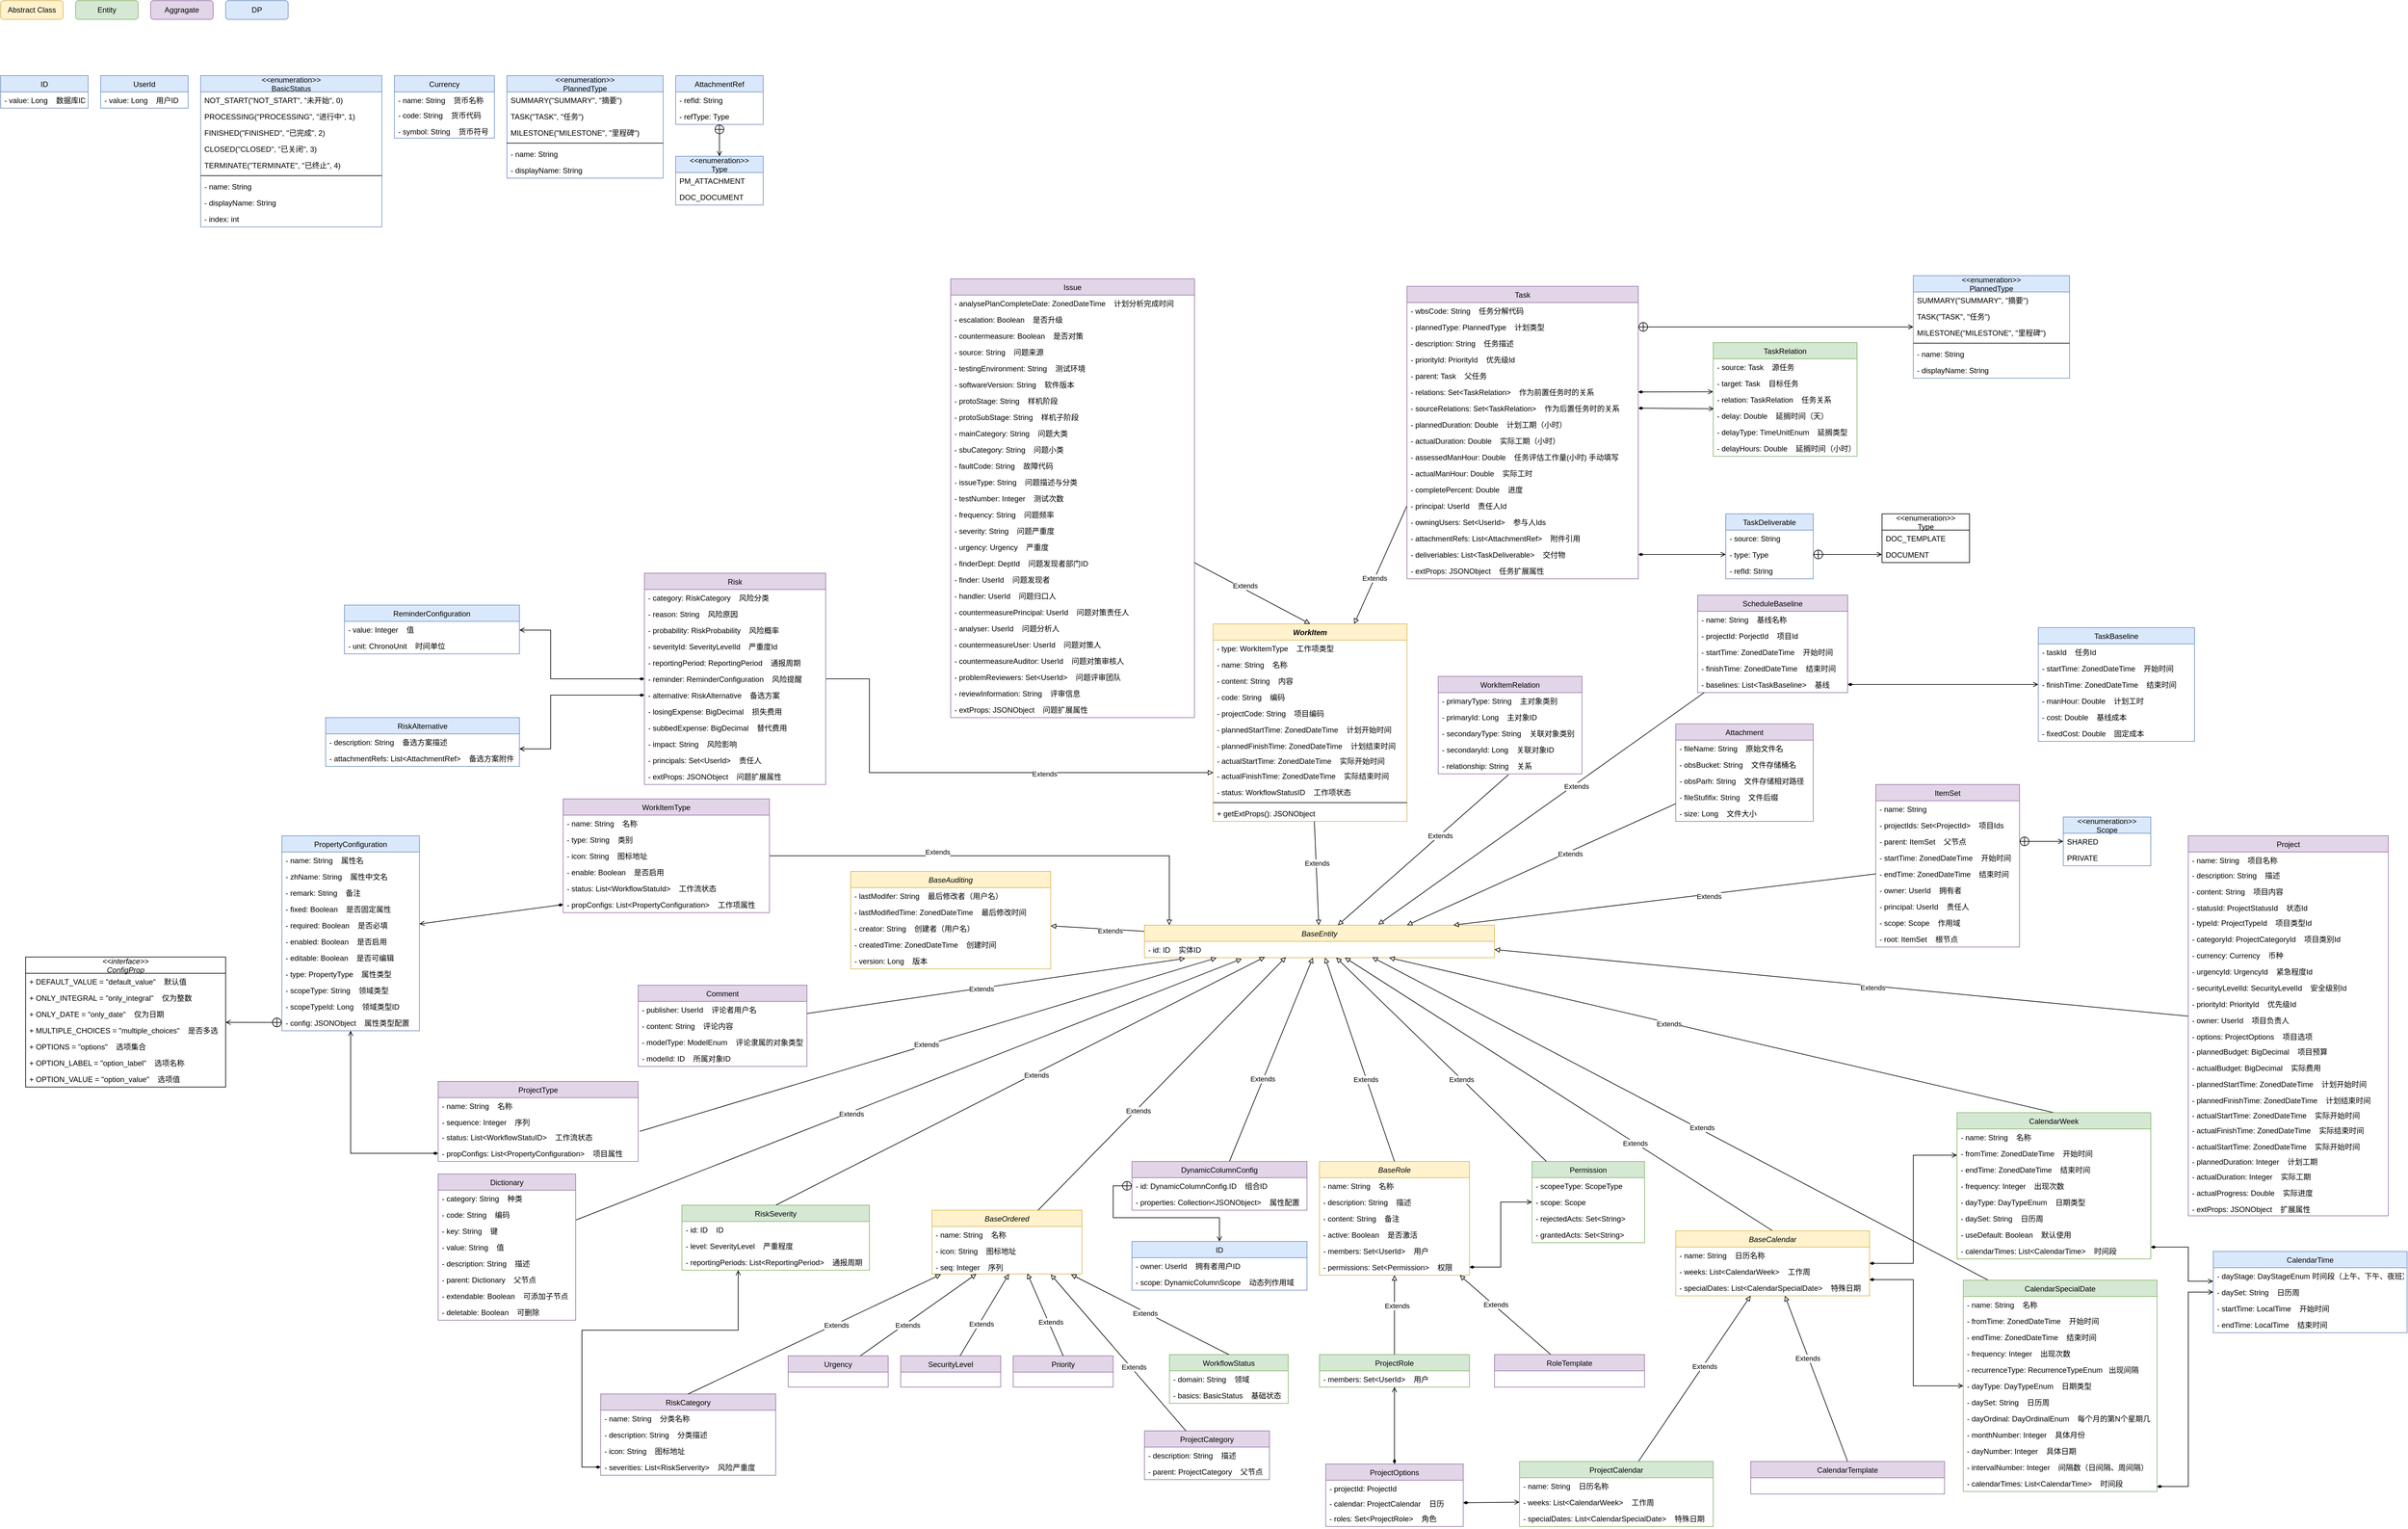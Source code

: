 <mxfile version="18.0.2" type="github">
  <diagram id="C5RBs43oDa-KdzZeNtuy" name="Page-1">
    <mxGraphModel dx="2062" dy="754" grid="1" gridSize="10" guides="1" tooltips="1" connect="1" arrows="1" fold="1" page="1" pageScale="1" pageWidth="10000" pageHeight="10000" math="0" shadow="0">
      <root>
        <mxCell id="WIyWlLk6GJQsqaUBKTNV-0" />
        <mxCell id="WIyWlLk6GJQsqaUBKTNV-1" parent="WIyWlLk6GJQsqaUBKTNV-0" />
        <mxCell id="DC-7fMDGKw9MtQms55Px-2" value="BaseAuditing" style="swimlane;fontStyle=2;childLayout=stackLayout;horizontal=1;startSize=26;fillColor=#fff2cc;horizontalStack=0;resizeParent=1;resizeParentMax=0;resizeLast=0;collapsible=1;marginBottom=0;strokeColor=#d6b656;" parent="WIyWlLk6GJQsqaUBKTNV-1" vertex="1">
          <mxGeometry x="1400" y="1433" width="320" height="156" as="geometry" />
        </mxCell>
        <mxCell id="DC-7fMDGKw9MtQms55Px-18" value="- lastModifer: String    最后修改者（用户名）" style="text;align=left;verticalAlign=top;spacingLeft=4;spacingRight=4;overflow=hidden;rotatable=0;points=[[0,0.5],[1,0.5]];portConstraint=eastwest;rounded=0;shadow=0;html=0;" parent="DC-7fMDGKw9MtQms55Px-2" vertex="1">
          <mxGeometry y="26" width="320" height="26" as="geometry" />
        </mxCell>
        <mxCell id="DC-7fMDGKw9MtQms55Px-17" value="- lastModifiedTime: ZonedDateTime    最后修改时间" style="text;align=left;verticalAlign=top;spacingLeft=4;spacingRight=4;overflow=hidden;rotatable=0;points=[[0,0.5],[1,0.5]];portConstraint=eastwest;rounded=0;shadow=0;html=0;" parent="DC-7fMDGKw9MtQms55Px-2" vertex="1">
          <mxGeometry y="52" width="320" height="26" as="geometry" />
        </mxCell>
        <mxCell id="DC-7fMDGKw9MtQms55Px-16" value="- creator: String    创建者（用户名）" style="text;align=left;verticalAlign=top;spacingLeft=4;spacingRight=4;overflow=hidden;rotatable=0;points=[[0,0.5],[1,0.5]];portConstraint=eastwest;rounded=0;shadow=0;html=0;" parent="DC-7fMDGKw9MtQms55Px-2" vertex="1">
          <mxGeometry y="78" width="320" height="26" as="geometry" />
        </mxCell>
        <mxCell id="DC-7fMDGKw9MtQms55Px-15" value="- createdTime: ZonedDateTime    创建时间" style="text;align=left;verticalAlign=top;spacingLeft=4;spacingRight=4;overflow=hidden;rotatable=0;points=[[0,0.5],[1,0.5]];portConstraint=eastwest;rounded=0;shadow=0;html=0;" parent="DC-7fMDGKw9MtQms55Px-2" vertex="1">
          <mxGeometry y="104" width="320" height="26" as="geometry" />
        </mxCell>
        <mxCell id="DC-7fMDGKw9MtQms55Px-14" value="- version: Long    版本" style="text;align=left;verticalAlign=top;spacingLeft=4;spacingRight=4;overflow=hidden;rotatable=0;points=[[0,0.5],[1,0.5]];portConstraint=eastwest;" parent="DC-7fMDGKw9MtQms55Px-2" vertex="1">
          <mxGeometry y="130" width="320" height="26" as="geometry" />
        </mxCell>
        <mxCell id="DC-7fMDGKw9MtQms55Px-19" value="ID" style="swimlane;fontStyle=0;childLayout=stackLayout;horizontal=1;startSize=26;fillColor=#dae8fc;horizontalStack=0;resizeParent=1;resizeParentMax=0;resizeLast=0;collapsible=1;marginBottom=0;strokeColor=#6c8ebf;" parent="WIyWlLk6GJQsqaUBKTNV-1" vertex="1">
          <mxGeometry x="40" y="160" width="140" height="52" as="geometry">
            <mxRectangle x="1180" y="750" width="70" height="26" as="alternateBounds" />
          </mxGeometry>
        </mxCell>
        <mxCell id="DC-7fMDGKw9MtQms55Px-20" value="- value: Long    数据库ID" style="text;strokeColor=none;fillColor=none;align=left;verticalAlign=top;spacingLeft=4;spacingRight=4;overflow=hidden;rotatable=0;points=[[0,0.5],[1,0.5]];portConstraint=eastwest;" parent="DC-7fMDGKw9MtQms55Px-19" vertex="1">
          <mxGeometry y="26" width="140" height="26" as="geometry" />
        </mxCell>
        <mxCell id="Hxi5oiMrbfGEEpM-4Bx1-7" style="edgeStyle=none;rounded=0;orthogonalLoop=1;jettySize=auto;html=1;endArrow=block;endFill=0;" parent="WIyWlLk6GJQsqaUBKTNV-1" source="DC-7fMDGKw9MtQms55Px-23" target="DC-7fMDGKw9MtQms55Px-2" edge="1">
          <mxGeometry relative="1" as="geometry" />
        </mxCell>
        <mxCell id="-mcRDKc0zju_STvuJ2zb-1" value="Extends" style="edgeLabel;html=1;align=center;verticalAlign=middle;resizable=0;points=[];" vertex="1" connectable="0" parent="Hxi5oiMrbfGEEpM-4Bx1-7">
          <mxGeometry x="-0.27" y="2" relative="1" as="geometry">
            <mxPoint as="offset" />
          </mxGeometry>
        </mxCell>
        <mxCell id="DC-7fMDGKw9MtQms55Px-23" value="BaseEntity" style="swimlane;fontStyle=2;childLayout=stackLayout;horizontal=1;startSize=26;fillColor=#fff2cc;horizontalStack=0;resizeParent=1;resizeParentMax=0;resizeLast=0;collapsible=1;marginBottom=0;strokeColor=#d6b656;" parent="WIyWlLk6GJQsqaUBKTNV-1" vertex="1">
          <mxGeometry x="1870" y="1519" width="560" height="52" as="geometry" />
        </mxCell>
        <mxCell id="DC-7fMDGKw9MtQms55Px-24" value="- id: ID    实体ID" style="text;strokeColor=none;fillColor=none;align=left;verticalAlign=top;spacingLeft=4;spacingRight=4;overflow=hidden;rotatable=0;points=[[0,0.5],[1,0.5]];portConstraint=eastwest;" parent="DC-7fMDGKw9MtQms55Px-23" vertex="1">
          <mxGeometry y="26" width="560" height="26" as="geometry" />
        </mxCell>
        <mxCell id="DC-7fMDGKw9MtQms55Px-32" value="Project" style="swimlane;fontStyle=0;childLayout=stackLayout;horizontal=1;startSize=26;fillColor=#e1d5e7;horizontalStack=0;resizeParent=1;resizeParentMax=0;resizeLast=0;collapsible=1;marginBottom=0;strokeColor=#9673a6;" parent="WIyWlLk6GJQsqaUBKTNV-1" vertex="1">
          <mxGeometry x="3540" y="1376.0" width="320" height="608" as="geometry" />
        </mxCell>
        <mxCell id="DC-7fMDGKw9MtQms55Px-33" value="- name: String    项目名称" style="text;strokeColor=none;fillColor=none;align=left;verticalAlign=top;spacingLeft=4;spacingRight=4;overflow=hidden;rotatable=0;points=[[0,0.5],[1,0.5]];portConstraint=eastwest;" parent="DC-7fMDGKw9MtQms55Px-32" vertex="1">
          <mxGeometry y="26" width="320" height="24" as="geometry" />
        </mxCell>
        <mxCell id="DC-7fMDGKw9MtQms55Px-34" value="- description: String    描述" style="text;strokeColor=none;fillColor=none;align=left;verticalAlign=top;spacingLeft=4;spacingRight=4;overflow=hidden;rotatable=0;points=[[0,0.5],[1,0.5]];portConstraint=eastwest;" parent="DC-7fMDGKw9MtQms55Px-32" vertex="1">
          <mxGeometry y="50" width="320" height="26" as="geometry" />
        </mxCell>
        <mxCell id="DC-7fMDGKw9MtQms55Px-47" value="- content: String    项目内容" style="text;strokeColor=none;fillColor=none;align=left;verticalAlign=top;spacingLeft=4;spacingRight=4;overflow=hidden;rotatable=0;points=[[0,0.5],[1,0.5]];portConstraint=eastwest;" parent="DC-7fMDGKw9MtQms55Px-32" vertex="1">
          <mxGeometry y="76" width="320" height="26" as="geometry" />
        </mxCell>
        <mxCell id="DC-7fMDGKw9MtQms55Px-35" value="- statusId: ProjectStatusId    状态Id" style="text;strokeColor=none;fillColor=none;align=left;verticalAlign=top;spacingLeft=4;spacingRight=4;overflow=hidden;rotatable=0;points=[[0,0.5],[1,0.5]];portConstraint=eastwest;" parent="DC-7fMDGKw9MtQms55Px-32" vertex="1">
          <mxGeometry y="102" width="320" height="24" as="geometry" />
        </mxCell>
        <mxCell id="DC-7fMDGKw9MtQms55Px-36" value="- typeId: ProjectTypeId    项目类型Id" style="text;strokeColor=none;fillColor=none;align=left;verticalAlign=top;spacingLeft=4;spacingRight=4;overflow=hidden;rotatable=0;points=[[0,0.5],[1,0.5]];portConstraint=eastwest;" parent="DC-7fMDGKw9MtQms55Px-32" vertex="1">
          <mxGeometry y="126" width="320" height="26" as="geometry" />
        </mxCell>
        <mxCell id="DC-7fMDGKw9MtQms55Px-46" value="- categoryId: ProjectCategoryId    项目类别Id" style="text;strokeColor=none;fillColor=none;align=left;verticalAlign=top;spacingLeft=4;spacingRight=4;overflow=hidden;rotatable=0;points=[[0,0.5],[1,0.5]];portConstraint=eastwest;" parent="DC-7fMDGKw9MtQms55Px-32" vertex="1">
          <mxGeometry y="152" width="320" height="26" as="geometry" />
        </mxCell>
        <mxCell id="DC-7fMDGKw9MtQms55Px-54" value="- currency: Currency    币种" style="text;strokeColor=none;fillColor=none;align=left;verticalAlign=top;spacingLeft=4;spacingRight=4;overflow=hidden;rotatable=0;points=[[0,0.5],[1,0.5]];portConstraint=eastwest;" parent="DC-7fMDGKw9MtQms55Px-32" vertex="1">
          <mxGeometry y="178" width="320" height="26" as="geometry" />
        </mxCell>
        <mxCell id="DC-7fMDGKw9MtQms55Px-40" value="- urgencyId: UrgencyId    紧急程度Id" style="text;strokeColor=none;fillColor=none;align=left;verticalAlign=top;spacingLeft=4;spacingRight=4;overflow=hidden;rotatable=0;points=[[0,0.5],[1,0.5]];portConstraint=eastwest;" parent="DC-7fMDGKw9MtQms55Px-32" vertex="1">
          <mxGeometry y="204" width="320" height="26" as="geometry" />
        </mxCell>
        <mxCell id="DC-7fMDGKw9MtQms55Px-38" value="- securityLevelId: SecurityLevelId    安全级别Id" style="text;strokeColor=none;fillColor=none;align=left;verticalAlign=top;spacingLeft=4;spacingRight=4;overflow=hidden;rotatable=0;points=[[0,0.5],[1,0.5]];portConstraint=eastwest;" parent="DC-7fMDGKw9MtQms55Px-32" vertex="1">
          <mxGeometry y="230" width="320" height="26" as="geometry" />
        </mxCell>
        <mxCell id="DC-7fMDGKw9MtQms55Px-39" value="- priorityId: PriorityId    优先级Id" style="text;strokeColor=none;fillColor=none;align=left;verticalAlign=top;spacingLeft=4;spacingRight=4;overflow=hidden;rotatable=0;points=[[0,0.5],[1,0.5]];portConstraint=eastwest;" parent="DC-7fMDGKw9MtQms55Px-32" vertex="1">
          <mxGeometry y="256" width="320" height="26" as="geometry" />
        </mxCell>
        <mxCell id="fS97ZJNERADpUr7Fis6X-24" value="- owner: UserId    项目负责人" style="text;strokeColor=none;fillColor=none;align=left;verticalAlign=top;spacingLeft=4;spacingRight=4;overflow=hidden;rotatable=0;points=[[0,0.5],[1,0.5]];portConstraint=eastwest;" parent="DC-7fMDGKw9MtQms55Px-32" vertex="1">
          <mxGeometry y="282" width="320" height="26" as="geometry" />
        </mxCell>
        <mxCell id="DC-7fMDGKw9MtQms55Px-52" value="- options: ProjectOptions    项目选项" style="text;strokeColor=none;fillColor=none;align=left;verticalAlign=top;spacingLeft=4;spacingRight=4;overflow=hidden;rotatable=0;points=[[0,0.5],[1,0.5]];portConstraint=eastwest;" parent="DC-7fMDGKw9MtQms55Px-32" vertex="1">
          <mxGeometry y="308" width="320" height="24" as="geometry" />
        </mxCell>
        <mxCell id="DC-7fMDGKw9MtQms55Px-44" value="- plannedBudget: BigDecimal    项目预算" style="text;strokeColor=none;fillColor=none;align=left;verticalAlign=top;spacingLeft=4;spacingRight=4;overflow=hidden;rotatable=0;points=[[0,0.5],[1,0.5]];portConstraint=eastwest;" parent="DC-7fMDGKw9MtQms55Px-32" vertex="1">
          <mxGeometry y="332" width="320" height="26" as="geometry" />
        </mxCell>
        <mxCell id="DC-7fMDGKw9MtQms55Px-43" value="- actualBudget: BigDecimal    实际费用" style="text;strokeColor=none;fillColor=none;align=left;verticalAlign=top;spacingLeft=4;spacingRight=4;overflow=hidden;rotatable=0;points=[[0,0.5],[1,0.5]];portConstraint=eastwest;" parent="DC-7fMDGKw9MtQms55Px-32" vertex="1">
          <mxGeometry y="358" width="320" height="26" as="geometry" />
        </mxCell>
        <mxCell id="DC-7fMDGKw9MtQms55Px-42" value="- plannedStartTime: ZonedDateTime    计划开始时间" style="text;strokeColor=none;fillColor=none;align=left;verticalAlign=top;spacingLeft=4;spacingRight=4;overflow=hidden;rotatable=0;points=[[0,0.5],[1,0.5]];portConstraint=eastwest;" parent="DC-7fMDGKw9MtQms55Px-32" vertex="1">
          <mxGeometry y="384" width="320" height="26" as="geometry" />
        </mxCell>
        <mxCell id="DC-7fMDGKw9MtQms55Px-41" value="- plannedFinishTime: ZonedDateTime    计划结束时间" style="text;strokeColor=none;fillColor=none;align=left;verticalAlign=top;spacingLeft=4;spacingRight=4;overflow=hidden;rotatable=0;points=[[0,0.5],[1,0.5]];portConstraint=eastwest;" parent="DC-7fMDGKw9MtQms55Px-32" vertex="1">
          <mxGeometry y="410" width="320" height="24" as="geometry" />
        </mxCell>
        <mxCell id="DC-7fMDGKw9MtQms55Px-37" value="- actualStartTime: ZonedDateTime    实际开始时间" style="text;strokeColor=none;fillColor=none;align=left;verticalAlign=top;spacingLeft=4;spacingRight=4;overflow=hidden;rotatable=0;points=[[0,0.5],[1,0.5]];portConstraint=eastwest;" parent="DC-7fMDGKw9MtQms55Px-32" vertex="1">
          <mxGeometry y="434" width="320" height="24" as="geometry" />
        </mxCell>
        <mxCell id="DC-7fMDGKw9MtQms55Px-45" value="- actualFinishTime: ZonedDateTime    实际结束时间" style="text;strokeColor=none;fillColor=none;align=left;verticalAlign=top;spacingLeft=4;spacingRight=4;overflow=hidden;rotatable=0;points=[[0,0.5],[1,0.5]];portConstraint=eastwest;" parent="DC-7fMDGKw9MtQms55Px-32" vertex="1">
          <mxGeometry y="458" width="320" height="26" as="geometry" />
        </mxCell>
        <mxCell id="DC-7fMDGKw9MtQms55Px-51" value="- actualStartTime: ZonedDateTime    实际开始时间" style="text;strokeColor=none;fillColor=none;align=left;verticalAlign=top;spacingLeft=4;spacingRight=4;overflow=hidden;rotatable=0;points=[[0,0.5],[1,0.5]];portConstraint=eastwest;" parent="DC-7fMDGKw9MtQms55Px-32" vertex="1">
          <mxGeometry y="484" width="320" height="24" as="geometry" />
        </mxCell>
        <mxCell id="DC-7fMDGKw9MtQms55Px-50" value="- plannedDuration: Integer    计划工期" style="text;strokeColor=none;fillColor=none;align=left;verticalAlign=top;spacingLeft=4;spacingRight=4;overflow=hidden;rotatable=0;points=[[0,0.5],[1,0.5]];portConstraint=eastwest;" parent="DC-7fMDGKw9MtQms55Px-32" vertex="1">
          <mxGeometry y="508" width="320" height="24" as="geometry" />
        </mxCell>
        <mxCell id="DC-7fMDGKw9MtQms55Px-49" value="- actualDuration: Integer    实际工期" style="text;strokeColor=none;fillColor=none;align=left;verticalAlign=top;spacingLeft=4;spacingRight=4;overflow=hidden;rotatable=0;points=[[0,0.5],[1,0.5]];portConstraint=eastwest;" parent="DC-7fMDGKw9MtQms55Px-32" vertex="1">
          <mxGeometry y="532" width="320" height="26" as="geometry" />
        </mxCell>
        <mxCell id="DC-7fMDGKw9MtQms55Px-48" value="- actualProgress: Double    实际进度" style="text;strokeColor=none;fillColor=none;align=left;verticalAlign=top;spacingLeft=4;spacingRight=4;overflow=hidden;rotatable=0;points=[[0,0.5],[1,0.5]];portConstraint=eastwest;" parent="DC-7fMDGKw9MtQms55Px-32" vertex="1">
          <mxGeometry y="558" width="320" height="26" as="geometry" />
        </mxCell>
        <mxCell id="DC-7fMDGKw9MtQms55Px-53" value="- extProps: JSONObject    扩展属性" style="text;strokeColor=none;fillColor=none;align=left;verticalAlign=top;spacingLeft=4;spacingRight=4;overflow=hidden;rotatable=0;points=[[0,0.5],[1,0.5]];portConstraint=eastwest;" parent="DC-7fMDGKw9MtQms55Px-32" vertex="1">
          <mxGeometry y="584" width="320" height="24" as="geometry" />
        </mxCell>
        <mxCell id="DC-7fMDGKw9MtQms55Px-56" value="Currency" style="swimlane;fontStyle=0;childLayout=stackLayout;horizontal=1;startSize=26;fillColor=#dae8fc;horizontalStack=0;resizeParent=1;resizeParentMax=0;resizeLast=0;collapsible=1;marginBottom=0;strokeColor=#6c8ebf;" parent="WIyWlLk6GJQsqaUBKTNV-1" vertex="1">
          <mxGeometry x="670" y="160.0" width="160" height="100" as="geometry" />
        </mxCell>
        <mxCell id="DC-7fMDGKw9MtQms55Px-57" value="- name: String    货币名称" style="text;strokeColor=none;fillColor=none;align=left;verticalAlign=top;spacingLeft=4;spacingRight=4;overflow=hidden;rotatable=0;points=[[0,0.5],[1,0.5]];portConstraint=eastwest;" parent="DC-7fMDGKw9MtQms55Px-56" vertex="1">
          <mxGeometry y="26" width="160" height="24" as="geometry" />
        </mxCell>
        <mxCell id="DC-7fMDGKw9MtQms55Px-58" value="- code: String    货币代码" style="text;strokeColor=none;fillColor=none;align=left;verticalAlign=top;spacingLeft=4;spacingRight=4;overflow=hidden;rotatable=0;points=[[0,0.5],[1,0.5]];portConstraint=eastwest;" parent="DC-7fMDGKw9MtQms55Px-56" vertex="1">
          <mxGeometry y="50" width="160" height="26" as="geometry" />
        </mxCell>
        <mxCell id="DC-7fMDGKw9MtQms55Px-59" value="- symbol: String    货币符号" style="text;strokeColor=none;fillColor=none;align=left;verticalAlign=top;spacingLeft=4;spacingRight=4;overflow=hidden;rotatable=0;points=[[0,0.5],[1,0.5]];portConstraint=eastwest;" parent="DC-7fMDGKw9MtQms55Px-56" vertex="1">
          <mxGeometry y="76" width="160" height="24" as="geometry" />
        </mxCell>
        <mxCell id="DC-7fMDGKw9MtQms55Px-61" value="Abstract Class" style="rounded=1;whiteSpace=wrap;html=1;fillColor=#fff2cc;strokeColor=#d6b656;" parent="WIyWlLk6GJQsqaUBKTNV-1" vertex="1">
          <mxGeometry x="40" y="40" width="100" height="30" as="geometry" />
        </mxCell>
        <mxCell id="DC-7fMDGKw9MtQms55Px-63" value="Entity" style="rounded=1;whiteSpace=wrap;html=1;fillColor=#d5e8d4;strokeColor=#82b366;" parent="WIyWlLk6GJQsqaUBKTNV-1" vertex="1">
          <mxGeometry x="160" y="40" width="100" height="30" as="geometry" />
        </mxCell>
        <mxCell id="DC-7fMDGKw9MtQms55Px-64" value="Aggragate" style="rounded=1;whiteSpace=wrap;html=1;fillColor=#e1d5e7;strokeColor=#9673a6;" parent="WIyWlLk6GJQsqaUBKTNV-1" vertex="1">
          <mxGeometry x="280" y="40" width="100" height="30" as="geometry" />
        </mxCell>
        <mxCell id="DC-7fMDGKw9MtQms55Px-65" value="DP" style="rounded=1;whiteSpace=wrap;html=1;fillColor=#dae8fc;strokeColor=#6c8ebf;" parent="WIyWlLk6GJQsqaUBKTNV-1" vertex="1">
          <mxGeometry x="400" y="40" width="100" height="30" as="geometry" />
        </mxCell>
        <mxCell id="DC-7fMDGKw9MtQms55Px-69" value="Urgency" style="swimlane;fontStyle=0;childLayout=stackLayout;horizontal=1;startSize=26;fillColor=#e1d5e7;horizontalStack=0;resizeParent=1;resizeParentMax=0;resizeLast=0;collapsible=1;marginBottom=0;strokeColor=#9673a6;" parent="WIyWlLk6GJQsqaUBKTNV-1" vertex="1">
          <mxGeometry x="1300" y="2208" width="160" height="50" as="geometry" />
        </mxCell>
        <mxCell id="DC-7fMDGKw9MtQms55Px-75" value="SecurityLevel" style="swimlane;fontStyle=0;childLayout=stackLayout;horizontal=1;startSize=26;fillColor=#e1d5e7;horizontalStack=0;resizeParent=1;resizeParentMax=0;resizeLast=0;collapsible=1;marginBottom=0;strokeColor=#9673a6;" parent="WIyWlLk6GJQsqaUBKTNV-1" vertex="1">
          <mxGeometry x="1480" y="2208" width="160" height="50" as="geometry" />
        </mxCell>
        <mxCell id="DC-7fMDGKw9MtQms55Px-81" value="Priority" style="swimlane;fontStyle=0;childLayout=stackLayout;horizontal=1;startSize=26;fillColor=#e1d5e7;horizontalStack=0;resizeParent=1;resizeParentMax=0;resizeLast=0;collapsible=1;marginBottom=0;strokeColor=#9673a6;" parent="WIyWlLk6GJQsqaUBKTNV-1" vertex="1">
          <mxGeometry x="1660" y="2208" width="160" height="50" as="geometry" />
        </mxCell>
        <mxCell id="DC-7fMDGKw9MtQms55Px-91" style="rounded=0;orthogonalLoop=1;jettySize=auto;html=1;exitX=0.5;exitY=0;exitDx=0;exitDy=0;startArrow=none;startFill=0;endArrow=block;endFill=0;startSize=6;endSize=6;strokeColor=#000000;" parent="WIyWlLk6GJQsqaUBKTNV-1" source="DC-7fMDGKw9MtQms55Px-87" target="DC-7fMDGKw9MtQms55Px-23" edge="1">
          <mxGeometry relative="1" as="geometry">
            <mxPoint x="5420" y="2389" as="targetPoint" />
          </mxGeometry>
        </mxCell>
        <mxCell id="Hxi5oiMrbfGEEpM-4Bx1-25" value="Extends" style="edgeLabel;html=1;align=center;verticalAlign=middle;resizable=0;points=[];" parent="DC-7fMDGKw9MtQms55Px-91" vertex="1" connectable="0">
          <mxGeometry x="-0.356" relative="1" as="geometry">
            <mxPoint as="offset" />
          </mxGeometry>
        </mxCell>
        <mxCell id="DC-7fMDGKw9MtQms55Px-87" value="BaseCalendar" style="swimlane;fontStyle=2;childLayout=stackLayout;horizontal=1;startSize=26;fillColor=#fff2cc;horizontalStack=0;resizeParent=1;resizeParentMax=0;resizeLast=0;collapsible=1;marginBottom=0;strokeColor=#d6b656;" parent="WIyWlLk6GJQsqaUBKTNV-1" vertex="1">
          <mxGeometry x="2720" y="2008" width="310" height="104" as="geometry" />
        </mxCell>
        <mxCell id="DC-7fMDGKw9MtQms55Px-88" value="- name: String    日历名称" style="text;strokeColor=none;fillColor=none;align=left;verticalAlign=top;spacingLeft=4;spacingRight=4;overflow=hidden;rotatable=0;points=[[0,0.5],[1,0.5]];portConstraint=eastwest;" parent="DC-7fMDGKw9MtQms55Px-87" vertex="1">
          <mxGeometry y="26" width="310" height="26" as="geometry" />
        </mxCell>
        <mxCell id="DC-7fMDGKw9MtQms55Px-90" value="- weeks: List&lt;CalendarWeek&gt;    工作周" style="text;strokeColor=none;fillColor=none;align=left;verticalAlign=top;spacingLeft=4;spacingRight=4;overflow=hidden;rotatable=0;points=[[0,0.5],[1,0.5]];portConstraint=eastwest;" parent="DC-7fMDGKw9MtQms55Px-87" vertex="1">
          <mxGeometry y="52" width="310" height="26" as="geometry" />
        </mxCell>
        <mxCell id="DC-7fMDGKw9MtQms55Px-89" value="- specialDates: List&lt;CalendarSpecialDate&gt;    特殊日期" style="text;strokeColor=none;fillColor=none;align=left;verticalAlign=top;spacingLeft=4;spacingRight=4;overflow=hidden;rotatable=0;points=[[0,0.5],[1,0.5]];portConstraint=eastwest;" parent="DC-7fMDGKw9MtQms55Px-87" vertex="1">
          <mxGeometry y="78" width="310" height="26" as="geometry" />
        </mxCell>
        <mxCell id="qC0AF7DME6TW0aWiBR_m-10" style="rounded=0;orthogonalLoop=1;jettySize=auto;html=1;endArrow=diamondThin;endFill=1;startArrow=open;startFill=0;edgeStyle=orthogonalEdgeStyle;" parent="WIyWlLk6GJQsqaUBKTNV-1" source="DC-7fMDGKw9MtQms55Px-100" target="DC-7fMDGKw9MtQms55Px-87" edge="1">
          <mxGeometry relative="1" as="geometry">
            <Array as="points">
              <mxPoint x="3100" y="2256" />
              <mxPoint x="3100" y="2086" />
            </Array>
            <mxPoint x="3030" y="2086" as="targetPoint" />
          </mxGeometry>
        </mxCell>
        <mxCell id="-mcRDKc0zju_STvuJ2zb-63" style="rounded=0;orthogonalLoop=1;jettySize=auto;html=1;exitX=0.129;exitY=0;exitDx=0;exitDy=0;startArrow=none;startFill=0;endArrow=block;endFill=0;exitPerimeter=0;entryX=0.651;entryY=0.976;entryDx=0;entryDy=0;entryPerimeter=0;" edge="1" parent="WIyWlLk6GJQsqaUBKTNV-1" source="DC-7fMDGKw9MtQms55Px-100" target="DC-7fMDGKw9MtQms55Px-24">
          <mxGeometry relative="1" as="geometry">
            <mxPoint x="2110" y="1577" as="targetPoint" />
          </mxGeometry>
        </mxCell>
        <mxCell id="-mcRDKc0zju_STvuJ2zb-64" value="Extends" style="edgeLabel;html=1;align=center;verticalAlign=middle;resizable=0;points=[];" vertex="1" connectable="0" parent="-mcRDKc0zju_STvuJ2zb-63">
          <mxGeometry x="-0.067" y="-2" relative="1" as="geometry">
            <mxPoint y="-1" as="offset" />
          </mxGeometry>
        </mxCell>
        <mxCell id="DC-7fMDGKw9MtQms55Px-100" value="CalendarSpecialDate" style="swimlane;fontStyle=0;childLayout=stackLayout;horizontal=1;startSize=26;fillColor=#d5e8d4;horizontalStack=0;resizeParent=1;resizeParentMax=0;resizeLast=0;collapsible=1;marginBottom=0;strokeColor=#82b366;" parent="WIyWlLk6GJQsqaUBKTNV-1" vertex="1">
          <mxGeometry x="3180" y="2087" width="310" height="338" as="geometry" />
        </mxCell>
        <mxCell id="DC-7fMDGKw9MtQms55Px-101" value="- name: String    名称" style="text;strokeColor=none;fillColor=none;align=left;verticalAlign=top;spacingLeft=4;spacingRight=4;overflow=hidden;rotatable=0;points=[[0,0.5],[1,0.5]];portConstraint=eastwest;" parent="DC-7fMDGKw9MtQms55Px-100" vertex="1">
          <mxGeometry y="26" width="310" height="26" as="geometry" />
        </mxCell>
        <mxCell id="DC-7fMDGKw9MtQms55Px-102" value="- fromTime: ZonedDateTime    开始时间" style="text;strokeColor=none;fillColor=none;align=left;verticalAlign=top;spacingLeft=4;spacingRight=4;overflow=hidden;rotatable=0;points=[[0,0.5],[1,0.5]];portConstraint=eastwest;" parent="DC-7fMDGKw9MtQms55Px-100" vertex="1">
          <mxGeometry y="52" width="310" height="26" as="geometry" />
        </mxCell>
        <mxCell id="DC-7fMDGKw9MtQms55Px-103" value="- endTime: ZonedDateTime    结束时间" style="text;strokeColor=none;fillColor=none;align=left;verticalAlign=top;spacingLeft=4;spacingRight=4;overflow=hidden;rotatable=0;points=[[0,0.5],[1,0.5]];portConstraint=eastwest;" parent="DC-7fMDGKw9MtQms55Px-100" vertex="1">
          <mxGeometry y="78" width="310" height="26" as="geometry" />
        </mxCell>
        <mxCell id="qC0AF7DME6TW0aWiBR_m-0" value="- frequency: Integer    出现次数" style="text;strokeColor=none;fillColor=none;align=left;verticalAlign=top;spacingLeft=4;spacingRight=4;overflow=hidden;rotatable=0;points=[[0,0.5],[1,0.5]];portConstraint=eastwest;" parent="DC-7fMDGKw9MtQms55Px-100" vertex="1">
          <mxGeometry y="104" width="310" height="26" as="geometry" />
        </mxCell>
        <mxCell id="qC0AF7DME6TW0aWiBR_m-2" value="- recurrenceType: RecurrenceTypeEnum   出现间隔" style="text;strokeColor=none;fillColor=none;align=left;verticalAlign=top;spacingLeft=4;spacingRight=4;overflow=hidden;rotatable=0;points=[[0,0.5],[1,0.5]];portConstraint=eastwest;" parent="DC-7fMDGKw9MtQms55Px-100" vertex="1">
          <mxGeometry y="130" width="310" height="26" as="geometry" />
        </mxCell>
        <mxCell id="qC0AF7DME6TW0aWiBR_m-1" value="- dayType: DayTypeEnum    日期类型" style="text;strokeColor=none;fillColor=none;align=left;verticalAlign=top;spacingLeft=4;spacingRight=4;overflow=hidden;rotatable=0;points=[[0,0.5],[1,0.5]];portConstraint=eastwest;" parent="DC-7fMDGKw9MtQms55Px-100" vertex="1">
          <mxGeometry y="156" width="310" height="26" as="geometry" />
        </mxCell>
        <mxCell id="qC0AF7DME6TW0aWiBR_m-7" value="- daySet: String    日历周" style="text;strokeColor=none;fillColor=none;align=left;verticalAlign=top;spacingLeft=4;spacingRight=4;overflow=hidden;rotatable=0;points=[[0,0.5],[1,0.5]];portConstraint=eastwest;" parent="DC-7fMDGKw9MtQms55Px-100" vertex="1">
          <mxGeometry y="182" width="310" height="26" as="geometry" />
        </mxCell>
        <mxCell id="qC0AF7DME6TW0aWiBR_m-6" value="- dayOrdinal: DayOrdinalEnum    每个月的第N个星期几" style="text;strokeColor=none;fillColor=none;align=left;verticalAlign=top;spacingLeft=4;spacingRight=4;overflow=hidden;rotatable=0;points=[[0,0.5],[1,0.5]];portConstraint=eastwest;" parent="DC-7fMDGKw9MtQms55Px-100" vertex="1">
          <mxGeometry y="208" width="310" height="26" as="geometry" />
        </mxCell>
        <mxCell id="qC0AF7DME6TW0aWiBR_m-5" value="- monthNumber: Integer    具体月份" style="text;strokeColor=none;fillColor=none;align=left;verticalAlign=top;spacingLeft=4;spacingRight=4;overflow=hidden;rotatable=0;points=[[0,0.5],[1,0.5]];portConstraint=eastwest;" parent="DC-7fMDGKw9MtQms55Px-100" vertex="1">
          <mxGeometry y="234" width="310" height="26" as="geometry" />
        </mxCell>
        <mxCell id="qC0AF7DME6TW0aWiBR_m-4" value="- dayNumber: Integer    具体日期" style="text;strokeColor=none;fillColor=none;align=left;verticalAlign=top;spacingLeft=4;spacingRight=4;overflow=hidden;rotatable=0;points=[[0,0.5],[1,0.5]];portConstraint=eastwest;" parent="DC-7fMDGKw9MtQms55Px-100" vertex="1">
          <mxGeometry y="260" width="310" height="26" as="geometry" />
        </mxCell>
        <mxCell id="qC0AF7DME6TW0aWiBR_m-3" value="- intervalNumber: Integer    间隔数（日间隔、周间隔）" style="text;strokeColor=none;fillColor=none;align=left;verticalAlign=top;spacingLeft=4;spacingRight=4;overflow=hidden;rotatable=0;points=[[0,0.5],[1,0.5]];portConstraint=eastwest;" parent="DC-7fMDGKw9MtQms55Px-100" vertex="1">
          <mxGeometry y="286" width="310" height="26" as="geometry" />
        </mxCell>
        <mxCell id="qC0AF7DME6TW0aWiBR_m-8" value="- calendarTimes: List&lt;CalendarTime&gt;    时间段" style="text;strokeColor=none;fillColor=none;align=left;verticalAlign=top;spacingLeft=4;spacingRight=4;overflow=hidden;rotatable=0;points=[[0,0.5],[1,0.5]];portConstraint=eastwest;" parent="DC-7fMDGKw9MtQms55Px-100" vertex="1">
          <mxGeometry y="312" width="310" height="26" as="geometry" />
        </mxCell>
        <mxCell id="qC0AF7DME6TW0aWiBR_m-17" style="rounded=0;orthogonalLoop=1;jettySize=auto;html=1;startArrow=open;startFill=0;endArrow=diamondThin;endFill=1;edgeStyle=orthogonalEdgeStyle;exitX=0;exitY=0.5;exitDx=0;exitDy=0;" parent="WIyWlLk6GJQsqaUBKTNV-1" source="qC0AF7DME6TW0aWiBR_m-13" target="DC-7fMDGKw9MtQms55Px-100" edge="1">
          <mxGeometry relative="1" as="geometry">
            <Array as="points">
              <mxPoint x="3540" y="2106" />
              <mxPoint x="3540" y="2417" />
            </Array>
            <mxPoint x="3460" y="2106" as="sourcePoint" />
          </mxGeometry>
        </mxCell>
        <mxCell id="qC0AF7DME6TW0aWiBR_m-11" value="CalendarTime" style="swimlane;fontStyle=0;childLayout=stackLayout;horizontal=1;startSize=26;fillColor=#dae8fc;horizontalStack=0;resizeParent=1;resizeParentMax=0;resizeLast=0;collapsible=1;marginBottom=0;strokeColor=#6c8ebf;" parent="WIyWlLk6GJQsqaUBKTNV-1" vertex="1">
          <mxGeometry x="3580" y="2041" width="310" height="130" as="geometry" />
        </mxCell>
        <mxCell id="qC0AF7DME6TW0aWiBR_m-12" value="- dayStage: DayStageEnum 时间段（上午、下午、夜班）" style="text;strokeColor=none;fillColor=none;align=left;verticalAlign=top;spacingLeft=4;spacingRight=4;overflow=hidden;rotatable=0;points=[[0,0.5],[1,0.5]];portConstraint=eastwest;" parent="qC0AF7DME6TW0aWiBR_m-11" vertex="1">
          <mxGeometry y="26" width="310" height="26" as="geometry" />
        </mxCell>
        <mxCell id="qC0AF7DME6TW0aWiBR_m-13" value="- daySet: String    日历周" style="text;strokeColor=none;fillColor=none;align=left;verticalAlign=top;spacingLeft=4;spacingRight=4;overflow=hidden;rotatable=0;points=[[0,0.5],[1,0.5]];portConstraint=eastwest;" parent="qC0AF7DME6TW0aWiBR_m-11" vertex="1">
          <mxGeometry y="52" width="310" height="26" as="geometry" />
        </mxCell>
        <mxCell id="qC0AF7DME6TW0aWiBR_m-14" value="- startTime: LocalTime    开始时间" style="text;strokeColor=none;fillColor=none;align=left;verticalAlign=top;spacingLeft=4;spacingRight=4;overflow=hidden;rotatable=0;points=[[0,0.5],[1,0.5]];portConstraint=eastwest;" parent="qC0AF7DME6TW0aWiBR_m-11" vertex="1">
          <mxGeometry y="78" width="310" height="26" as="geometry" />
        </mxCell>
        <mxCell id="qC0AF7DME6TW0aWiBR_m-15" value="- endTime: LocalTime    结束时间" style="text;strokeColor=none;fillColor=none;align=left;verticalAlign=top;spacingLeft=4;spacingRight=4;overflow=hidden;rotatable=0;points=[[0,0.5],[1,0.5]];portConstraint=eastwest;" parent="qC0AF7DME6TW0aWiBR_m-11" vertex="1">
          <mxGeometry y="104" width="310" height="26" as="geometry" />
        </mxCell>
        <mxCell id="fS97ZJNERADpUr7Fis6X-14" style="rounded=0;orthogonalLoop=1;jettySize=auto;html=1;endArrow=diamondThin;endFill=1;startArrow=open;startFill=0;edgeStyle=orthogonalEdgeStyle;" parent="WIyWlLk6GJQsqaUBKTNV-1" source="fS97ZJNERADpUr7Fis6X-0" target="DC-7fMDGKw9MtQms55Px-87" edge="1">
          <mxGeometry relative="1" as="geometry">
            <Array as="points">
              <mxPoint x="3100" y="1887" />
              <mxPoint x="3100" y="2060" />
            </Array>
            <mxPoint x="3030" y="2060" as="targetPoint" />
          </mxGeometry>
        </mxCell>
        <mxCell id="-mcRDKc0zju_STvuJ2zb-60" style="edgeStyle=none;rounded=0;orthogonalLoop=1;jettySize=auto;html=1;exitX=0.5;exitY=0;exitDx=0;exitDy=0;startArrow=none;startFill=0;endArrow=block;endFill=0;" edge="1" parent="WIyWlLk6GJQsqaUBKTNV-1" source="fS97ZJNERADpUr7Fis6X-0" target="DC-7fMDGKw9MtQms55Px-23">
          <mxGeometry relative="1" as="geometry" />
        </mxCell>
        <mxCell id="-mcRDKc0zju_STvuJ2zb-61" value="Extends" style="edgeLabel;html=1;align=center;verticalAlign=middle;resizable=0;points=[];" vertex="1" connectable="0" parent="-mcRDKc0zju_STvuJ2zb-60">
          <mxGeometry x="0.158" y="1" relative="1" as="geometry">
            <mxPoint as="offset" />
          </mxGeometry>
        </mxCell>
        <mxCell id="fS97ZJNERADpUr7Fis6X-0" value="CalendarWeek" style="swimlane;fontStyle=0;childLayout=stackLayout;horizontal=1;startSize=26;fillColor=#d5e8d4;horizontalStack=0;resizeParent=1;resizeParentMax=0;resizeLast=0;collapsible=1;marginBottom=0;strokeColor=#82b366;" parent="WIyWlLk6GJQsqaUBKTNV-1" vertex="1">
          <mxGeometry x="3170" y="1819" width="310" height="234" as="geometry" />
        </mxCell>
        <mxCell id="fS97ZJNERADpUr7Fis6X-1" value="- name: String    名称" style="text;strokeColor=none;fillColor=none;align=left;verticalAlign=top;spacingLeft=4;spacingRight=4;overflow=hidden;rotatable=0;points=[[0,0.5],[1,0.5]];portConstraint=eastwest;" parent="fS97ZJNERADpUr7Fis6X-0" vertex="1">
          <mxGeometry y="26" width="310" height="26" as="geometry" />
        </mxCell>
        <mxCell id="fS97ZJNERADpUr7Fis6X-2" value="- fromTime: ZonedDateTime    开始时间" style="text;strokeColor=none;fillColor=none;align=left;verticalAlign=top;spacingLeft=4;spacingRight=4;overflow=hidden;rotatable=0;points=[[0,0.5],[1,0.5]];portConstraint=eastwest;" parent="fS97ZJNERADpUr7Fis6X-0" vertex="1">
          <mxGeometry y="52" width="310" height="26" as="geometry" />
        </mxCell>
        <mxCell id="fS97ZJNERADpUr7Fis6X-3" value="- endTime: ZonedDateTime    结束时间" style="text;strokeColor=none;fillColor=none;align=left;verticalAlign=top;spacingLeft=4;spacingRight=4;overflow=hidden;rotatable=0;points=[[0,0.5],[1,0.5]];portConstraint=eastwest;" parent="fS97ZJNERADpUr7Fis6X-0" vertex="1">
          <mxGeometry y="78" width="310" height="26" as="geometry" />
        </mxCell>
        <mxCell id="fS97ZJNERADpUr7Fis6X-4" value="- frequency: Integer    出现次数" style="text;strokeColor=none;fillColor=none;align=left;verticalAlign=top;spacingLeft=4;spacingRight=4;overflow=hidden;rotatable=0;points=[[0,0.5],[1,0.5]];portConstraint=eastwest;" parent="fS97ZJNERADpUr7Fis6X-0" vertex="1">
          <mxGeometry y="104" width="310" height="26" as="geometry" />
        </mxCell>
        <mxCell id="fS97ZJNERADpUr7Fis6X-6" value="- dayType: DayTypeEnum    日期类型" style="text;strokeColor=none;fillColor=none;align=left;verticalAlign=top;spacingLeft=4;spacingRight=4;overflow=hidden;rotatable=0;points=[[0,0.5],[1,0.5]];portConstraint=eastwest;" parent="fS97ZJNERADpUr7Fis6X-0" vertex="1">
          <mxGeometry y="130" width="310" height="26" as="geometry" />
        </mxCell>
        <mxCell id="fS97ZJNERADpUr7Fis6X-7" value="- daySet: String    日历周" style="text;strokeColor=none;fillColor=none;align=left;verticalAlign=top;spacingLeft=4;spacingRight=4;overflow=hidden;rotatable=0;points=[[0,0.5],[1,0.5]];portConstraint=eastwest;" parent="fS97ZJNERADpUr7Fis6X-0" vertex="1">
          <mxGeometry y="156" width="310" height="26" as="geometry" />
        </mxCell>
        <mxCell id="fS97ZJNERADpUr7Fis6X-11" value="- useDefault: Boolean    默认使用" style="text;strokeColor=none;fillColor=none;align=left;verticalAlign=top;spacingLeft=4;spacingRight=4;overflow=hidden;rotatable=0;points=[[0,0.5],[1,0.5]];portConstraint=eastwest;" parent="fS97ZJNERADpUr7Fis6X-0" vertex="1">
          <mxGeometry y="182" width="310" height="26" as="geometry" />
        </mxCell>
        <mxCell id="fS97ZJNERADpUr7Fis6X-12" value="- calendarTimes: List&lt;CalendarTime&gt;    时间段" style="text;strokeColor=none;fillColor=none;align=left;verticalAlign=top;spacingLeft=4;spacingRight=4;overflow=hidden;rotatable=0;points=[[0,0.5],[1,0.5]];portConstraint=eastwest;" parent="fS97ZJNERADpUr7Fis6X-0" vertex="1">
          <mxGeometry y="208" width="310" height="26" as="geometry" />
        </mxCell>
        <mxCell id="fS97ZJNERADpUr7Fis6X-16" value="Comment" style="swimlane;fontStyle=0;childLayout=stackLayout;horizontal=1;startSize=26;fillColor=#e1d5e7;horizontalStack=0;resizeParent=1;resizeParentMax=0;resizeLast=0;collapsible=1;marginBottom=0;strokeColor=#9673a6;" parent="WIyWlLk6GJQsqaUBKTNV-1" vertex="1">
          <mxGeometry x="1060" y="1615" width="270" height="130" as="geometry" />
        </mxCell>
        <mxCell id="fS97ZJNERADpUr7Fis6X-17" value="- publisher: UserId    评论者用户名" style="text;strokeColor=none;fillColor=none;align=left;verticalAlign=top;spacingLeft=4;spacingRight=4;overflow=hidden;rotatable=0;points=[[0,0.5],[1,0.5]];portConstraint=eastwest;" parent="fS97ZJNERADpUr7Fis6X-16" vertex="1">
          <mxGeometry y="26" width="270" height="26" as="geometry" />
        </mxCell>
        <mxCell id="fS97ZJNERADpUr7Fis6X-18" value="- content: String    评论内容" style="text;strokeColor=none;fillColor=none;align=left;verticalAlign=top;spacingLeft=4;spacingRight=4;overflow=hidden;rotatable=0;points=[[0,0.5],[1,0.5]];portConstraint=eastwest;" parent="fS97ZJNERADpUr7Fis6X-16" vertex="1">
          <mxGeometry y="52" width="270" height="26" as="geometry" />
        </mxCell>
        <mxCell id="fS97ZJNERADpUr7Fis6X-19" value="- modelType: ModelEnum    评论隶属的对象类型" style="text;strokeColor=none;fillColor=none;align=left;verticalAlign=top;spacingLeft=4;spacingRight=4;overflow=hidden;rotatable=0;points=[[0,0.5],[1,0.5]];portConstraint=eastwest;" parent="fS97ZJNERADpUr7Fis6X-16" vertex="1">
          <mxGeometry y="78" width="270" height="26" as="geometry" />
        </mxCell>
        <mxCell id="fS97ZJNERADpUr7Fis6X-27" value="- modelId: ID    所属对象ID" style="text;strokeColor=none;fillColor=none;align=left;verticalAlign=top;spacingLeft=4;spacingRight=4;overflow=hidden;rotatable=0;points=[[0,0.5],[1,0.5]];portConstraint=eastwest;" parent="fS97ZJNERADpUr7Fis6X-16" vertex="1">
          <mxGeometry y="104" width="270" height="26" as="geometry" />
        </mxCell>
        <mxCell id="fS97ZJNERADpUr7Fis6X-20" value="UserId" style="swimlane;fontStyle=0;childLayout=stackLayout;horizontal=1;startSize=26;fillColor=#dae8fc;horizontalStack=0;resizeParent=1;resizeParentMax=0;resizeLast=0;collapsible=1;marginBottom=0;strokeColor=#6c8ebf;" parent="WIyWlLk6GJQsqaUBKTNV-1" vertex="1">
          <mxGeometry x="200" y="160" width="140" height="52" as="geometry" />
        </mxCell>
        <mxCell id="fS97ZJNERADpUr7Fis6X-21" value="- value: Long    用户ID" style="text;strokeColor=none;fillColor=none;align=left;verticalAlign=top;spacingLeft=4;spacingRight=4;overflow=hidden;rotatable=0;points=[[0,0.5],[1,0.5]];portConstraint=eastwest;" parent="fS97ZJNERADpUr7Fis6X-20" vertex="1">
          <mxGeometry y="26" width="140" height="26" as="geometry" />
        </mxCell>
        <mxCell id="fS97ZJNERADpUr7Fis6X-28" style="rounded=0;orthogonalLoop=1;jettySize=auto;html=1;startArrow=none;startFill=0;endArrow=block;endFill=0;entryX=0.116;entryY=1.045;entryDx=0;entryDy=0;entryPerimeter=0;" parent="WIyWlLk6GJQsqaUBKTNV-1" source="fS97ZJNERADpUr7Fis6X-16" target="DC-7fMDGKw9MtQms55Px-24" edge="1">
          <mxGeometry relative="1" as="geometry">
            <mxPoint x="5520" y="2132" as="targetPoint" />
          </mxGeometry>
        </mxCell>
        <mxCell id="Hxi5oiMrbfGEEpM-4Bx1-10" value="Extends" style="edgeLabel;html=1;align=center;verticalAlign=middle;resizable=0;points=[];" parent="fS97ZJNERADpUr7Fis6X-28" vertex="1" connectable="0">
          <mxGeometry x="-0.078" y="-1" relative="1" as="geometry">
            <mxPoint as="offset" />
          </mxGeometry>
        </mxCell>
        <mxCell id="fS97ZJNERADpUr7Fis6X-39" style="rounded=0;orthogonalLoop=1;jettySize=auto;html=1;startArrow=none;startFill=0;endArrow=block;endFill=0;entryX=0.278;entryY=1.071;entryDx=0;entryDy=0;entryPerimeter=0;" parent="WIyWlLk6GJQsqaUBKTNV-1" source="fS97ZJNERADpUr7Fis6X-30" target="DC-7fMDGKw9MtQms55Px-24" edge="1">
          <mxGeometry relative="1" as="geometry">
            <mxPoint x="1520" y="1747" as="targetPoint" />
          </mxGeometry>
        </mxCell>
        <mxCell id="-mcRDKc0zju_STvuJ2zb-20" value="Extends" style="edgeLabel;html=1;align=center;verticalAlign=middle;resizable=0;points=[];" vertex="1" connectable="0" parent="fS97ZJNERADpUr7Fis6X-39">
          <mxGeometry x="-0.174" y="-3" relative="1" as="geometry">
            <mxPoint x="-1" as="offset" />
          </mxGeometry>
        </mxCell>
        <mxCell id="fS97ZJNERADpUr7Fis6X-30" value="Dictionary" style="swimlane;fontStyle=0;childLayout=stackLayout;horizontal=1;startSize=26;fillColor=#e1d5e7;horizontalStack=0;resizeParent=1;resizeParentMax=0;resizeLast=0;collapsible=1;marginBottom=0;strokeColor=#9673a6;" parent="WIyWlLk6GJQsqaUBKTNV-1" vertex="1">
          <mxGeometry x="740" y="1917" width="220" height="234" as="geometry" />
        </mxCell>
        <mxCell id="fS97ZJNERADpUr7Fis6X-31" value="- category: String    种类" style="text;strokeColor=none;fillColor=none;align=left;verticalAlign=top;spacingLeft=4;spacingRight=4;overflow=hidden;rotatable=0;points=[[0,0.5],[1,0.5]];portConstraint=eastwest;" parent="fS97ZJNERADpUr7Fis6X-30" vertex="1">
          <mxGeometry y="26" width="220" height="26" as="geometry" />
        </mxCell>
        <mxCell id="fS97ZJNERADpUr7Fis6X-32" value="- code: String    编码" style="text;strokeColor=none;fillColor=none;align=left;verticalAlign=top;spacingLeft=4;spacingRight=4;overflow=hidden;rotatable=0;points=[[0,0.5],[1,0.5]];portConstraint=eastwest;" parent="fS97ZJNERADpUr7Fis6X-30" vertex="1">
          <mxGeometry y="52" width="220" height="26" as="geometry" />
        </mxCell>
        <mxCell id="fS97ZJNERADpUr7Fis6X-33" value="- key: String    键" style="text;strokeColor=none;fillColor=none;align=left;verticalAlign=top;spacingLeft=4;spacingRight=4;overflow=hidden;rotatable=0;points=[[0,0.5],[1,0.5]];portConstraint=eastwest;" parent="fS97ZJNERADpUr7Fis6X-30" vertex="1">
          <mxGeometry y="78" width="220" height="26" as="geometry" />
        </mxCell>
        <mxCell id="fS97ZJNERADpUr7Fis6X-34" value="- value: String    值" style="text;strokeColor=none;fillColor=none;align=left;verticalAlign=top;spacingLeft=4;spacingRight=4;overflow=hidden;rotatable=0;points=[[0,0.5],[1,0.5]];portConstraint=eastwest;" parent="fS97ZJNERADpUr7Fis6X-30" vertex="1">
          <mxGeometry y="104" width="220" height="26" as="geometry" />
        </mxCell>
        <mxCell id="fS97ZJNERADpUr7Fis6X-36" value="- description: String    描述" style="text;strokeColor=none;fillColor=none;align=left;verticalAlign=top;spacingLeft=4;spacingRight=4;overflow=hidden;rotatable=0;points=[[0,0.5],[1,0.5]];portConstraint=eastwest;" parent="fS97ZJNERADpUr7Fis6X-30" vertex="1">
          <mxGeometry y="130" width="220" height="26" as="geometry" />
        </mxCell>
        <mxCell id="fS97ZJNERADpUr7Fis6X-35" value="- parent: Dictionary    父节点" style="text;strokeColor=none;fillColor=none;align=left;verticalAlign=top;spacingLeft=4;spacingRight=4;overflow=hidden;rotatable=0;points=[[0,0.5],[1,0.5]];portConstraint=eastwest;" parent="fS97ZJNERADpUr7Fis6X-30" vertex="1">
          <mxGeometry y="156" width="220" height="26" as="geometry" />
        </mxCell>
        <mxCell id="fS97ZJNERADpUr7Fis6X-37" value="- extendable: Boolean    可添加子节点" style="text;strokeColor=none;fillColor=none;align=left;verticalAlign=top;spacingLeft=4;spacingRight=4;overflow=hidden;rotatable=0;points=[[0,0.5],[1,0.5]];portConstraint=eastwest;" parent="fS97ZJNERADpUr7Fis6X-30" vertex="1">
          <mxGeometry y="182" width="220" height="26" as="geometry" />
        </mxCell>
        <mxCell id="fS97ZJNERADpUr7Fis6X-38" value="- deletable: Boolean    可删除" style="text;strokeColor=none;fillColor=none;align=left;verticalAlign=top;spacingLeft=4;spacingRight=4;overflow=hidden;rotatable=0;points=[[0,0.5],[1,0.5]];portConstraint=eastwest;" parent="fS97ZJNERADpUr7Fis6X-30" vertex="1">
          <mxGeometry y="208" width="220" height="26" as="geometry" />
        </mxCell>
        <mxCell id="fS97ZJNERADpUr7Fis6X-52" style="rounded=0;orthogonalLoop=1;jettySize=auto;html=1;startArrow=none;startFill=0;endArrow=block;endFill=0;" parent="WIyWlLk6GJQsqaUBKTNV-1" source="fS97ZJNERADpUr7Fis6X-41" target="DC-7fMDGKw9MtQms55Px-23" edge="1">
          <mxGeometry relative="1" as="geometry" />
        </mxCell>
        <mxCell id="Hxi5oiMrbfGEEpM-4Bx1-6" value="Extends" style="edgeLabel;html=1;align=center;verticalAlign=middle;resizable=0;points=[];" parent="fS97ZJNERADpUr7Fis6X-52" vertex="1" connectable="0">
          <mxGeometry x="-0.193" y="1" relative="1" as="geometry">
            <mxPoint as="offset" />
          </mxGeometry>
        </mxCell>
        <mxCell id="fS97ZJNERADpUr7Fis6X-50" style="edgeStyle=orthogonalEdgeStyle;rounded=0;orthogonalLoop=1;jettySize=auto;html=1;startArrow=open;startFill=0;endArrow=circlePlus;endFill=0;entryX=0;entryY=0.5;entryDx=0;entryDy=0;" parent="WIyWlLk6GJQsqaUBKTNV-1" source="fS97ZJNERADpUr7Fis6X-46" target="fS97ZJNERADpUr7Fis6X-42" edge="1">
          <mxGeometry relative="1" as="geometry">
            <mxPoint x="6050" y="2079" as="sourcePoint" />
            <mxPoint x="6060" y="1969" as="targetPoint" />
            <Array as="points">
              <mxPoint x="1990" y="1987" />
              <mxPoint x="1820" y="1987" />
              <mxPoint x="1820" y="1936" />
            </Array>
          </mxGeometry>
        </mxCell>
        <mxCell id="fS97ZJNERADpUr7Fis6X-46" value="ID" style="swimlane;fontStyle=0;childLayout=stackLayout;horizontal=1;startSize=26;fillColor=#dae8fc;horizontalStack=0;resizeParent=1;resizeParentMax=0;resizeLast=0;collapsible=1;marginBottom=0;strokeColor=#6c8ebf;" parent="WIyWlLk6GJQsqaUBKTNV-1" vertex="1">
          <mxGeometry x="1850" y="2025" width="280" height="78" as="geometry" />
        </mxCell>
        <mxCell id="fS97ZJNERADpUr7Fis6X-47" value="- owner: UserId    拥有者用户ID" style="text;strokeColor=none;fillColor=none;align=left;verticalAlign=top;spacingLeft=4;spacingRight=4;overflow=hidden;rotatable=0;points=[[0,0.5],[1,0.5]];portConstraint=eastwest;" parent="fS97ZJNERADpUr7Fis6X-46" vertex="1">
          <mxGeometry y="26" width="280" height="26" as="geometry" />
        </mxCell>
        <mxCell id="fS97ZJNERADpUr7Fis6X-48" value="- scope: DynamicColumnScope    动态列作用域" style="text;strokeColor=none;fillColor=none;align=left;verticalAlign=top;spacingLeft=4;spacingRight=4;overflow=hidden;rotatable=0;points=[[0,0.5],[1,0.5]];portConstraint=eastwest;" parent="fS97ZJNERADpUr7Fis6X-46" vertex="1">
          <mxGeometry y="52" width="280" height="26" as="geometry" />
        </mxCell>
        <mxCell id="Hxi5oiMrbfGEEpM-4Bx1-12" style="rounded=0;orthogonalLoop=1;jettySize=auto;html=1;endArrow=block;endFill=0;elbow=vertical;entryX=1;entryY=0.5;entryDx=0;entryDy=0;" parent="WIyWlLk6GJQsqaUBKTNV-1" source="DC-7fMDGKw9MtQms55Px-32" target="DC-7fMDGKw9MtQms55Px-24" edge="1">
          <mxGeometry relative="1" as="geometry" />
        </mxCell>
        <mxCell id="-mcRDKc0zju_STvuJ2zb-66" value="Extends" style="edgeLabel;html=1;align=center;verticalAlign=middle;resizable=0;points=[];" vertex="1" connectable="0" parent="Hxi5oiMrbfGEEpM-4Bx1-12">
          <mxGeometry x="-0.09" y="3" relative="1" as="geometry">
            <mxPoint as="offset" />
          </mxGeometry>
        </mxCell>
        <mxCell id="Hxi5oiMrbfGEEpM-4Bx1-27" style="edgeStyle=orthogonalEdgeStyle;rounded=0;orthogonalLoop=1;jettySize=auto;html=1;startArrow=open;startFill=0;endArrow=diamondThin;endFill=1;exitX=-0.001;exitY=-0.17;exitDx=0;exitDy=0;exitPerimeter=0;" parent="WIyWlLk6GJQsqaUBKTNV-1" source="qC0AF7DME6TW0aWiBR_m-13" target="fS97ZJNERADpUr7Fis6X-12" edge="1">
          <mxGeometry relative="1" as="geometry">
            <Array as="points">
              <mxPoint x="3540" y="2089" />
              <mxPoint x="3540" y="2034" />
            </Array>
            <mxPoint x="4440" y="2824" as="sourcePoint" />
            <mxPoint x="4360" y="2824.0" as="targetPoint" />
          </mxGeometry>
        </mxCell>
        <mxCell id="-mcRDKc0zju_STvuJ2zb-4" style="rounded=0;orthogonalLoop=1;jettySize=auto;html=1;startArrow=none;startFill=0;endArrow=block;endFill=0;edgeStyle=orthogonalEdgeStyle;entryX=0.071;entryY=-0.003;entryDx=0;entryDy=0;entryPerimeter=0;" edge="1" parent="WIyWlLk6GJQsqaUBKTNV-1" source="Hxi5oiMrbfGEEpM-4Bx1-39" target="DC-7fMDGKw9MtQms55Px-23">
          <mxGeometry relative="1" as="geometry">
            <mxPoint x="1560" y="1707" as="targetPoint" />
          </mxGeometry>
        </mxCell>
        <mxCell id="-mcRDKc0zju_STvuJ2zb-5" value="Extends" style="edgeLabel;html=1;align=center;verticalAlign=middle;resizable=0;points=[];" vertex="1" connectable="0" parent="-mcRDKc0zju_STvuJ2zb-4">
          <mxGeometry x="-0.284" y="5" relative="1" as="geometry">
            <mxPoint y="-1" as="offset" />
          </mxGeometry>
        </mxCell>
        <mxCell id="Hxi5oiMrbfGEEpM-4Bx1-39" value="WorkItemType" style="swimlane;fontStyle=0;childLayout=stackLayout;horizontal=1;startSize=26;fillColor=#e1d5e7;horizontalStack=0;resizeParent=1;resizeParentMax=0;resizeLast=0;collapsible=1;marginBottom=0;strokeColor=#9673a6;" parent="WIyWlLk6GJQsqaUBKTNV-1" vertex="1">
          <mxGeometry x="940" y="1317" width="330" height="182" as="geometry" />
        </mxCell>
        <mxCell id="Hxi5oiMrbfGEEpM-4Bx1-40" value="- name: String    名称" style="text;strokeColor=none;fillColor=none;align=left;verticalAlign=top;spacingLeft=4;spacingRight=4;overflow=hidden;rotatable=0;points=[[0,0.5],[1,0.5]];portConstraint=eastwest;" parent="Hxi5oiMrbfGEEpM-4Bx1-39" vertex="1">
          <mxGeometry y="26" width="330" height="26" as="geometry" />
        </mxCell>
        <mxCell id="Hxi5oiMrbfGEEpM-4Bx1-41" value="- type: String    类别" style="text;strokeColor=none;fillColor=none;align=left;verticalAlign=top;spacingLeft=4;spacingRight=4;overflow=hidden;rotatable=0;points=[[0,0.5],[1,0.5]];portConstraint=eastwest;" parent="Hxi5oiMrbfGEEpM-4Bx1-39" vertex="1">
          <mxGeometry y="52" width="330" height="26" as="geometry" />
        </mxCell>
        <mxCell id="Hxi5oiMrbfGEEpM-4Bx1-42" value="- icon: String    图标地址" style="text;strokeColor=none;fillColor=none;align=left;verticalAlign=top;spacingLeft=4;spacingRight=4;overflow=hidden;rotatable=0;points=[[0,0.5],[1,0.5]];portConstraint=eastwest;" parent="Hxi5oiMrbfGEEpM-4Bx1-39" vertex="1">
          <mxGeometry y="78" width="330" height="26" as="geometry" />
        </mxCell>
        <mxCell id="Hxi5oiMrbfGEEpM-4Bx1-45" value="- enable: Boolean    是否启用" style="text;strokeColor=none;fillColor=none;align=left;verticalAlign=top;spacingLeft=4;spacingRight=4;overflow=hidden;rotatable=0;points=[[0,0.5],[1,0.5]];portConstraint=eastwest;" parent="Hxi5oiMrbfGEEpM-4Bx1-39" vertex="1">
          <mxGeometry y="104" width="330" height="26" as="geometry" />
        </mxCell>
        <mxCell id="Hxi5oiMrbfGEEpM-4Bx1-46" value="- status: List&lt;WorkflowStatuId&gt;    工作流状态" style="text;strokeColor=none;fillColor=none;align=left;verticalAlign=top;spacingLeft=4;spacingRight=4;overflow=hidden;rotatable=0;points=[[0,0.5],[1,0.5]];portConstraint=eastwest;" parent="Hxi5oiMrbfGEEpM-4Bx1-39" vertex="1">
          <mxGeometry y="130" width="330" height="26" as="geometry" />
        </mxCell>
        <mxCell id="xaXWIEfhId6lT726xvUP-34" value="- propConfigs: List&lt;PropertyConfiguration&gt;    工作项属性" style="text;strokeColor=none;fillColor=none;align=left;verticalAlign=top;spacingLeft=4;spacingRight=4;overflow=hidden;rotatable=0;points=[[0,0.5],[1,0.5]];portConstraint=eastwest;" parent="Hxi5oiMrbfGEEpM-4Bx1-39" vertex="1">
          <mxGeometry y="156" width="330" height="26" as="geometry" />
        </mxCell>
        <mxCell id="Hxi5oiMrbfGEEpM-4Bx1-54" value="WorkItem" style="swimlane;fontStyle=3;align=center;verticalAlign=top;childLayout=stackLayout;horizontal=1;startSize=26;horizontalStack=0;resizeParent=1;resizeParentMax=0;resizeLast=0;collapsible=1;marginBottom=0;fillColor=#fff2cc;strokeColor=#d6b656;" parent="WIyWlLk6GJQsqaUBKTNV-1" vertex="1">
          <mxGeometry x="1980" y="1037" width="310" height="316" as="geometry" />
        </mxCell>
        <mxCell id="Hxi5oiMrbfGEEpM-4Bx1-1" value="- type: WorkItemType    工作项类型" style="text;strokeColor=none;fillColor=none;align=left;verticalAlign=top;spacingLeft=4;spacingRight=4;overflow=hidden;rotatable=0;points=[[0,0.5],[1,0.5]];portConstraint=eastwest;" parent="Hxi5oiMrbfGEEpM-4Bx1-54" vertex="1">
          <mxGeometry y="26" width="310" height="26" as="geometry" />
        </mxCell>
        <mxCell id="Hxi5oiMrbfGEEpM-4Bx1-2" value="- name: String    名称" style="text;strokeColor=none;fillColor=none;align=left;verticalAlign=top;spacingLeft=4;spacingRight=4;overflow=hidden;rotatable=0;points=[[0,0.5],[1,0.5]];portConstraint=eastwest;" parent="Hxi5oiMrbfGEEpM-4Bx1-54" vertex="1">
          <mxGeometry y="52" width="310" height="26" as="geometry" />
        </mxCell>
        <mxCell id="Hxi5oiMrbfGEEpM-4Bx1-3" value="- content: String    内容" style="text;strokeColor=none;fillColor=none;align=left;verticalAlign=top;spacingLeft=4;spacingRight=4;overflow=hidden;rotatable=0;points=[[0,0.5],[1,0.5]];portConstraint=eastwest;" parent="Hxi5oiMrbfGEEpM-4Bx1-54" vertex="1">
          <mxGeometry y="78" width="310" height="26" as="geometry" />
        </mxCell>
        <mxCell id="Hxi5oiMrbfGEEpM-4Bx1-47" value="- code: String    编码" style="text;strokeColor=none;fillColor=none;align=left;verticalAlign=top;spacingLeft=4;spacingRight=4;overflow=hidden;rotatable=0;points=[[0,0.5],[1,0.5]];portConstraint=eastwest;" parent="Hxi5oiMrbfGEEpM-4Bx1-54" vertex="1">
          <mxGeometry y="104" width="310" height="26" as="geometry" />
        </mxCell>
        <mxCell id="Hxi5oiMrbfGEEpM-4Bx1-48" value="- projectCode: String    项目编码" style="text;strokeColor=none;fillColor=none;align=left;verticalAlign=top;spacingLeft=4;spacingRight=4;overflow=hidden;rotatable=0;points=[[0,0.5],[1,0.5]];portConstraint=eastwest;" parent="Hxi5oiMrbfGEEpM-4Bx1-54" vertex="1">
          <mxGeometry y="130" width="310" height="26" as="geometry" />
        </mxCell>
        <mxCell id="Hxi5oiMrbfGEEpM-4Bx1-49" value="- plannedStartTime: ZonedDateTime    计划开始时间" style="text;strokeColor=none;fillColor=none;align=left;verticalAlign=top;spacingLeft=4;spacingRight=4;overflow=hidden;rotatable=0;points=[[0,0.5],[1,0.5]];portConstraint=eastwest;" parent="Hxi5oiMrbfGEEpM-4Bx1-54" vertex="1">
          <mxGeometry y="156" width="310" height="26" as="geometry" />
        </mxCell>
        <mxCell id="Hxi5oiMrbfGEEpM-4Bx1-50" value="- plannedFinishTime: ZonedDateTime    计划结束时间" style="text;strokeColor=none;fillColor=none;align=left;verticalAlign=top;spacingLeft=4;spacingRight=4;overflow=hidden;rotatable=0;points=[[0,0.5],[1,0.5]];portConstraint=eastwest;" parent="Hxi5oiMrbfGEEpM-4Bx1-54" vertex="1">
          <mxGeometry y="182" width="310" height="24" as="geometry" />
        </mxCell>
        <mxCell id="Hxi5oiMrbfGEEpM-4Bx1-51" value="- actualStartTime: ZonedDateTime    实际开始时间" style="text;strokeColor=none;fillColor=none;align=left;verticalAlign=top;spacingLeft=4;spacingRight=4;overflow=hidden;rotatable=0;points=[[0,0.5],[1,0.5]];portConstraint=eastwest;" parent="Hxi5oiMrbfGEEpM-4Bx1-54" vertex="1">
          <mxGeometry y="206" width="310" height="24" as="geometry" />
        </mxCell>
        <mxCell id="Hxi5oiMrbfGEEpM-4Bx1-52" value="- actualFinishTime: ZonedDateTime    实际结束时间" style="text;strokeColor=none;fillColor=none;align=left;verticalAlign=top;spacingLeft=4;spacingRight=4;overflow=hidden;rotatable=0;points=[[0,0.5],[1,0.5]];portConstraint=eastwest;" parent="Hxi5oiMrbfGEEpM-4Bx1-54" vertex="1">
          <mxGeometry y="230" width="310" height="26" as="geometry" />
        </mxCell>
        <mxCell id="Hxi5oiMrbfGEEpM-4Bx1-53" value="- status: WorkflowStatusID    工作项状态" style="text;strokeColor=none;fillColor=none;align=left;verticalAlign=top;spacingLeft=4;spacingRight=4;overflow=hidden;rotatable=0;points=[[0,0.5],[1,0.5]];portConstraint=eastwest;" parent="Hxi5oiMrbfGEEpM-4Bx1-54" vertex="1">
          <mxGeometry y="256" width="310" height="26" as="geometry" />
        </mxCell>
        <mxCell id="Hxi5oiMrbfGEEpM-4Bx1-56" value="" style="line;strokeWidth=1;fillColor=none;align=left;verticalAlign=middle;spacingTop=-1;spacingLeft=3;spacingRight=3;rotatable=0;labelPosition=right;points=[];portConstraint=eastwest;" parent="Hxi5oiMrbfGEEpM-4Bx1-54" vertex="1">
          <mxGeometry y="282" width="310" height="8" as="geometry" />
        </mxCell>
        <mxCell id="Hxi5oiMrbfGEEpM-4Bx1-57" value="+ getExtProps(): JSONObject" style="text;strokeColor=none;fillColor=none;align=left;verticalAlign=top;spacingLeft=4;spacingRight=4;overflow=hidden;rotatable=0;points=[[0,0.5],[1,0.5]];portConstraint=eastwest;" parent="Hxi5oiMrbfGEEpM-4Bx1-54" vertex="1">
          <mxGeometry y="290" width="310" height="26" as="geometry" />
        </mxCell>
        <mxCell id="Hxi5oiMrbfGEEpM-4Bx1-68" value="Issue" style="swimlane;fontStyle=0;childLayout=stackLayout;horizontal=1;startSize=26;fillColor=#e1d5e7;horizontalStack=0;resizeParent=1;resizeParentMax=0;resizeLast=0;collapsible=1;marginBottom=0;strokeColor=#9673a6;" parent="WIyWlLk6GJQsqaUBKTNV-1" vertex="1">
          <mxGeometry x="1560" y="485" width="390" height="702" as="geometry" />
        </mxCell>
        <mxCell id="Hxi5oiMrbfGEEpM-4Bx1-69" value="- analysePlanCompleteDate: ZonedDateTime    计划分析完成时间" style="text;strokeColor=none;fillColor=none;align=left;verticalAlign=top;spacingLeft=4;spacingRight=4;overflow=hidden;rotatable=0;points=[[0,0.5],[1,0.5]];portConstraint=eastwest;" parent="Hxi5oiMrbfGEEpM-4Bx1-68" vertex="1">
          <mxGeometry y="26" width="390" height="26" as="geometry" />
        </mxCell>
        <mxCell id="Hxi5oiMrbfGEEpM-4Bx1-70" value="- escalation: Boolean    是否升级" style="text;strokeColor=none;fillColor=none;align=left;verticalAlign=top;spacingLeft=4;spacingRight=4;overflow=hidden;rotatable=0;points=[[0,0.5],[1,0.5]];portConstraint=eastwest;" parent="Hxi5oiMrbfGEEpM-4Bx1-68" vertex="1">
          <mxGeometry y="52" width="390" height="26" as="geometry" />
        </mxCell>
        <mxCell id="Hxi5oiMrbfGEEpM-4Bx1-71" value="- countermeasure: Boolean    是否对策" style="text;strokeColor=none;fillColor=none;align=left;verticalAlign=top;spacingLeft=4;spacingRight=4;overflow=hidden;rotatable=0;points=[[0,0.5],[1,0.5]];portConstraint=eastwest;" parent="Hxi5oiMrbfGEEpM-4Bx1-68" vertex="1">
          <mxGeometry y="78" width="390" height="26" as="geometry" />
        </mxCell>
        <mxCell id="Hxi5oiMrbfGEEpM-4Bx1-74" value="- source: String    问题来源" style="text;strokeColor=none;fillColor=none;align=left;verticalAlign=top;spacingLeft=4;spacingRight=4;overflow=hidden;rotatable=0;points=[[0,0.5],[1,0.5]];portConstraint=eastwest;" parent="Hxi5oiMrbfGEEpM-4Bx1-68" vertex="1">
          <mxGeometry y="104" width="390" height="26" as="geometry" />
        </mxCell>
        <mxCell id="Hxi5oiMrbfGEEpM-4Bx1-75" value="- testingEnvironment: String    测试环境" style="text;strokeColor=none;fillColor=none;align=left;verticalAlign=top;spacingLeft=4;spacingRight=4;overflow=hidden;rotatable=0;points=[[0,0.5],[1,0.5]];portConstraint=eastwest;" parent="Hxi5oiMrbfGEEpM-4Bx1-68" vertex="1">
          <mxGeometry y="130" width="390" height="26" as="geometry" />
        </mxCell>
        <mxCell id="Hxi5oiMrbfGEEpM-4Bx1-77" value="- softwareVersion: String    软件版本" style="text;strokeColor=none;fillColor=none;align=left;verticalAlign=top;spacingLeft=4;spacingRight=4;overflow=hidden;rotatable=0;points=[[0,0.5],[1,0.5]];portConstraint=eastwest;" parent="Hxi5oiMrbfGEEpM-4Bx1-68" vertex="1">
          <mxGeometry y="156" width="390" height="26" as="geometry" />
        </mxCell>
        <mxCell id="Hxi5oiMrbfGEEpM-4Bx1-78" value="- protoStage: String    样机阶段" style="text;strokeColor=none;fillColor=none;align=left;verticalAlign=top;spacingLeft=4;spacingRight=4;overflow=hidden;rotatable=0;points=[[0,0.5],[1,0.5]];portConstraint=eastwest;" parent="Hxi5oiMrbfGEEpM-4Bx1-68" vertex="1">
          <mxGeometry y="182" width="390" height="26" as="geometry" />
        </mxCell>
        <mxCell id="Hxi5oiMrbfGEEpM-4Bx1-76" value="- protoSubStage: String    样机子阶段" style="text;strokeColor=none;fillColor=none;align=left;verticalAlign=top;spacingLeft=4;spacingRight=4;overflow=hidden;rotatable=0;points=[[0,0.5],[1,0.5]];portConstraint=eastwest;" parent="Hxi5oiMrbfGEEpM-4Bx1-68" vertex="1">
          <mxGeometry y="208" width="390" height="26" as="geometry" />
        </mxCell>
        <mxCell id="Hxi5oiMrbfGEEpM-4Bx1-84" value="- mainCategory: String    问题大类" style="text;strokeColor=none;fillColor=none;align=left;verticalAlign=top;spacingLeft=4;spacingRight=4;overflow=hidden;rotatable=0;points=[[0,0.5],[1,0.5]];portConstraint=eastwest;" parent="Hxi5oiMrbfGEEpM-4Bx1-68" vertex="1">
          <mxGeometry y="234" width="390" height="26" as="geometry" />
        </mxCell>
        <mxCell id="Hxi5oiMrbfGEEpM-4Bx1-83" value="- sbuCategory: String    问题小类" style="text;strokeColor=none;fillColor=none;align=left;verticalAlign=top;spacingLeft=4;spacingRight=4;overflow=hidden;rotatable=0;points=[[0,0.5],[1,0.5]];portConstraint=eastwest;" parent="Hxi5oiMrbfGEEpM-4Bx1-68" vertex="1">
          <mxGeometry y="260" width="390" height="26" as="geometry" />
        </mxCell>
        <mxCell id="xaXWIEfhId6lT726xvUP-38" value="- faultCode: String    故障代码" style="text;strokeColor=none;fillColor=none;align=left;verticalAlign=top;spacingLeft=4;spacingRight=4;overflow=hidden;rotatable=0;points=[[0,0.5],[1,0.5]];portConstraint=eastwest;" parent="Hxi5oiMrbfGEEpM-4Bx1-68" vertex="1">
          <mxGeometry y="286" width="390" height="26" as="geometry" />
        </mxCell>
        <mxCell id="xaXWIEfhId6lT726xvUP-42" value="- issueType: String    问题描述与分类" style="text;strokeColor=none;fillColor=none;align=left;verticalAlign=top;spacingLeft=4;spacingRight=4;overflow=hidden;rotatable=0;points=[[0,0.5],[1,0.5]];portConstraint=eastwest;" parent="Hxi5oiMrbfGEEpM-4Bx1-68" vertex="1">
          <mxGeometry y="312" width="390" height="26" as="geometry" />
        </mxCell>
        <mxCell id="xaXWIEfhId6lT726xvUP-41" value="- testNumber: Integer    测试次数" style="text;strokeColor=none;fillColor=none;align=left;verticalAlign=top;spacingLeft=4;spacingRight=4;overflow=hidden;rotatable=0;points=[[0,0.5],[1,0.5]];portConstraint=eastwest;" parent="Hxi5oiMrbfGEEpM-4Bx1-68" vertex="1">
          <mxGeometry y="338" width="390" height="26" as="geometry" />
        </mxCell>
        <mxCell id="xaXWIEfhId6lT726xvUP-40" value="- frequency: String    问题频率" style="text;strokeColor=none;fillColor=none;align=left;verticalAlign=top;spacingLeft=4;spacingRight=4;overflow=hidden;rotatable=0;points=[[0,0.5],[1,0.5]];portConstraint=eastwest;" parent="Hxi5oiMrbfGEEpM-4Bx1-68" vertex="1">
          <mxGeometry y="364" width="390" height="26" as="geometry" />
        </mxCell>
        <mxCell id="xaXWIEfhId6lT726xvUP-39" value="- severity: String    问题严重度" style="text;strokeColor=none;fillColor=none;align=left;verticalAlign=top;spacingLeft=4;spacingRight=4;overflow=hidden;rotatable=0;points=[[0,0.5],[1,0.5]];portConstraint=eastwest;" parent="Hxi5oiMrbfGEEpM-4Bx1-68" vertex="1">
          <mxGeometry y="390" width="390" height="26" as="geometry" />
        </mxCell>
        <mxCell id="xaXWIEfhId6lT726xvUP-46" value="- urgency: Urgency    严重度" style="text;strokeColor=none;fillColor=none;align=left;verticalAlign=top;spacingLeft=4;spacingRight=4;overflow=hidden;rotatable=0;points=[[0,0.5],[1,0.5]];portConstraint=eastwest;" parent="Hxi5oiMrbfGEEpM-4Bx1-68" vertex="1">
          <mxGeometry y="416" width="390" height="26" as="geometry" />
        </mxCell>
        <mxCell id="xaXWIEfhId6lT726xvUP-45" value="- finderDept: DeptId    问题发现者部门ID" style="text;strokeColor=none;fillColor=none;align=left;verticalAlign=top;spacingLeft=4;spacingRight=4;overflow=hidden;rotatable=0;points=[[0,0.5],[1,0.5]];portConstraint=eastwest;" parent="Hxi5oiMrbfGEEpM-4Bx1-68" vertex="1">
          <mxGeometry y="442" width="390" height="26" as="geometry" />
        </mxCell>
        <mxCell id="xaXWIEfhId6lT726xvUP-43" value="- finder: UserId    问题发现者" style="text;strokeColor=none;fillColor=none;align=left;verticalAlign=top;spacingLeft=4;spacingRight=4;overflow=hidden;rotatable=0;points=[[0,0.5],[1,0.5]];portConstraint=eastwest;" parent="Hxi5oiMrbfGEEpM-4Bx1-68" vertex="1">
          <mxGeometry y="468" width="390" height="26" as="geometry" />
        </mxCell>
        <mxCell id="xaXWIEfhId6lT726xvUP-44" value="- handler: UserId    问题归口人" style="text;strokeColor=none;fillColor=none;align=left;verticalAlign=top;spacingLeft=4;spacingRight=4;overflow=hidden;rotatable=0;points=[[0,0.5],[1,0.5]];portConstraint=eastwest;" parent="Hxi5oiMrbfGEEpM-4Bx1-68" vertex="1">
          <mxGeometry y="494" width="390" height="26" as="geometry" />
        </mxCell>
        <mxCell id="xaXWIEfhId6lT726xvUP-49" value="- countermeasurePrincipal: UserId    问题对策责任人" style="text;strokeColor=none;fillColor=none;align=left;verticalAlign=top;spacingLeft=4;spacingRight=4;overflow=hidden;rotatable=0;points=[[0,0.5],[1,0.5]];portConstraint=eastwest;" parent="Hxi5oiMrbfGEEpM-4Bx1-68" vertex="1">
          <mxGeometry y="520" width="390" height="26" as="geometry" />
        </mxCell>
        <mxCell id="xaXWIEfhId6lT726xvUP-48" value="- analyser: UserId    问题分析人" style="text;strokeColor=none;fillColor=none;align=left;verticalAlign=top;spacingLeft=4;spacingRight=4;overflow=hidden;rotatable=0;points=[[0,0.5],[1,0.5]];portConstraint=eastwest;" parent="Hxi5oiMrbfGEEpM-4Bx1-68" vertex="1">
          <mxGeometry y="546" width="390" height="26" as="geometry" />
        </mxCell>
        <mxCell id="xaXWIEfhId6lT726xvUP-47" value="- countermeasureUser: UserId    问题对策人" style="text;strokeColor=none;fillColor=none;align=left;verticalAlign=top;spacingLeft=4;spacingRight=4;overflow=hidden;rotatable=0;points=[[0,0.5],[1,0.5]];portConstraint=eastwest;" parent="Hxi5oiMrbfGEEpM-4Bx1-68" vertex="1">
          <mxGeometry y="572" width="390" height="26" as="geometry" />
        </mxCell>
        <mxCell id="xaXWIEfhId6lT726xvUP-52" value="- countermeasureAuditor: UserId    问题对策审核人" style="text;strokeColor=none;fillColor=none;align=left;verticalAlign=top;spacingLeft=4;spacingRight=4;overflow=hidden;rotatable=0;points=[[0,0.5],[1,0.5]];portConstraint=eastwest;" parent="Hxi5oiMrbfGEEpM-4Bx1-68" vertex="1">
          <mxGeometry y="598" width="390" height="26" as="geometry" />
        </mxCell>
        <mxCell id="xaXWIEfhId6lT726xvUP-51" value="- problemReviewers: Set&lt;UserId&gt;    问题评审团队" style="text;strokeColor=none;fillColor=none;align=left;verticalAlign=top;spacingLeft=4;spacingRight=4;overflow=hidden;rotatable=0;points=[[0,0.5],[1,0.5]];portConstraint=eastwest;" parent="Hxi5oiMrbfGEEpM-4Bx1-68" vertex="1">
          <mxGeometry y="624" width="390" height="26" as="geometry" />
        </mxCell>
        <mxCell id="xaXWIEfhId6lT726xvUP-50" value="- reviewInformation: String    评审信息" style="text;strokeColor=none;fillColor=none;align=left;verticalAlign=top;spacingLeft=4;spacingRight=4;overflow=hidden;rotatable=0;points=[[0,0.5],[1,0.5]];portConstraint=eastwest;" parent="Hxi5oiMrbfGEEpM-4Bx1-68" vertex="1">
          <mxGeometry y="650" width="390" height="26" as="geometry" />
        </mxCell>
        <mxCell id="Hxi5oiMrbfGEEpM-4Bx1-82" value="- extProps: JSONObject    问题扩展属性" style="text;strokeColor=none;fillColor=none;align=left;verticalAlign=top;spacingLeft=4;spacingRight=4;overflow=hidden;rotatable=0;points=[[0,0.5],[1,0.5]];portConstraint=eastwest;" parent="Hxi5oiMrbfGEEpM-4Bx1-68" vertex="1">
          <mxGeometry y="676" width="390" height="26" as="geometry" />
        </mxCell>
        <mxCell id="Hxi5oiMrbfGEEpM-4Bx1-72" style="rounded=0;orthogonalLoop=1;jettySize=auto;html=1;startArrow=none;startFill=0;endArrow=block;endFill=0;strokeColor=#000000;elbow=vertical;entryX=0.5;entryY=0;entryDx=0;entryDy=0;" parent="WIyWlLk6GJQsqaUBKTNV-1" source="Hxi5oiMrbfGEEpM-4Bx1-68" target="Hxi5oiMrbfGEEpM-4Bx1-54" edge="1">
          <mxGeometry relative="1" as="geometry">
            <mxPoint x="2080" y="1127" as="targetPoint" />
          </mxGeometry>
        </mxCell>
        <mxCell id="Hxi5oiMrbfGEEpM-4Bx1-73" value="Extends" style="edgeLabel;html=1;align=center;verticalAlign=middle;resizable=0;points=[];" parent="Hxi5oiMrbfGEEpM-4Bx1-72" vertex="1" connectable="0">
          <mxGeometry x="-0.156" y="5" relative="1" as="geometry">
            <mxPoint as="offset" />
          </mxGeometry>
        </mxCell>
        <mxCell id="Hxi5oiMrbfGEEpM-4Bx1-89" style="edgeStyle=orthogonalEdgeStyle;rounded=0;orthogonalLoop=1;jettySize=auto;html=1;startArrow=none;startFill=0;endArrow=block;endFill=0;strokeColor=#000000;elbow=vertical;" parent="WIyWlLk6GJQsqaUBKTNV-1" source="Hxi5oiMrbfGEEpM-4Bx1-85" target="Hxi5oiMrbfGEEpM-4Bx1-54" edge="1">
          <mxGeometry relative="1" as="geometry">
            <Array as="points">
              <mxPoint x="1430" y="1125" />
              <mxPoint x="1430" y="1275" />
            </Array>
          </mxGeometry>
        </mxCell>
        <mxCell id="-mcRDKc0zju_STvuJ2zb-81" value="Extends" style="edgeLabel;html=1;align=center;verticalAlign=middle;resizable=0;points=[];" vertex="1" connectable="0" parent="Hxi5oiMrbfGEEpM-4Bx1-89">
          <mxGeometry x="0.298" y="-2" relative="1" as="geometry">
            <mxPoint as="offset" />
          </mxGeometry>
        </mxCell>
        <mxCell id="Hxi5oiMrbfGEEpM-4Bx1-85" value="Risk" style="swimlane;fontStyle=0;childLayout=stackLayout;horizontal=1;startSize=26;fillColor=#e1d5e7;horizontalStack=0;resizeParent=1;resizeParentMax=0;resizeLast=0;collapsible=1;marginBottom=0;strokeColor=#9673a6;" parent="WIyWlLk6GJQsqaUBKTNV-1" vertex="1">
          <mxGeometry x="1070" y="956" width="290" height="338" as="geometry" />
        </mxCell>
        <mxCell id="Hxi5oiMrbfGEEpM-4Bx1-86" value="- category: RiskCategory    风险分类" style="text;strokeColor=none;fillColor=none;align=left;verticalAlign=top;spacingLeft=4;spacingRight=4;overflow=hidden;rotatable=0;points=[[0,0.5],[1,0.5]];portConstraint=eastwest;" parent="Hxi5oiMrbfGEEpM-4Bx1-85" vertex="1">
          <mxGeometry y="26" width="290" height="26" as="geometry" />
        </mxCell>
        <mxCell id="Hxi5oiMrbfGEEpM-4Bx1-87" value="- reason: String    风险原因" style="text;strokeColor=none;fillColor=none;align=left;verticalAlign=top;spacingLeft=4;spacingRight=4;overflow=hidden;rotatable=0;points=[[0,0.5],[1,0.5]];portConstraint=eastwest;" parent="Hxi5oiMrbfGEEpM-4Bx1-85" vertex="1">
          <mxGeometry y="52" width="290" height="26" as="geometry" />
        </mxCell>
        <mxCell id="Hxi5oiMrbfGEEpM-4Bx1-88" value="- probability: RiskProbability    风险概率" style="text;strokeColor=none;fillColor=none;align=left;verticalAlign=top;spacingLeft=4;spacingRight=4;overflow=hidden;rotatable=0;points=[[0,0.5],[1,0.5]];portConstraint=eastwest;" parent="Hxi5oiMrbfGEEpM-4Bx1-85" vertex="1">
          <mxGeometry y="78" width="290" height="26" as="geometry" />
        </mxCell>
        <mxCell id="Hxi5oiMrbfGEEpM-4Bx1-91" value="- severityId: SeverityLevelId    严重度Id" style="text;strokeColor=none;fillColor=none;align=left;verticalAlign=top;spacingLeft=4;spacingRight=4;overflow=hidden;rotatable=0;points=[[0,0.5],[1,0.5]];portConstraint=eastwest;" parent="Hxi5oiMrbfGEEpM-4Bx1-85" vertex="1">
          <mxGeometry y="104" width="290" height="26" as="geometry" />
        </mxCell>
        <mxCell id="Hxi5oiMrbfGEEpM-4Bx1-93" value="- reportingPeriod: ReportingPeriod    通报周期" style="text;strokeColor=none;fillColor=none;align=left;verticalAlign=top;spacingLeft=4;spacingRight=4;overflow=hidden;rotatable=0;points=[[0,0.5],[1,0.5]];portConstraint=eastwest;" parent="Hxi5oiMrbfGEEpM-4Bx1-85" vertex="1">
          <mxGeometry y="130" width="290" height="26" as="geometry" />
        </mxCell>
        <mxCell id="4S57F3YJ-EKW5tLImAPO-0" value="- reminder: ReminderConfiguration    风险提醒" style="text;strokeColor=none;fillColor=none;align=left;verticalAlign=top;spacingLeft=4;spacingRight=4;overflow=hidden;rotatable=0;points=[[0,0.5],[1,0.5]];portConstraint=eastwest;" parent="Hxi5oiMrbfGEEpM-4Bx1-85" vertex="1">
          <mxGeometry y="156" width="290" height="26" as="geometry" />
        </mxCell>
        <mxCell id="4S57F3YJ-EKW5tLImAPO-5" value="- alternative: RiskAlternative    备选方案" style="text;strokeColor=none;fillColor=none;align=left;verticalAlign=top;spacingLeft=4;spacingRight=4;overflow=hidden;rotatable=0;points=[[0,0.5],[1,0.5]];portConstraint=eastwest;" parent="Hxi5oiMrbfGEEpM-4Bx1-85" vertex="1">
          <mxGeometry y="182" width="290" height="26" as="geometry" />
        </mxCell>
        <mxCell id="4S57F3YJ-EKW5tLImAPO-10" value="- losingExpense: BigDecimal    损失费用" style="text;strokeColor=none;fillColor=none;align=left;verticalAlign=top;spacingLeft=4;spacingRight=4;overflow=hidden;rotatable=0;points=[[0,0.5],[1,0.5]];portConstraint=eastwest;" parent="Hxi5oiMrbfGEEpM-4Bx1-85" vertex="1">
          <mxGeometry y="208" width="290" height="26" as="geometry" />
        </mxCell>
        <mxCell id="4S57F3YJ-EKW5tLImAPO-11" value="- subbedExpense: BigDecimal    替代费用" style="text;strokeColor=none;fillColor=none;align=left;verticalAlign=top;spacingLeft=4;spacingRight=4;overflow=hidden;rotatable=0;points=[[0,0.5],[1,0.5]];portConstraint=eastwest;" parent="Hxi5oiMrbfGEEpM-4Bx1-85" vertex="1">
          <mxGeometry y="234" width="290" height="26" as="geometry" />
        </mxCell>
        <mxCell id="4S57F3YJ-EKW5tLImAPO-12" value="- impact: String    风险影响" style="text;strokeColor=none;fillColor=none;align=left;verticalAlign=top;spacingLeft=4;spacingRight=4;overflow=hidden;rotatable=0;points=[[0,0.5],[1,0.5]];portConstraint=eastwest;" parent="Hxi5oiMrbfGEEpM-4Bx1-85" vertex="1">
          <mxGeometry y="260" width="290" height="26" as="geometry" />
        </mxCell>
        <mxCell id="4S57F3YJ-EKW5tLImAPO-13" value="- principals: Set&lt;UserId&gt;    责任人" style="text;strokeColor=none;fillColor=none;align=left;verticalAlign=top;spacingLeft=4;spacingRight=4;overflow=hidden;rotatable=0;points=[[0,0.5],[1,0.5]];portConstraint=eastwest;" parent="Hxi5oiMrbfGEEpM-4Bx1-85" vertex="1">
          <mxGeometry y="286" width="290" height="26" as="geometry" />
        </mxCell>
        <mxCell id="4S57F3YJ-EKW5tLImAPO-14" value="- extProps: JSONObject    问题扩展属性" style="text;strokeColor=none;fillColor=none;align=left;verticalAlign=top;spacingLeft=4;spacingRight=4;overflow=hidden;rotatable=0;points=[[0,0.5],[1,0.5]];portConstraint=eastwest;" parent="Hxi5oiMrbfGEEpM-4Bx1-85" vertex="1">
          <mxGeometry y="312" width="290" height="26" as="geometry" />
        </mxCell>
        <mxCell id="4S57F3YJ-EKW5tLImAPO-1" value="ReminderConfiguration" style="swimlane;fontStyle=0;childLayout=stackLayout;horizontal=1;startSize=26;fillColor=#dae8fc;horizontalStack=0;resizeParent=1;resizeParentMax=0;resizeLast=0;collapsible=1;marginBottom=0;strokeColor=#6c8ebf;" parent="WIyWlLk6GJQsqaUBKTNV-1" vertex="1">
          <mxGeometry x="590" y="1007" width="280" height="78" as="geometry" />
        </mxCell>
        <mxCell id="4S57F3YJ-EKW5tLImAPO-2" value="- value: Integer    值" style="text;strokeColor=none;fillColor=none;align=left;verticalAlign=top;spacingLeft=4;spacingRight=4;overflow=hidden;rotatable=0;points=[[0,0.5],[1,0.5]];portConstraint=eastwest;" parent="4S57F3YJ-EKW5tLImAPO-1" vertex="1">
          <mxGeometry y="26" width="280" height="26" as="geometry" />
        </mxCell>
        <mxCell id="4S57F3YJ-EKW5tLImAPO-3" value="- unit: ChronoUnit    时间单位" style="text;strokeColor=none;fillColor=none;align=left;verticalAlign=top;spacingLeft=4;spacingRight=4;overflow=hidden;rotatable=0;points=[[0,0.5],[1,0.5]];portConstraint=eastwest;" parent="4S57F3YJ-EKW5tLImAPO-1" vertex="1">
          <mxGeometry y="52" width="280" height="26" as="geometry" />
        </mxCell>
        <mxCell id="4S57F3YJ-EKW5tLImAPO-4" style="edgeStyle=orthogonalEdgeStyle;rounded=0;orthogonalLoop=1;jettySize=auto;html=1;endArrow=diamondThin;endFill=1;startArrow=open;startFill=0;" parent="WIyWlLk6GJQsqaUBKTNV-1" source="4S57F3YJ-EKW5tLImAPO-1" target="4S57F3YJ-EKW5tLImAPO-0" edge="1">
          <mxGeometry relative="1" as="geometry">
            <Array as="points">
              <mxPoint x="920" y="1047" />
              <mxPoint x="920" y="1125" />
            </Array>
          </mxGeometry>
        </mxCell>
        <mxCell id="4S57F3YJ-EKW5tLImAPO-6" value="RiskAlternative" style="swimlane;fontStyle=0;childLayout=stackLayout;horizontal=1;startSize=26;fillColor=#dae8fc;horizontalStack=0;resizeParent=1;resizeParentMax=0;resizeLast=0;collapsible=1;marginBottom=0;strokeColor=#6c8ebf;" parent="WIyWlLk6GJQsqaUBKTNV-1" vertex="1">
          <mxGeometry x="560" y="1187" width="310" height="78" as="geometry" />
        </mxCell>
        <mxCell id="4S57F3YJ-EKW5tLImAPO-7" value="- description: String    备选方案描述" style="text;strokeColor=none;fillColor=none;align=left;verticalAlign=top;spacingLeft=4;spacingRight=4;overflow=hidden;rotatable=0;points=[[0,0.5],[1,0.5]];portConstraint=eastwest;" parent="4S57F3YJ-EKW5tLImAPO-6" vertex="1">
          <mxGeometry y="26" width="310" height="26" as="geometry" />
        </mxCell>
        <mxCell id="4S57F3YJ-EKW5tLImAPO-8" value="- attachmentRefs: List&lt;AttachmentRef&gt;    备选方案附件" style="text;strokeColor=none;fillColor=none;align=left;verticalAlign=top;spacingLeft=4;spacingRight=4;overflow=hidden;rotatable=0;points=[[0,0.5],[1,0.5]];portConstraint=eastwest;" parent="4S57F3YJ-EKW5tLImAPO-6" vertex="1">
          <mxGeometry y="52" width="310" height="26" as="geometry" />
        </mxCell>
        <mxCell id="4S57F3YJ-EKW5tLImAPO-9" style="edgeStyle=orthogonalEdgeStyle;rounded=0;orthogonalLoop=1;jettySize=auto;html=1;endArrow=diamondThin;endFill=1;startArrow=open;startFill=0;" parent="WIyWlLk6GJQsqaUBKTNV-1" source="4S57F3YJ-EKW5tLImAPO-7" target="4S57F3YJ-EKW5tLImAPO-5" edge="1">
          <mxGeometry relative="1" as="geometry">
            <mxPoint x="6230" y="1779" as="sourcePoint" />
            <mxPoint x="6070" y="1849" as="targetPoint" />
            <Array as="points">
              <mxPoint x="920" y="1237" />
              <mxPoint x="920" y="1151" />
            </Array>
          </mxGeometry>
        </mxCell>
        <mxCell id="4S57F3YJ-EKW5tLImAPO-16" value="RiskCategory" style="swimlane;fontStyle=0;childLayout=stackLayout;horizontal=1;startSize=26;fillColor=#e1d5e7;horizontalStack=0;resizeParent=1;resizeParentMax=0;resizeLast=0;collapsible=1;marginBottom=0;strokeColor=#9673a6;" parent="WIyWlLk6GJQsqaUBKTNV-1" vertex="1">
          <mxGeometry x="1000" y="2269" width="280" height="130" as="geometry" />
        </mxCell>
        <mxCell id="4S57F3YJ-EKW5tLImAPO-17" value="- name: String    分类名称" style="text;strokeColor=none;fillColor=none;align=left;verticalAlign=top;spacingLeft=4;spacingRight=4;overflow=hidden;rotatable=0;points=[[0,0.5],[1,0.5]];portConstraint=eastwest;" parent="4S57F3YJ-EKW5tLImAPO-16" vertex="1">
          <mxGeometry y="26" width="280" height="26" as="geometry" />
        </mxCell>
        <mxCell id="4S57F3YJ-EKW5tLImAPO-18" value="- description: String    分类描述" style="text;strokeColor=none;fillColor=none;align=left;verticalAlign=top;spacingLeft=4;spacingRight=4;overflow=hidden;rotatable=0;points=[[0,0.5],[1,0.5]];portConstraint=eastwest;" parent="4S57F3YJ-EKW5tLImAPO-16" vertex="1">
          <mxGeometry y="52" width="280" height="26" as="geometry" />
        </mxCell>
        <mxCell id="4S57F3YJ-EKW5tLImAPO-20" value="- icon: String    图标地址" style="text;strokeColor=none;fillColor=none;align=left;verticalAlign=top;spacingLeft=4;spacingRight=4;overflow=hidden;rotatable=0;points=[[0,0.5],[1,0.5]];portConstraint=eastwest;" parent="4S57F3YJ-EKW5tLImAPO-16" vertex="1">
          <mxGeometry y="78" width="280" height="26" as="geometry" />
        </mxCell>
        <mxCell id="4S57F3YJ-EKW5tLImAPO-19" value="- severities: List&lt;RiskServerity&gt;    风险严重度" style="text;strokeColor=none;fillColor=none;align=left;verticalAlign=top;spacingLeft=4;spacingRight=4;overflow=hidden;rotatable=0;points=[[0,0.5],[1,0.5]];portConstraint=eastwest;" parent="4S57F3YJ-EKW5tLImAPO-16" vertex="1">
          <mxGeometry y="104" width="280" height="26" as="geometry" />
        </mxCell>
        <mxCell id="-mcRDKc0zju_STvuJ2zb-86" style="rounded=0;orthogonalLoop=1;jettySize=auto;html=1;exitX=0.5;exitY=0;exitDx=0;exitDy=0;startArrow=none;startFill=0;endArrow=block;endFill=0;entryX=0.344;entryY=0.958;entryDx=0;entryDy=0;entryPerimeter=0;" edge="1" parent="WIyWlLk6GJQsqaUBKTNV-1" source="4S57F3YJ-EKW5tLImAPO-21" target="DC-7fMDGKw9MtQms55Px-24">
          <mxGeometry relative="1" as="geometry" />
        </mxCell>
        <mxCell id="-mcRDKc0zju_STvuJ2zb-87" value="Extends" style="edgeLabel;html=1;align=center;verticalAlign=middle;resizable=0;points=[];" vertex="1" connectable="0" parent="-mcRDKc0zju_STvuJ2zb-86">
          <mxGeometry x="0.064" y="-3" relative="1" as="geometry">
            <mxPoint x="-1" as="offset" />
          </mxGeometry>
        </mxCell>
        <mxCell id="4S57F3YJ-EKW5tLImAPO-21" value="RiskSeverity" style="swimlane;fontStyle=0;childLayout=stackLayout;horizontal=1;startSize=26;fillColor=#d5e8d4;horizontalStack=0;resizeParent=1;resizeParentMax=0;resizeLast=0;collapsible=1;marginBottom=0;strokeColor=#82b366;" parent="WIyWlLk6GJQsqaUBKTNV-1" vertex="1">
          <mxGeometry x="1130" y="1967.0" width="300" height="104" as="geometry" />
        </mxCell>
        <mxCell id="4S57F3YJ-EKW5tLImAPO-22" value="- id: ID    ID" style="text;strokeColor=none;fillColor=none;align=left;verticalAlign=top;spacingLeft=4;spacingRight=4;overflow=hidden;rotatable=0;points=[[0,0.5],[1,0.5]];portConstraint=eastwest;" parent="4S57F3YJ-EKW5tLImAPO-21" vertex="1">
          <mxGeometry y="26" width="300" height="26" as="geometry" />
        </mxCell>
        <mxCell id="4S57F3YJ-EKW5tLImAPO-23" value="- level: SeverityLevel    严重程度" style="text;strokeColor=none;fillColor=none;align=left;verticalAlign=top;spacingLeft=4;spacingRight=4;overflow=hidden;rotatable=0;points=[[0,0.5],[1,0.5]];portConstraint=eastwest;" parent="4S57F3YJ-EKW5tLImAPO-21" vertex="1">
          <mxGeometry y="52" width="300" height="26" as="geometry" />
        </mxCell>
        <mxCell id="4S57F3YJ-EKW5tLImAPO-24" value="- reportingPeriods: List&lt;ReportingPeriod&gt;    通报周期" style="text;strokeColor=none;fillColor=none;align=left;verticalAlign=top;spacingLeft=4;spacingRight=4;overflow=hidden;rotatable=0;points=[[0,0.5],[1,0.5]];portConstraint=eastwest;" parent="4S57F3YJ-EKW5tLImAPO-21" vertex="1">
          <mxGeometry y="78" width="300" height="26" as="geometry" />
        </mxCell>
        <mxCell id="4S57F3YJ-EKW5tLImAPO-25" style="rounded=0;orthogonalLoop=1;jettySize=auto;html=1;startArrow=open;startFill=0;endArrow=diamondThin;endFill=1;entryX=0;entryY=0.5;entryDx=0;entryDy=0;edgeStyle=orthogonalEdgeStyle;" parent="WIyWlLk6GJQsqaUBKTNV-1" source="4S57F3YJ-EKW5tLImAPO-21" target="4S57F3YJ-EKW5tLImAPO-19" edge="1">
          <mxGeometry relative="1" as="geometry">
            <Array as="points">
              <mxPoint x="1220" y="2167" />
              <mxPoint x="970" y="2167" />
              <mxPoint x="970" y="2386" />
            </Array>
          </mxGeometry>
        </mxCell>
        <mxCell id="s4KalK-dnCNQf5f8MQ_Z-33" style="rounded=0;orthogonalLoop=1;jettySize=auto;html=1;startArrow=none;startFill=0;endArrow=block;endFill=0;exitX=0;exitY=0.5;exitDx=0;exitDy=0;" parent="WIyWlLk6GJQsqaUBKTNV-1" source="s4KalK-dnCNQf5f8MQ_Z-26" target="Hxi5oiMrbfGEEpM-4Bx1-54" edge="1">
          <mxGeometry relative="1" as="geometry" />
        </mxCell>
        <mxCell id="-mcRDKc0zju_STvuJ2zb-99" value="Extends" style="edgeLabel;html=1;align=center;verticalAlign=middle;resizable=0;points=[];" vertex="1" connectable="0" parent="s4KalK-dnCNQf5f8MQ_Z-33">
          <mxGeometry x="0.226" relative="1" as="geometry">
            <mxPoint as="offset" />
          </mxGeometry>
        </mxCell>
        <mxCell id="s4KalK-dnCNQf5f8MQ_Z-4" value="Task" style="swimlane;fontStyle=0;childLayout=stackLayout;horizontal=1;startSize=26;fillColor=#e1d5e7;horizontalStack=0;resizeParent=1;resizeParentMax=0;resizeLast=0;collapsible=1;marginBottom=0;strokeColor=#9673a6;" parent="WIyWlLk6GJQsqaUBKTNV-1" vertex="1">
          <mxGeometry x="2290" y="497" width="370" height="468" as="geometry" />
        </mxCell>
        <mxCell id="s4KalK-dnCNQf5f8MQ_Z-5" value="- wbsCode: String    任务分解代码" style="text;strokeColor=none;fillColor=none;align=left;verticalAlign=top;spacingLeft=4;spacingRight=4;overflow=hidden;rotatable=0;points=[[0,0.5],[1,0.5]];portConstraint=eastwest;" parent="s4KalK-dnCNQf5f8MQ_Z-4" vertex="1">
          <mxGeometry y="26" width="370" height="26" as="geometry" />
        </mxCell>
        <mxCell id="s4KalK-dnCNQf5f8MQ_Z-6" value="- plannedType: PlannedType    计划类型" style="text;strokeColor=none;fillColor=none;align=left;verticalAlign=top;spacingLeft=4;spacingRight=4;overflow=hidden;rotatable=0;points=[[0,0.5],[1,0.5]];portConstraint=eastwest;" parent="s4KalK-dnCNQf5f8MQ_Z-4" vertex="1">
          <mxGeometry y="52" width="370" height="26" as="geometry" />
        </mxCell>
        <mxCell id="s4KalK-dnCNQf5f8MQ_Z-7" value="- description: String    任务描述" style="text;strokeColor=none;fillColor=none;align=left;verticalAlign=top;spacingLeft=4;spacingRight=4;overflow=hidden;rotatable=0;points=[[0,0.5],[1,0.5]];portConstraint=eastwest;" parent="s4KalK-dnCNQf5f8MQ_Z-4" vertex="1">
          <mxGeometry y="78" width="370" height="26" as="geometry" />
        </mxCell>
        <mxCell id="s4KalK-dnCNQf5f8MQ_Z-12" value="- priorityId: PriorityId    优先级Id" style="text;strokeColor=none;fillColor=none;align=left;verticalAlign=top;spacingLeft=4;spacingRight=4;overflow=hidden;rotatable=0;points=[[0,0.5],[1,0.5]];portConstraint=eastwest;" parent="s4KalK-dnCNQf5f8MQ_Z-4" vertex="1">
          <mxGeometry y="104" width="370" height="26" as="geometry" />
        </mxCell>
        <mxCell id="s4KalK-dnCNQf5f8MQ_Z-14" value="- parent: Task    父任务" style="text;strokeColor=none;fillColor=none;align=left;verticalAlign=top;spacingLeft=4;spacingRight=4;overflow=hidden;rotatable=0;points=[[0,0.5],[1,0.5]];portConstraint=eastwest;" parent="s4KalK-dnCNQf5f8MQ_Z-4" vertex="1">
          <mxGeometry y="130" width="370" height="26" as="geometry" />
        </mxCell>
        <mxCell id="s4KalK-dnCNQf5f8MQ_Z-18" value="- relations: Set&lt;TaskRelation&gt;    作为前置任务时的关系" style="text;strokeColor=none;fillColor=none;align=left;verticalAlign=top;spacingLeft=4;spacingRight=4;overflow=hidden;rotatable=0;points=[[0,0.5],[1,0.5]];portConstraint=eastwest;" parent="s4KalK-dnCNQf5f8MQ_Z-4" vertex="1">
          <mxGeometry y="156" width="370" height="26" as="geometry" />
        </mxCell>
        <mxCell id="s4KalK-dnCNQf5f8MQ_Z-19" value="- sourceRelations: Set&lt;TaskRelation&gt;    作为后置任务时的关系" style="text;strokeColor=none;fillColor=none;align=left;verticalAlign=top;spacingLeft=4;spacingRight=4;overflow=hidden;rotatable=0;points=[[0,0.5],[1,0.5]];portConstraint=eastwest;" parent="s4KalK-dnCNQf5f8MQ_Z-4" vertex="1">
          <mxGeometry y="182" width="370" height="26" as="geometry" />
        </mxCell>
        <mxCell id="s4KalK-dnCNQf5f8MQ_Z-23" value="- plannedDuration: Double    计划工期（小时）" style="text;strokeColor=none;fillColor=none;align=left;verticalAlign=top;spacingLeft=4;spacingRight=4;overflow=hidden;rotatable=0;points=[[0,0.5],[1,0.5]];portConstraint=eastwest;" parent="s4KalK-dnCNQf5f8MQ_Z-4" vertex="1">
          <mxGeometry y="208" width="370" height="26" as="geometry" />
        </mxCell>
        <mxCell id="s4KalK-dnCNQf5f8MQ_Z-22" value="- actualDuration: Double    实际工期（小时）" style="text;strokeColor=none;fillColor=none;align=left;verticalAlign=top;spacingLeft=4;spacingRight=4;overflow=hidden;rotatable=0;points=[[0,0.5],[1,0.5]];portConstraint=eastwest;" parent="s4KalK-dnCNQf5f8MQ_Z-4" vertex="1">
          <mxGeometry y="234" width="370" height="26" as="geometry" />
        </mxCell>
        <mxCell id="s4KalK-dnCNQf5f8MQ_Z-21" value="- assessedManHour: Double    任务评估工作量(小时) 手动填写" style="text;strokeColor=none;fillColor=none;align=left;verticalAlign=top;spacingLeft=4;spacingRight=4;overflow=hidden;rotatable=0;points=[[0,0.5],[1,0.5]];portConstraint=eastwest;" parent="s4KalK-dnCNQf5f8MQ_Z-4" vertex="1">
          <mxGeometry y="260" width="370" height="26" as="geometry" />
        </mxCell>
        <mxCell id="s4KalK-dnCNQf5f8MQ_Z-20" value="- actualManHour: Double    实际工时" style="text;strokeColor=none;fillColor=none;align=left;verticalAlign=top;spacingLeft=4;spacingRight=4;overflow=hidden;rotatable=0;points=[[0,0.5],[1,0.5]];portConstraint=eastwest;" parent="s4KalK-dnCNQf5f8MQ_Z-4" vertex="1">
          <mxGeometry y="286" width="370" height="26" as="geometry" />
        </mxCell>
        <mxCell id="s4KalK-dnCNQf5f8MQ_Z-27" value="- completePercent: Double    进度" style="text;strokeColor=none;fillColor=none;align=left;verticalAlign=top;spacingLeft=4;spacingRight=4;overflow=hidden;rotatable=0;points=[[0,0.5],[1,0.5]];portConstraint=eastwest;" parent="s4KalK-dnCNQf5f8MQ_Z-4" vertex="1">
          <mxGeometry y="312" width="370" height="26" as="geometry" />
        </mxCell>
        <mxCell id="s4KalK-dnCNQf5f8MQ_Z-26" value="- principal: UserId    责任人Id" style="text;strokeColor=none;fillColor=none;align=left;verticalAlign=top;spacingLeft=4;spacingRight=4;overflow=hidden;rotatable=0;points=[[0,0.5],[1,0.5]];portConstraint=eastwest;" parent="s4KalK-dnCNQf5f8MQ_Z-4" vertex="1">
          <mxGeometry y="338" width="370" height="26" as="geometry" />
        </mxCell>
        <mxCell id="s4KalK-dnCNQf5f8MQ_Z-25" value="- owningUsers: Set&lt;UserId&gt;    参与人Ids" style="text;strokeColor=none;fillColor=none;align=left;verticalAlign=top;spacingLeft=4;spacingRight=4;overflow=hidden;rotatable=0;points=[[0,0.5],[1,0.5]];portConstraint=eastwest;" parent="s4KalK-dnCNQf5f8MQ_Z-4" vertex="1">
          <mxGeometry y="364" width="370" height="26" as="geometry" />
        </mxCell>
        <mxCell id="-mcRDKc0zju_STvuJ2zb-113" value="- attachmentRefs: List&lt;AttachmentRef&gt;    附件引用" style="text;strokeColor=none;fillColor=none;align=left;verticalAlign=top;spacingLeft=4;spacingRight=4;overflow=hidden;rotatable=0;points=[[0,0.5],[1,0.5]];portConstraint=eastwest;" vertex="1" parent="s4KalK-dnCNQf5f8MQ_Z-4">
          <mxGeometry y="390" width="370" height="26" as="geometry" />
        </mxCell>
        <mxCell id="-mcRDKc0zju_STvuJ2zb-111" value="- deliveriables: List&lt;TaskDeliverable&gt;    交付物" style="text;strokeColor=none;fillColor=none;align=left;verticalAlign=top;spacingLeft=4;spacingRight=4;overflow=hidden;rotatable=0;points=[[0,0.5],[1,0.5]];portConstraint=eastwest;" vertex="1" parent="s4KalK-dnCNQf5f8MQ_Z-4">
          <mxGeometry y="416" width="370" height="26" as="geometry" />
        </mxCell>
        <mxCell id="s4KalK-dnCNQf5f8MQ_Z-24" value="- extProps: JSONObject    任务扩展属性" style="text;strokeColor=none;fillColor=none;align=left;verticalAlign=top;spacingLeft=4;spacingRight=4;overflow=hidden;rotatable=0;points=[[0,0.5],[1,0.5]];portConstraint=eastwest;" parent="s4KalK-dnCNQf5f8MQ_Z-4" vertex="1">
          <mxGeometry y="442" width="370" height="26" as="geometry" />
        </mxCell>
        <mxCell id="s4KalK-dnCNQf5f8MQ_Z-8" value="&lt;&lt;enumeration&gt;&gt;&#xa;PlannedType" style="swimlane;fontStyle=0;childLayout=stackLayout;horizontal=1;startSize=26;fillColor=#dae8fc;horizontalStack=0;resizeParent=1;resizeParentMax=0;resizeLast=0;collapsible=1;marginBottom=0;strokeColor=#6c8ebf;" parent="WIyWlLk6GJQsqaUBKTNV-1" vertex="1">
          <mxGeometry x="3100" y="480" width="250" height="164" as="geometry" />
        </mxCell>
        <mxCell id="s4KalK-dnCNQf5f8MQ_Z-30" value="SUMMARY(&quot;SUMMARY&quot;, &quot;摘要&quot;)" style="text;strokeColor=none;fillColor=none;align=left;verticalAlign=top;spacingLeft=4;spacingRight=4;overflow=hidden;rotatable=0;points=[[0,0.5],[1,0.5]];portConstraint=eastwest;" parent="s4KalK-dnCNQf5f8MQ_Z-8" vertex="1">
          <mxGeometry y="26" width="250" height="26" as="geometry" />
        </mxCell>
        <mxCell id="s4KalK-dnCNQf5f8MQ_Z-28" value="TASK(&quot;TASK&quot;, &quot;任务&quot;)" style="text;strokeColor=none;fillColor=none;align=left;verticalAlign=top;spacingLeft=4;spacingRight=4;overflow=hidden;rotatable=0;points=[[0,0.5],[1,0.5]];portConstraint=eastwest;" parent="s4KalK-dnCNQf5f8MQ_Z-8" vertex="1">
          <mxGeometry y="52" width="250" height="26" as="geometry" />
        </mxCell>
        <mxCell id="s4KalK-dnCNQf5f8MQ_Z-29" value="MILESTONE(&quot;MILESTONE&quot;, &quot;里程碑&quot;)" style="text;strokeColor=none;fillColor=none;align=left;verticalAlign=top;spacingLeft=4;spacingRight=4;overflow=hidden;rotatable=0;points=[[0,0.5],[1,0.5]];portConstraint=eastwest;" parent="s4KalK-dnCNQf5f8MQ_Z-8" vertex="1">
          <mxGeometry y="78" width="250" height="26" as="geometry" />
        </mxCell>
        <mxCell id="s4KalK-dnCNQf5f8MQ_Z-31" value="" style="line;strokeWidth=1;fillColor=none;align=left;verticalAlign=middle;spacingTop=-1;spacingLeft=3;spacingRight=3;rotatable=0;labelPosition=right;points=[];portConstraint=eastwest;" parent="s4KalK-dnCNQf5f8MQ_Z-8" vertex="1">
          <mxGeometry y="104" width="250" height="8" as="geometry" />
        </mxCell>
        <mxCell id="s4KalK-dnCNQf5f8MQ_Z-9" value="- name: String" style="text;strokeColor=none;fillColor=none;align=left;verticalAlign=top;spacingLeft=4;spacingRight=4;overflow=hidden;rotatable=0;points=[[0,0.5],[1,0.5]];portConstraint=eastwest;" parent="s4KalK-dnCNQf5f8MQ_Z-8" vertex="1">
          <mxGeometry y="112" width="250" height="26" as="geometry" />
        </mxCell>
        <mxCell id="s4KalK-dnCNQf5f8MQ_Z-10" value="- displayName: String" style="text;strokeColor=none;fillColor=none;align=left;verticalAlign=top;spacingLeft=4;spacingRight=4;overflow=hidden;rotatable=0;points=[[0,0.5],[1,0.5]];portConstraint=eastwest;" parent="s4KalK-dnCNQf5f8MQ_Z-8" vertex="1">
          <mxGeometry y="138" width="250" height="26" as="geometry" />
        </mxCell>
        <mxCell id="s4KalK-dnCNQf5f8MQ_Z-11" style="edgeStyle=orthogonalEdgeStyle;rounded=0;orthogonalLoop=1;jettySize=auto;html=1;startArrow=open;startFill=0;endArrow=circlePlus;endFill=0;" parent="WIyWlLk6GJQsqaUBKTNV-1" source="s4KalK-dnCNQf5f8MQ_Z-8" target="s4KalK-dnCNQf5f8MQ_Z-6" edge="1">
          <mxGeometry relative="1" as="geometry">
            <mxPoint x="6020" y="2019" as="sourcePoint" />
            <mxPoint x="6020" y="1957" as="targetPoint" />
            <Array as="points" />
          </mxGeometry>
        </mxCell>
        <mxCell id="s4KalK-dnCNQf5f8MQ_Z-48" style="rounded=0;orthogonalLoop=1;jettySize=auto;html=1;entryX=1;entryY=0.5;entryDx=0;entryDy=0;startArrow=open;startFill=0;endArrow=diamondThin;endFill=1;exitX=-0.001;exitY=0.027;exitDx=0;exitDy=0;exitPerimeter=0;" parent="WIyWlLk6GJQsqaUBKTNV-1" source="s4KalK-dnCNQf5f8MQ_Z-40" target="s4KalK-dnCNQf5f8MQ_Z-18" edge="1">
          <mxGeometry relative="1" as="geometry" />
        </mxCell>
        <mxCell id="s4KalK-dnCNQf5f8MQ_Z-49" style="rounded=0;orthogonalLoop=1;jettySize=auto;html=1;entryX=1;entryY=0.5;entryDx=0;entryDy=0;startArrow=open;startFill=0;endArrow=diamondThin;endFill=1;exitX=0.005;exitY=1.071;exitDx=0;exitDy=0;exitPerimeter=0;" parent="WIyWlLk6GJQsqaUBKTNV-1" source="s4KalK-dnCNQf5f8MQ_Z-40" target="s4KalK-dnCNQf5f8MQ_Z-19" edge="1">
          <mxGeometry relative="1" as="geometry" />
        </mxCell>
        <mxCell id="s4KalK-dnCNQf5f8MQ_Z-37" value="TaskRelation" style="swimlane;fontStyle=0;childLayout=stackLayout;horizontal=1;startSize=26;fillColor=#d5e8d4;horizontalStack=0;resizeParent=1;resizeParentMax=0;resizeLast=0;collapsible=1;marginBottom=0;strokeColor=#82b366;" parent="WIyWlLk6GJQsqaUBKTNV-1" vertex="1">
          <mxGeometry x="2780" y="587" width="230" height="182" as="geometry" />
        </mxCell>
        <mxCell id="s4KalK-dnCNQf5f8MQ_Z-47" value="- source: Task    源任务" style="text;strokeColor=none;fillColor=none;align=left;verticalAlign=top;spacingLeft=4;spacingRight=4;overflow=hidden;rotatable=0;points=[[0,0.5],[1,0.5]];portConstraint=eastwest;" parent="s4KalK-dnCNQf5f8MQ_Z-37" vertex="1">
          <mxGeometry y="26" width="230" height="26" as="geometry" />
        </mxCell>
        <mxCell id="s4KalK-dnCNQf5f8MQ_Z-39" value="- target: Task    目标任务" style="text;strokeColor=none;fillColor=none;align=left;verticalAlign=top;spacingLeft=4;spacingRight=4;overflow=hidden;rotatable=0;points=[[0,0.5],[1,0.5]];portConstraint=eastwest;" parent="s4KalK-dnCNQf5f8MQ_Z-37" vertex="1">
          <mxGeometry y="52" width="230" height="26" as="geometry" />
        </mxCell>
        <mxCell id="s4KalK-dnCNQf5f8MQ_Z-40" value="- relation: TaskRelation    任务关系" style="text;strokeColor=none;fillColor=none;align=left;verticalAlign=top;spacingLeft=4;spacingRight=4;overflow=hidden;rotatable=0;points=[[0,0.5],[1,0.5]];portConstraint=eastwest;" parent="s4KalK-dnCNQf5f8MQ_Z-37" vertex="1">
          <mxGeometry y="78" width="230" height="26" as="geometry" />
        </mxCell>
        <mxCell id="s4KalK-dnCNQf5f8MQ_Z-41" value="- delay: Double    延搁时间（天）" style="text;strokeColor=none;fillColor=none;align=left;verticalAlign=top;spacingLeft=4;spacingRight=4;overflow=hidden;rotatable=0;points=[[0,0.5],[1,0.5]];portConstraint=eastwest;" parent="s4KalK-dnCNQf5f8MQ_Z-37" vertex="1">
          <mxGeometry y="104" width="230" height="26" as="geometry" />
        </mxCell>
        <mxCell id="s4KalK-dnCNQf5f8MQ_Z-42" value="- delayType: TimeUnitEnum    延搁类型" style="text;strokeColor=none;fillColor=none;align=left;verticalAlign=top;spacingLeft=4;spacingRight=4;overflow=hidden;rotatable=0;points=[[0,0.5],[1,0.5]];portConstraint=eastwest;" parent="s4KalK-dnCNQf5f8MQ_Z-37" vertex="1">
          <mxGeometry y="130" width="230" height="26" as="geometry" />
        </mxCell>
        <mxCell id="s4KalK-dnCNQf5f8MQ_Z-43" value="- delayHours: Double    延搁时间（小时）" style="text;strokeColor=none;fillColor=none;align=left;verticalAlign=top;spacingLeft=4;spacingRight=4;overflow=hidden;rotatable=0;points=[[0,0.5],[1,0.5]];portConstraint=eastwest;" parent="s4KalK-dnCNQf5f8MQ_Z-37" vertex="1">
          <mxGeometry y="156" width="230" height="26" as="geometry" />
        </mxCell>
        <mxCell id="s4KalK-dnCNQf5f8MQ_Z-53" value="WorkflowStatus" style="swimlane;fontStyle=0;childLayout=stackLayout;horizontal=1;startSize=26;fillColor=#d5e8d4;horizontalStack=0;resizeParent=1;resizeParentMax=0;resizeLast=0;collapsible=1;marginBottom=0;strokeColor=#82b366;" parent="WIyWlLk6GJQsqaUBKTNV-1" vertex="1">
          <mxGeometry x="1910" y="2206" width="190" height="78" as="geometry" />
        </mxCell>
        <mxCell id="s4KalK-dnCNQf5f8MQ_Z-59" value="- domain: String    领域" style="text;strokeColor=none;fillColor=none;align=left;verticalAlign=top;spacingLeft=4;spacingRight=4;overflow=hidden;rotatable=0;points=[[0,0.5],[1,0.5]];portConstraint=eastwest;" parent="s4KalK-dnCNQf5f8MQ_Z-53" vertex="1">
          <mxGeometry y="26" width="190" height="26" as="geometry" />
        </mxCell>
        <mxCell id="s4KalK-dnCNQf5f8MQ_Z-61" value="- basics: BasicStatus    基础状态" style="text;strokeColor=none;fillColor=none;align=left;verticalAlign=top;spacingLeft=4;spacingRight=4;overflow=hidden;rotatable=0;points=[[0,0.5],[1,0.5]];portConstraint=eastwest;" parent="s4KalK-dnCNQf5f8MQ_Z-53" vertex="1">
          <mxGeometry y="52" width="190" height="26" as="geometry" />
        </mxCell>
        <mxCell id="xaXWIEfhId6lT726xvUP-0" value="WorkItemRelation" style="swimlane;fontStyle=0;childLayout=stackLayout;horizontal=1;startSize=26;fillColor=#e1d5e7;horizontalStack=0;resizeParent=1;resizeParentMax=0;resizeLast=0;collapsible=1;marginBottom=0;strokeColor=#9673a6;" parent="WIyWlLk6GJQsqaUBKTNV-1" vertex="1">
          <mxGeometry x="2340" y="1121" width="230" height="156" as="geometry" />
        </mxCell>
        <mxCell id="xaXWIEfhId6lT726xvUP-1" value="- primaryType: String    主对象类别" style="text;strokeColor=none;fillColor=none;align=left;verticalAlign=top;spacingLeft=4;spacingRight=4;overflow=hidden;rotatable=0;points=[[0,0.5],[1,0.5]];portConstraint=eastwest;" parent="xaXWIEfhId6lT726xvUP-0" vertex="1">
          <mxGeometry y="26" width="230" height="26" as="geometry" />
        </mxCell>
        <mxCell id="xaXWIEfhId6lT726xvUP-2" value="- primaryId: Long    主对象ID" style="text;strokeColor=none;fillColor=none;align=left;verticalAlign=top;spacingLeft=4;spacingRight=4;overflow=hidden;rotatable=0;points=[[0,0.5],[1,0.5]];portConstraint=eastwest;" parent="xaXWIEfhId6lT726xvUP-0" vertex="1">
          <mxGeometry y="52" width="230" height="26" as="geometry" />
        </mxCell>
        <mxCell id="xaXWIEfhId6lT726xvUP-3" value="- secondaryType: String    关联对象类别" style="text;strokeColor=none;fillColor=none;align=left;verticalAlign=top;spacingLeft=4;spacingRight=4;overflow=hidden;rotatable=0;points=[[0,0.5],[1,0.5]];portConstraint=eastwest;" parent="xaXWIEfhId6lT726xvUP-0" vertex="1">
          <mxGeometry y="78" width="230" height="26" as="geometry" />
        </mxCell>
        <mxCell id="xaXWIEfhId6lT726xvUP-4" value="- secondaryId: Long    关联对象ID" style="text;strokeColor=none;fillColor=none;align=left;verticalAlign=top;spacingLeft=4;spacingRight=4;overflow=hidden;rotatable=0;points=[[0,0.5],[1,0.5]];portConstraint=eastwest;" parent="xaXWIEfhId6lT726xvUP-0" vertex="1">
          <mxGeometry y="104" width="230" height="26" as="geometry" />
        </mxCell>
        <mxCell id="xaXWIEfhId6lT726xvUP-5" value="- relationship: String    关系" style="text;strokeColor=none;fillColor=none;align=left;verticalAlign=top;spacingLeft=4;spacingRight=4;overflow=hidden;rotatable=0;points=[[0,0.5],[1,0.5]];portConstraint=eastwest;" parent="xaXWIEfhId6lT726xvUP-0" vertex="1">
          <mxGeometry y="130" width="230" height="26" as="geometry" />
        </mxCell>
        <mxCell id="xaXWIEfhId6lT726xvUP-31" style="rounded=0;orthogonalLoop=1;jettySize=auto;html=1;endArrow=open;endFill=0;startArrow=circlePlus;startFill=0;" parent="WIyWlLk6GJQsqaUBKTNV-1" source="xaXWIEfhId6lT726xvUP-17" target="xaXWIEfhId6lT726xvUP-20" edge="1">
          <mxGeometry relative="1" as="geometry" />
        </mxCell>
        <mxCell id="xaXWIEfhId6lT726xvUP-35" style="rounded=0;orthogonalLoop=1;jettySize=auto;html=1;startArrow=open;startFill=0;endArrow=diamondThin;endFill=1;entryX=0;entryY=0.5;entryDx=0;entryDy=0;" parent="WIyWlLk6GJQsqaUBKTNV-1" source="xaXWIEfhId6lT726xvUP-8" target="xaXWIEfhId6lT726xvUP-34" edge="1">
          <mxGeometry relative="1" as="geometry" />
        </mxCell>
        <mxCell id="B7V7IaM9gYt7S6QEFZPg-8" style="rounded=0;orthogonalLoop=1;jettySize=auto;html=1;endArrow=diamondThin;endFill=1;startArrow=open;startFill=0;entryX=0;entryY=0.5;entryDx=0;entryDy=0;edgeStyle=orthogonalEdgeStyle;" parent="WIyWlLk6GJQsqaUBKTNV-1" source="xaXWIEfhId6lT726xvUP-8" target="B7V7IaM9gYt7S6QEFZPg-6" edge="1">
          <mxGeometry relative="1" as="geometry" />
        </mxCell>
        <mxCell id="xaXWIEfhId6lT726xvUP-8" value="PropertyConfiguration" style="swimlane;fontStyle=0;childLayout=stackLayout;horizontal=1;startSize=26;fillColor=#dae8fc;horizontalStack=0;resizeParent=1;resizeParentMax=0;resizeLast=0;collapsible=1;marginBottom=0;strokeColor=#6c8ebf;" parent="WIyWlLk6GJQsqaUBKTNV-1" vertex="1">
          <mxGeometry x="490" y="1376" width="220" height="312" as="geometry" />
        </mxCell>
        <mxCell id="xaXWIEfhId6lT726xvUP-9" value="- name: String    属性名" style="text;strokeColor=none;fillColor=none;align=left;verticalAlign=top;spacingLeft=4;spacingRight=4;overflow=hidden;rotatable=0;points=[[0,0.5],[1,0.5]];portConstraint=eastwest;" parent="xaXWIEfhId6lT726xvUP-8" vertex="1">
          <mxGeometry y="26" width="220" height="26" as="geometry" />
        </mxCell>
        <mxCell id="xaXWIEfhId6lT726xvUP-10" value="- zhName: String    属性中文名" style="text;strokeColor=none;fillColor=none;align=left;verticalAlign=top;spacingLeft=4;spacingRight=4;overflow=hidden;rotatable=0;points=[[0,0.5],[1,0.5]];portConstraint=eastwest;" parent="xaXWIEfhId6lT726xvUP-8" vertex="1">
          <mxGeometry y="52" width="220" height="26" as="geometry" />
        </mxCell>
        <mxCell id="xaXWIEfhId6lT726xvUP-11" value="- remark: String    备注" style="text;strokeColor=none;fillColor=none;align=left;verticalAlign=top;spacingLeft=4;spacingRight=4;overflow=hidden;rotatable=0;points=[[0,0.5],[1,0.5]];portConstraint=eastwest;" parent="xaXWIEfhId6lT726xvUP-8" vertex="1">
          <mxGeometry y="78" width="220" height="26" as="geometry" />
        </mxCell>
        <mxCell id="xaXWIEfhId6lT726xvUP-14" value="- fixed: Boolean    是否固定属性" style="text;strokeColor=none;fillColor=none;align=left;verticalAlign=top;spacingLeft=4;spacingRight=4;overflow=hidden;rotatable=0;points=[[0,0.5],[1,0.5]];portConstraint=eastwest;" parent="xaXWIEfhId6lT726xvUP-8" vertex="1">
          <mxGeometry y="104" width="220" height="26" as="geometry" />
        </mxCell>
        <mxCell id="xaXWIEfhId6lT726xvUP-13" value="- required: Boolean    是否必填" style="text;strokeColor=none;fillColor=none;align=left;verticalAlign=top;spacingLeft=4;spacingRight=4;overflow=hidden;rotatable=0;points=[[0,0.5],[1,0.5]];portConstraint=eastwest;" parent="xaXWIEfhId6lT726xvUP-8" vertex="1">
          <mxGeometry y="130" width="220" height="26" as="geometry" />
        </mxCell>
        <mxCell id="xaXWIEfhId6lT726xvUP-12" value="- enabled: Boolean    是否启用" style="text;strokeColor=none;fillColor=none;align=left;verticalAlign=top;spacingLeft=4;spacingRight=4;overflow=hidden;rotatable=0;points=[[0,0.5],[1,0.5]];portConstraint=eastwest;" parent="xaXWIEfhId6lT726xvUP-8" vertex="1">
          <mxGeometry y="156" width="220" height="26" as="geometry" />
        </mxCell>
        <mxCell id="xaXWIEfhId6lT726xvUP-15" value="- editable: Boolean    是否可编辑" style="text;strokeColor=none;fillColor=none;align=left;verticalAlign=top;spacingLeft=4;spacingRight=4;overflow=hidden;rotatable=0;points=[[0,0.5],[1,0.5]];portConstraint=eastwest;" parent="xaXWIEfhId6lT726xvUP-8" vertex="1">
          <mxGeometry y="182" width="220" height="26" as="geometry" />
        </mxCell>
        <mxCell id="xaXWIEfhId6lT726xvUP-16" value="- type: PropertyType    属性类型" style="text;strokeColor=none;fillColor=none;align=left;verticalAlign=top;spacingLeft=4;spacingRight=4;overflow=hidden;rotatable=0;points=[[0,0.5],[1,0.5]];portConstraint=eastwest;" parent="xaXWIEfhId6lT726xvUP-8" vertex="1">
          <mxGeometry y="208" width="220" height="26" as="geometry" />
        </mxCell>
        <mxCell id="xaXWIEfhId6lT726xvUP-18" value="- scopeType: String    领域类型" style="text;strokeColor=none;fillColor=none;align=left;verticalAlign=top;spacingLeft=4;spacingRight=4;overflow=hidden;rotatable=0;points=[[0,0.5],[1,0.5]];portConstraint=eastwest;" parent="xaXWIEfhId6lT726xvUP-8" vertex="1">
          <mxGeometry y="234" width="220" height="26" as="geometry" />
        </mxCell>
        <mxCell id="xaXWIEfhId6lT726xvUP-19" value="- scopeTypeId: Long    领域类型ID" style="text;strokeColor=none;fillColor=none;align=left;verticalAlign=top;spacingLeft=4;spacingRight=4;overflow=hidden;rotatable=0;points=[[0,0.5],[1,0.5]];portConstraint=eastwest;" parent="xaXWIEfhId6lT726xvUP-8" vertex="1">
          <mxGeometry y="260" width="220" height="26" as="geometry" />
        </mxCell>
        <mxCell id="xaXWIEfhId6lT726xvUP-17" value="- config: JSONObject    属性类型配置" style="text;strokeColor=none;fillColor=none;align=left;verticalAlign=top;spacingLeft=4;spacingRight=4;overflow=hidden;rotatable=0;points=[[0,0.5],[1,0.5]];portConstraint=eastwest;" parent="xaXWIEfhId6lT726xvUP-8" vertex="1">
          <mxGeometry y="286" width="220" height="26" as="geometry" />
        </mxCell>
        <mxCell id="xaXWIEfhId6lT726xvUP-20" value="&lt;&lt;interface&gt;&gt;&#xa;ConfigProp" style="swimlane;fontStyle=2;childLayout=stackLayout;horizontal=1;startSize=26;horizontalStack=0;resizeParent=1;resizeParentMax=0;resizeLast=0;collapsible=1;marginBottom=0;" parent="WIyWlLk6GJQsqaUBKTNV-1" vertex="1">
          <mxGeometry x="80" y="1570" width="320" height="208" as="geometry" />
        </mxCell>
        <mxCell id="xaXWIEfhId6lT726xvUP-21" value="+ DEFAULT_VALUE = &quot;default_value&quot;    默认值" style="text;strokeColor=none;fillColor=none;align=left;verticalAlign=top;spacingLeft=4;spacingRight=4;overflow=hidden;rotatable=0;points=[[0,0.5],[1,0.5]];portConstraint=eastwest;" parent="xaXWIEfhId6lT726xvUP-20" vertex="1">
          <mxGeometry y="26" width="320" height="26" as="geometry" />
        </mxCell>
        <mxCell id="xaXWIEfhId6lT726xvUP-24" value="+ ONLY_INTEGRAL = &quot;only_integral&quot;    仅为整数" style="text;strokeColor=none;fillColor=none;align=left;verticalAlign=top;spacingLeft=4;spacingRight=4;overflow=hidden;rotatable=0;points=[[0,0.5],[1,0.5]];portConstraint=eastwest;" parent="xaXWIEfhId6lT726xvUP-20" vertex="1">
          <mxGeometry y="52" width="320" height="26" as="geometry" />
        </mxCell>
        <mxCell id="xaXWIEfhId6lT726xvUP-26" value="+ ONLY_DATE = &quot;only_date&quot;    仅为日期" style="text;strokeColor=none;fillColor=none;align=left;verticalAlign=top;spacingLeft=4;spacingRight=4;overflow=hidden;rotatable=0;points=[[0,0.5],[1,0.5]];portConstraint=eastwest;" parent="xaXWIEfhId6lT726xvUP-20" vertex="1">
          <mxGeometry y="78" width="320" height="26" as="geometry" />
        </mxCell>
        <mxCell id="xaXWIEfhId6lT726xvUP-25" value="+ MULTIPLE_CHOICES = &quot;multiple_choices&quot;    是否多选" style="text;strokeColor=none;fillColor=none;align=left;verticalAlign=top;spacingLeft=4;spacingRight=4;overflow=hidden;rotatable=0;points=[[0,0.5],[1,0.5]];portConstraint=eastwest;" parent="xaXWIEfhId6lT726xvUP-20" vertex="1">
          <mxGeometry y="104" width="320" height="26" as="geometry" />
        </mxCell>
        <mxCell id="xaXWIEfhId6lT726xvUP-30" value="+ OPTIONS = &quot;options&quot;    选项集合" style="text;strokeColor=none;fillColor=none;align=left;verticalAlign=top;spacingLeft=4;spacingRight=4;overflow=hidden;rotatable=0;points=[[0,0.5],[1,0.5]];portConstraint=eastwest;" parent="xaXWIEfhId6lT726xvUP-20" vertex="1">
          <mxGeometry y="130" width="320" height="26" as="geometry" />
        </mxCell>
        <mxCell id="xaXWIEfhId6lT726xvUP-29" value="+ OPTION_LABEL = &quot;option_label&quot;    选项名称" style="text;strokeColor=none;fillColor=none;align=left;verticalAlign=top;spacingLeft=4;spacingRight=4;overflow=hidden;rotatable=0;points=[[0,0.5],[1,0.5]];portConstraint=eastwest;" parent="xaXWIEfhId6lT726xvUP-20" vertex="1">
          <mxGeometry y="156" width="320" height="26" as="geometry" />
        </mxCell>
        <mxCell id="xaXWIEfhId6lT726xvUP-28" value="+ OPTION_VALUE = &quot;option_value&quot;    选项值" style="text;strokeColor=none;fillColor=none;align=left;verticalAlign=top;spacingLeft=4;spacingRight=4;overflow=hidden;rotatable=0;points=[[0,0.5],[1,0.5]];portConstraint=eastwest;" parent="xaXWIEfhId6lT726xvUP-20" vertex="1">
          <mxGeometry y="182" width="320" height="26" as="geometry" />
        </mxCell>
        <mxCell id="xaXWIEfhId6lT726xvUP-32" style="edgeStyle=none;rounded=0;orthogonalLoop=1;jettySize=auto;html=1;exitX=0.75;exitY=0;exitDx=0;exitDy=0;startArrow=circlePlus;startFill=0;endArrow=open;endFill=0;" parent="WIyWlLk6GJQsqaUBKTNV-1" source="xaXWIEfhId6lT726xvUP-20" target="xaXWIEfhId6lT726xvUP-20" edge="1">
          <mxGeometry relative="1" as="geometry" />
        </mxCell>
        <mxCell id="B7V7IaM9gYt7S6QEFZPg-0" value="ProjectType" style="swimlane;fontStyle=0;childLayout=stackLayout;horizontal=1;startSize=26;fillColor=#e1d5e7;horizontalStack=0;resizeParent=1;resizeParentMax=0;resizeLast=0;collapsible=1;marginBottom=0;strokeColor=#9673a6;" parent="WIyWlLk6GJQsqaUBKTNV-1" vertex="1">
          <mxGeometry x="740" y="1769" width="320" height="128" as="geometry" />
        </mxCell>
        <mxCell id="B7V7IaM9gYt7S6QEFZPg-4" value="- name: String    名称" style="text;strokeColor=none;fillColor=none;align=left;verticalAlign=top;spacingLeft=4;spacingRight=4;overflow=hidden;rotatable=0;points=[[0,0.5],[1,0.5]];portConstraint=eastwest;" parent="B7V7IaM9gYt7S6QEFZPg-0" vertex="1">
          <mxGeometry y="26" width="320" height="26" as="geometry" />
        </mxCell>
        <mxCell id="B7V7IaM9gYt7S6QEFZPg-5" value="- sequence: Integer    序列" style="text;strokeColor=none;fillColor=none;align=left;verticalAlign=top;spacingLeft=4;spacingRight=4;overflow=hidden;rotatable=0;points=[[0,0.5],[1,0.5]];portConstraint=eastwest;" parent="B7V7IaM9gYt7S6QEFZPg-0" vertex="1">
          <mxGeometry y="52" width="320" height="24" as="geometry" />
        </mxCell>
        <mxCell id="B7V7IaM9gYt7S6QEFZPg-7" value="- status: List&lt;WorkflowStatuID&gt;    工作流状态" style="text;strokeColor=none;fillColor=none;align=left;verticalAlign=top;spacingLeft=4;spacingRight=4;overflow=hidden;rotatable=0;points=[[0,0.5],[1,0.5]];portConstraint=eastwest;" parent="B7V7IaM9gYt7S6QEFZPg-0" vertex="1">
          <mxGeometry y="76" width="320" height="26" as="geometry" />
        </mxCell>
        <mxCell id="B7V7IaM9gYt7S6QEFZPg-6" value="- propConfigs: List&lt;PropertyConfiguration&gt;    项目属性" style="text;strokeColor=none;fillColor=none;align=left;verticalAlign=top;spacingLeft=4;spacingRight=4;overflow=hidden;rotatable=0;points=[[0,0.5],[1,0.5]];portConstraint=eastwest;" parent="B7V7IaM9gYt7S6QEFZPg-0" vertex="1">
          <mxGeometry y="102" width="320" height="26" as="geometry" />
        </mxCell>
        <mxCell id="B7V7IaM9gYt7S6QEFZPg-9" value="BaseRole" style="swimlane;fontStyle=2;childLayout=stackLayout;horizontal=1;startSize=26;fillColor=#fff2cc;horizontalStack=0;resizeParent=1;resizeParentMax=0;resizeLast=0;collapsible=1;marginBottom=0;strokeColor=#d6b656;" parent="WIyWlLk6GJQsqaUBKTNV-1" vertex="1">
          <mxGeometry x="2150" y="1897" width="240" height="182" as="geometry" />
        </mxCell>
        <mxCell id="B7V7IaM9gYt7S6QEFZPg-10" value="- name: String    名称" style="text;strokeColor=none;fillColor=none;align=left;verticalAlign=top;spacingLeft=4;spacingRight=4;overflow=hidden;rotatable=0;points=[[0,0.5],[1,0.5]];portConstraint=eastwest;" parent="B7V7IaM9gYt7S6QEFZPg-9" vertex="1">
          <mxGeometry y="26" width="240" height="26" as="geometry" />
        </mxCell>
        <mxCell id="B7V7IaM9gYt7S6QEFZPg-11" value="- description: String    描述" style="text;strokeColor=none;fillColor=none;align=left;verticalAlign=top;spacingLeft=4;spacingRight=4;overflow=hidden;rotatable=0;points=[[0,0.5],[1,0.5]];portConstraint=eastwest;" parent="B7V7IaM9gYt7S6QEFZPg-9" vertex="1">
          <mxGeometry y="52" width="240" height="26" as="geometry" />
        </mxCell>
        <mxCell id="B7V7IaM9gYt7S6QEFZPg-12" value="- content: String    备注" style="text;strokeColor=none;fillColor=none;align=left;verticalAlign=top;spacingLeft=4;spacingRight=4;overflow=hidden;rotatable=0;points=[[0,0.5],[1,0.5]];portConstraint=eastwest;" parent="B7V7IaM9gYt7S6QEFZPg-9" vertex="1">
          <mxGeometry y="78" width="240" height="26" as="geometry" />
        </mxCell>
        <mxCell id="B7V7IaM9gYt7S6QEFZPg-13" value="- active: Boolean    是否激活" style="text;strokeColor=none;fillColor=none;align=left;verticalAlign=top;spacingLeft=4;spacingRight=4;overflow=hidden;rotatable=0;points=[[0,0.5],[1,0.5]];portConstraint=eastwest;" parent="B7V7IaM9gYt7S6QEFZPg-9" vertex="1">
          <mxGeometry y="104" width="240" height="26" as="geometry" />
        </mxCell>
        <mxCell id="B7V7IaM9gYt7S6QEFZPg-14" value="- members: Set&lt;UserId&gt;    用户" style="text;strokeColor=none;fillColor=none;align=left;verticalAlign=top;spacingLeft=4;spacingRight=4;overflow=hidden;rotatable=0;points=[[0,0.5],[1,0.5]];portConstraint=eastwest;" parent="B7V7IaM9gYt7S6QEFZPg-9" vertex="1">
          <mxGeometry y="130" width="240" height="26" as="geometry" />
        </mxCell>
        <mxCell id="B7V7IaM9gYt7S6QEFZPg-15" value="- permissions: Set&lt;Permission&gt;    权限" style="text;strokeColor=none;fillColor=none;align=left;verticalAlign=top;spacingLeft=4;spacingRight=4;overflow=hidden;rotatable=0;points=[[0,0.5],[1,0.5]];portConstraint=eastwest;" parent="B7V7IaM9gYt7S6QEFZPg-9" vertex="1">
          <mxGeometry y="156" width="240" height="26" as="geometry" />
        </mxCell>
        <mxCell id="B7V7IaM9gYt7S6QEFZPg-21" style="rounded=0;orthogonalLoop=1;jettySize=auto;html=1;entryX=1;entryY=0.5;entryDx=0;entryDy=0;startArrow=open;startFill=0;endArrow=diamondThin;endFill=1;exitX=0;exitY=0.5;exitDx=0;exitDy=0;edgeStyle=orthogonalEdgeStyle;" parent="WIyWlLk6GJQsqaUBKTNV-1" source="B7V7IaM9gYt7S6QEFZPg-18" target="B7V7IaM9gYt7S6QEFZPg-15" edge="1">
          <mxGeometry relative="1" as="geometry" />
        </mxCell>
        <mxCell id="B7V7IaM9gYt7S6QEFZPg-16" value="Permission" style="swimlane;fontStyle=0;childLayout=stackLayout;horizontal=1;startSize=26;fillColor=#d5e8d4;horizontalStack=0;resizeParent=1;resizeParentMax=0;resizeLast=0;collapsible=1;marginBottom=0;strokeColor=#82b366;" parent="WIyWlLk6GJQsqaUBKTNV-1" vertex="1">
          <mxGeometry x="2490" y="1897" width="180" height="130" as="geometry" />
        </mxCell>
        <mxCell id="B7V7IaM9gYt7S6QEFZPg-17" value="- scopeeType: ScopeType" style="text;strokeColor=none;fillColor=none;align=left;verticalAlign=top;spacingLeft=4;spacingRight=4;overflow=hidden;rotatable=0;points=[[0,0.5],[1,0.5]];portConstraint=eastwest;" parent="B7V7IaM9gYt7S6QEFZPg-16" vertex="1">
          <mxGeometry y="26" width="180" height="26" as="geometry" />
        </mxCell>
        <mxCell id="B7V7IaM9gYt7S6QEFZPg-18" value="- scope: Scope" style="text;strokeColor=none;fillColor=none;align=left;verticalAlign=top;spacingLeft=4;spacingRight=4;overflow=hidden;rotatable=0;points=[[0,0.5],[1,0.5]];portConstraint=eastwest;" parent="B7V7IaM9gYt7S6QEFZPg-16" vertex="1">
          <mxGeometry y="52" width="180" height="26" as="geometry" />
        </mxCell>
        <mxCell id="B7V7IaM9gYt7S6QEFZPg-19" value="- rejectedActs: Set&lt;String&gt;" style="text;strokeColor=none;fillColor=none;align=left;verticalAlign=top;spacingLeft=4;spacingRight=4;overflow=hidden;rotatable=0;points=[[0,0.5],[1,0.5]];portConstraint=eastwest;" parent="B7V7IaM9gYt7S6QEFZPg-16" vertex="1">
          <mxGeometry y="78" width="180" height="26" as="geometry" />
        </mxCell>
        <mxCell id="B7V7IaM9gYt7S6QEFZPg-20" value="- grantedActs: Set&lt;String&gt;" style="text;strokeColor=none;fillColor=none;align=left;verticalAlign=top;spacingLeft=4;spacingRight=4;overflow=hidden;rotatable=0;points=[[0,0.5],[1,0.5]];portConstraint=eastwest;" parent="B7V7IaM9gYt7S6QEFZPg-16" vertex="1">
          <mxGeometry y="104" width="180" height="26" as="geometry" />
        </mxCell>
        <mxCell id="B7V7IaM9gYt7S6QEFZPg-29" style="rounded=0;orthogonalLoop=1;jettySize=auto;html=1;startArrow=none;startFill=0;endArrow=block;endFill=0;" parent="WIyWlLk6GJQsqaUBKTNV-1" source="B7V7IaM9gYt7S6QEFZPg-22" target="B7V7IaM9gYt7S6QEFZPg-9" edge="1">
          <mxGeometry relative="1" as="geometry" />
        </mxCell>
        <mxCell id="B7V7IaM9gYt7S6QEFZPg-51" value="Extends" style="edgeLabel;html=1;align=center;verticalAlign=middle;resizable=0;points=[];" parent="B7V7IaM9gYt7S6QEFZPg-29" vertex="1" connectable="0">
          <mxGeometry x="0.238" y="-2" relative="1" as="geometry">
            <mxPoint as="offset" />
          </mxGeometry>
        </mxCell>
        <mxCell id="B7V7IaM9gYt7S6QEFZPg-22" value="RoleTemplate" style="swimlane;fontStyle=0;childLayout=stackLayout;horizontal=1;startSize=26;fillColor=#e1d5e7;horizontalStack=0;resizeParent=1;resizeParentMax=0;resizeLast=0;collapsible=1;marginBottom=0;strokeColor=#9673a6;" parent="WIyWlLk6GJQsqaUBKTNV-1" vertex="1">
          <mxGeometry x="2430" y="2206" width="240" height="52" as="geometry" />
        </mxCell>
        <mxCell id="B7V7IaM9gYt7S6QEFZPg-30" value="ProjectOptions" style="swimlane;fontStyle=0;childLayout=stackLayout;horizontal=1;startSize=26;fillColor=#e1d5e7;horizontalStack=0;resizeParent=1;resizeParentMax=0;resizeLast=0;collapsible=1;marginBottom=0;strokeColor=#9673a6;" parent="WIyWlLk6GJQsqaUBKTNV-1" vertex="1">
          <mxGeometry x="2160" y="2381" width="220" height="100" as="geometry" />
        </mxCell>
        <mxCell id="B7V7IaM9gYt7S6QEFZPg-34" value="- projectId: ProjectId" style="text;strokeColor=none;fillColor=none;align=left;verticalAlign=top;spacingLeft=4;spacingRight=4;overflow=hidden;rotatable=0;points=[[0,0.5],[1,0.5]];portConstraint=eastwest;" parent="B7V7IaM9gYt7S6QEFZPg-30" vertex="1">
          <mxGeometry y="26" width="220" height="24" as="geometry" />
        </mxCell>
        <mxCell id="B7V7IaM9gYt7S6QEFZPg-48" value="- calendar: ProjectCalendar    日历" style="text;strokeColor=none;fillColor=none;align=left;verticalAlign=top;spacingLeft=4;spacingRight=4;overflow=hidden;rotatable=0;points=[[0,0.5],[1,0.5]];portConstraint=eastwest;" parent="B7V7IaM9gYt7S6QEFZPg-30" vertex="1">
          <mxGeometry y="50" width="220" height="24" as="geometry" />
        </mxCell>
        <mxCell id="B7V7IaM9gYt7S6QEFZPg-33" value="- roles: Set&lt;ProjectRole&gt;    角色" style="text;strokeColor=none;fillColor=none;align=left;verticalAlign=top;spacingLeft=4;spacingRight=4;overflow=hidden;rotatable=0;points=[[0,0.5],[1,0.5]];portConstraint=eastwest;" parent="B7V7IaM9gYt7S6QEFZPg-30" vertex="1">
          <mxGeometry y="74" width="220" height="26" as="geometry" />
        </mxCell>
        <mxCell id="B7V7IaM9gYt7S6QEFZPg-39" style="rounded=0;orthogonalLoop=1;jettySize=auto;html=1;startArrow=none;startFill=0;endArrow=block;endFill=0;" parent="WIyWlLk6GJQsqaUBKTNV-1" source="B7V7IaM9gYt7S6QEFZPg-35" target="DC-7fMDGKw9MtQms55Px-87" edge="1">
          <mxGeometry relative="1" as="geometry" />
        </mxCell>
        <mxCell id="-mcRDKc0zju_STvuJ2zb-56" value="Extends" style="edgeLabel;html=1;align=center;verticalAlign=middle;resizable=0;points=[];" vertex="1" connectable="0" parent="B7V7IaM9gYt7S6QEFZPg-39">
          <mxGeometry x="0.161" y="-2" relative="1" as="geometry">
            <mxPoint y="1" as="offset" />
          </mxGeometry>
        </mxCell>
        <mxCell id="B7V7IaM9gYt7S6QEFZPg-47" style="edgeStyle=orthogonalEdgeStyle;rounded=0;orthogonalLoop=1;jettySize=auto;html=1;startArrow=open;startFill=0;endArrow=diamondThin;endFill=1;" parent="WIyWlLk6GJQsqaUBKTNV-1" source="B7V7IaM9gYt7S6QEFZPg-40" target="B7V7IaM9gYt7S6QEFZPg-30" edge="1">
          <mxGeometry relative="1" as="geometry">
            <Array as="points" />
          </mxGeometry>
        </mxCell>
        <mxCell id="B7V7IaM9gYt7S6QEFZPg-49" style="rounded=0;orthogonalLoop=1;jettySize=auto;html=1;exitX=0.5;exitY=0;exitDx=0;exitDy=0;startArrow=none;startFill=0;endArrow=block;endFill=0;" parent="WIyWlLk6GJQsqaUBKTNV-1" source="B7V7IaM9gYt7S6QEFZPg-40" target="B7V7IaM9gYt7S6QEFZPg-9" edge="1">
          <mxGeometry relative="1" as="geometry" />
        </mxCell>
        <mxCell id="B7V7IaM9gYt7S6QEFZPg-50" value="Extends" style="edgeLabel;html=1;align=center;verticalAlign=middle;resizable=0;points=[];" parent="B7V7IaM9gYt7S6QEFZPg-49" vertex="1" connectable="0">
          <mxGeometry x="0.239" y="-4" relative="1" as="geometry">
            <mxPoint as="offset" />
          </mxGeometry>
        </mxCell>
        <mxCell id="B7V7IaM9gYt7S6QEFZPg-54" value="ScheduleBaseline" style="swimlane;fontStyle=0;childLayout=stackLayout;horizontal=1;startSize=26;fillColor=#e1d5e7;horizontalStack=0;resizeParent=1;resizeParentMax=0;resizeLast=0;collapsible=1;marginBottom=0;strokeColor=#9673a6;" parent="WIyWlLk6GJQsqaUBKTNV-1" vertex="1">
          <mxGeometry x="2755" y="991" width="240" height="156" as="geometry" />
        </mxCell>
        <mxCell id="B7V7IaM9gYt7S6QEFZPg-55" value="- name: String    基线名称" style="text;strokeColor=none;fillColor=none;align=left;verticalAlign=top;spacingLeft=4;spacingRight=4;overflow=hidden;rotatable=0;points=[[0,0.5],[1,0.5]];portConstraint=eastwest;" parent="B7V7IaM9gYt7S6QEFZPg-54" vertex="1">
          <mxGeometry y="26" width="240" height="26" as="geometry" />
        </mxCell>
        <mxCell id="B7V7IaM9gYt7S6QEFZPg-56" value="- projectId: PorjectId    项目Id" style="text;strokeColor=none;fillColor=none;align=left;verticalAlign=top;spacingLeft=4;spacingRight=4;overflow=hidden;rotatable=0;points=[[0,0.5],[1,0.5]];portConstraint=eastwest;" parent="B7V7IaM9gYt7S6QEFZPg-54" vertex="1">
          <mxGeometry y="52" width="240" height="26" as="geometry" />
        </mxCell>
        <mxCell id="B7V7IaM9gYt7S6QEFZPg-57" value="- startTime: ZonedDateTime    开始时间" style="text;strokeColor=none;fillColor=none;align=left;verticalAlign=top;spacingLeft=4;spacingRight=4;overflow=hidden;rotatable=0;points=[[0,0.5],[1,0.5]];portConstraint=eastwest;" parent="B7V7IaM9gYt7S6QEFZPg-54" vertex="1">
          <mxGeometry y="78" width="240" height="26" as="geometry" />
        </mxCell>
        <mxCell id="B7V7IaM9gYt7S6QEFZPg-58" value="- finishTime: ZonedDateTime    结束时间" style="text;strokeColor=none;fillColor=none;align=left;verticalAlign=top;spacingLeft=4;spacingRight=4;overflow=hidden;rotatable=0;points=[[0,0.5],[1,0.5]];portConstraint=eastwest;" parent="B7V7IaM9gYt7S6QEFZPg-54" vertex="1">
          <mxGeometry y="104" width="240" height="26" as="geometry" />
        </mxCell>
        <mxCell id="B7V7IaM9gYt7S6QEFZPg-67" value="- baselines: List&lt;TaskBaseline&gt;    基线" style="text;strokeColor=none;fillColor=none;align=left;verticalAlign=top;spacingLeft=4;spacingRight=4;overflow=hidden;rotatable=0;points=[[0,0.5],[1,0.5]];portConstraint=eastwest;" parent="B7V7IaM9gYt7S6QEFZPg-54" vertex="1">
          <mxGeometry y="130" width="240" height="26" as="geometry" />
        </mxCell>
        <mxCell id="B7V7IaM9gYt7S6QEFZPg-59" value="TaskBaseline" style="swimlane;fontStyle=0;childLayout=stackLayout;horizontal=1;startSize=26;fillColor=#dae8fc;horizontalStack=0;resizeParent=1;resizeParentMax=0;resizeLast=0;collapsible=1;marginBottom=0;strokeColor=#6c8ebf;" parent="WIyWlLk6GJQsqaUBKTNV-1" vertex="1">
          <mxGeometry x="3300" y="1043" width="250" height="182" as="geometry" />
        </mxCell>
        <mxCell id="B7V7IaM9gYt7S6QEFZPg-60" value="- taskId    任务Id" style="text;strokeColor=none;fillColor=none;align=left;verticalAlign=top;spacingLeft=4;spacingRight=4;overflow=hidden;rotatable=0;points=[[0,0.5],[1,0.5]];portConstraint=eastwest;" parent="B7V7IaM9gYt7S6QEFZPg-59" vertex="1">
          <mxGeometry y="26" width="250" height="26" as="geometry" />
        </mxCell>
        <mxCell id="B7V7IaM9gYt7S6QEFZPg-61" value="- startTime: ZonedDateTime    开始时间" style="text;strokeColor=none;fillColor=none;align=left;verticalAlign=top;spacingLeft=4;spacingRight=4;overflow=hidden;rotatable=0;points=[[0,0.5],[1,0.5]];portConstraint=eastwest;" parent="B7V7IaM9gYt7S6QEFZPg-59" vertex="1">
          <mxGeometry y="52" width="250" height="26" as="geometry" />
        </mxCell>
        <mxCell id="B7V7IaM9gYt7S6QEFZPg-63" value="- finishTime: ZonedDateTime    结束时间" style="text;strokeColor=none;fillColor=none;align=left;verticalAlign=top;spacingLeft=4;spacingRight=4;overflow=hidden;rotatable=0;points=[[0,0.5],[1,0.5]];portConstraint=eastwest;" parent="B7V7IaM9gYt7S6QEFZPg-59" vertex="1">
          <mxGeometry y="78" width="250" height="26" as="geometry" />
        </mxCell>
        <mxCell id="B7V7IaM9gYt7S6QEFZPg-64" value="- manHour: Double    计划工时" style="text;strokeColor=none;fillColor=none;align=left;verticalAlign=top;spacingLeft=4;spacingRight=4;overflow=hidden;rotatable=0;points=[[0,0.5],[1,0.5]];portConstraint=eastwest;" parent="B7V7IaM9gYt7S6QEFZPg-59" vertex="1">
          <mxGeometry y="104" width="250" height="26" as="geometry" />
        </mxCell>
        <mxCell id="B7V7IaM9gYt7S6QEFZPg-65" value="- cost: Double    基线成本" style="text;strokeColor=none;fillColor=none;align=left;verticalAlign=top;spacingLeft=4;spacingRight=4;overflow=hidden;rotatable=0;points=[[0,0.5],[1,0.5]];portConstraint=eastwest;" parent="B7V7IaM9gYt7S6QEFZPg-59" vertex="1">
          <mxGeometry y="130" width="250" height="26" as="geometry" />
        </mxCell>
        <mxCell id="B7V7IaM9gYt7S6QEFZPg-66" value="- fixedCost: Double    固定成本" style="text;strokeColor=none;fillColor=none;align=left;verticalAlign=top;spacingLeft=4;spacingRight=4;overflow=hidden;rotatable=0;points=[[0,0.5],[1,0.5]];portConstraint=eastwest;" parent="B7V7IaM9gYt7S6QEFZPg-59" vertex="1">
          <mxGeometry y="156" width="250" height="26" as="geometry" />
        </mxCell>
        <mxCell id="B7V7IaM9gYt7S6QEFZPg-68" style="rounded=0;orthogonalLoop=1;jettySize=auto;html=1;startArrow=open;startFill=0;endArrow=diamondThin;endFill=1;entryX=1;entryY=0.5;entryDx=0;entryDy=0;" parent="WIyWlLk6GJQsqaUBKTNV-1" source="B7V7IaM9gYt7S6QEFZPg-59" target="B7V7IaM9gYt7S6QEFZPg-67" edge="1">
          <mxGeometry relative="1" as="geometry" />
        </mxCell>
        <mxCell id="Q_YU3QJ79yXloyO7g1Ih-0" value="ItemSet" style="swimlane;fontStyle=0;childLayout=stackLayout;horizontal=1;startSize=26;fillColor=#e1d5e7;horizontalStack=0;resizeParent=1;resizeParentMax=0;resizeLast=0;collapsible=1;marginBottom=0;strokeColor=#9673a6;" parent="WIyWlLk6GJQsqaUBKTNV-1" vertex="1">
          <mxGeometry x="3040" y="1294" width="230" height="260" as="geometry" />
        </mxCell>
        <mxCell id="Q_YU3QJ79yXloyO7g1Ih-1" value="- name: String" style="text;strokeColor=none;fillColor=none;align=left;verticalAlign=top;spacingLeft=4;spacingRight=4;overflow=hidden;rotatable=0;points=[[0,0.5],[1,0.5]];portConstraint=eastwest;" parent="Q_YU3QJ79yXloyO7g1Ih-0" vertex="1">
          <mxGeometry y="26" width="230" height="26" as="geometry" />
        </mxCell>
        <mxCell id="Q_YU3QJ79yXloyO7g1Ih-2" value="- projectIds: Set&lt;ProjectId&gt;    项目Ids" style="text;strokeColor=none;fillColor=none;align=left;verticalAlign=top;spacingLeft=4;spacingRight=4;overflow=hidden;rotatable=0;points=[[0,0.5],[1,0.5]];portConstraint=eastwest;" parent="Q_YU3QJ79yXloyO7g1Ih-0" vertex="1">
          <mxGeometry y="52" width="230" height="26" as="geometry" />
        </mxCell>
        <mxCell id="Q_YU3QJ79yXloyO7g1Ih-3" value="- parent: ItemSet    父节点" style="text;strokeColor=none;fillColor=none;align=left;verticalAlign=top;spacingLeft=4;spacingRight=4;overflow=hidden;rotatable=0;points=[[0,0.5],[1,0.5]];portConstraint=eastwest;" parent="Q_YU3QJ79yXloyO7g1Ih-0" vertex="1">
          <mxGeometry y="78" width="230" height="26" as="geometry" />
        </mxCell>
        <mxCell id="Q_YU3QJ79yXloyO7g1Ih-4" value="- startTime: ZonedDateTime    开始时间" style="text;strokeColor=none;fillColor=none;align=left;verticalAlign=top;spacingLeft=4;spacingRight=4;overflow=hidden;rotatable=0;points=[[0,0.5],[1,0.5]];portConstraint=eastwest;" parent="Q_YU3QJ79yXloyO7g1Ih-0" vertex="1">
          <mxGeometry y="104" width="230" height="26" as="geometry" />
        </mxCell>
        <mxCell id="Q_YU3QJ79yXloyO7g1Ih-5" value="- endTime: ZonedDateTime    结束时间" style="text;strokeColor=none;fillColor=none;align=left;verticalAlign=top;spacingLeft=4;spacingRight=4;overflow=hidden;rotatable=0;points=[[0,0.5],[1,0.5]];portConstraint=eastwest;" parent="Q_YU3QJ79yXloyO7g1Ih-0" vertex="1">
          <mxGeometry y="130" width="230" height="26" as="geometry" />
        </mxCell>
        <mxCell id="Q_YU3QJ79yXloyO7g1Ih-6" value="- owner: UserId    拥有者" style="text;strokeColor=none;fillColor=none;align=left;verticalAlign=top;spacingLeft=4;spacingRight=4;overflow=hidden;rotatable=0;points=[[0,0.5],[1,0.5]];portConstraint=eastwest;" parent="Q_YU3QJ79yXloyO7g1Ih-0" vertex="1">
          <mxGeometry y="156" width="230" height="26" as="geometry" />
        </mxCell>
        <mxCell id="Q_YU3QJ79yXloyO7g1Ih-7" value="- principal: UserId    责任人" style="text;strokeColor=none;fillColor=none;align=left;verticalAlign=top;spacingLeft=4;spacingRight=4;overflow=hidden;rotatable=0;points=[[0,0.5],[1,0.5]];portConstraint=eastwest;" parent="Q_YU3QJ79yXloyO7g1Ih-0" vertex="1">
          <mxGeometry y="182" width="230" height="26" as="geometry" />
        </mxCell>
        <mxCell id="Q_YU3QJ79yXloyO7g1Ih-8" value="- scope: Scope    作用域" style="text;strokeColor=none;fillColor=none;align=left;verticalAlign=top;spacingLeft=4;spacingRight=4;overflow=hidden;rotatable=0;points=[[0,0.5],[1,0.5]];portConstraint=eastwest;" parent="Q_YU3QJ79yXloyO7g1Ih-0" vertex="1">
          <mxGeometry y="208" width="230" height="26" as="geometry" />
        </mxCell>
        <mxCell id="Q_YU3QJ79yXloyO7g1Ih-9" value="- root: ItemSet    根节点" style="text;strokeColor=none;fillColor=none;align=left;verticalAlign=top;spacingLeft=4;spacingRight=4;overflow=hidden;rotatable=0;points=[[0,0.5],[1,0.5]];portConstraint=eastwest;" parent="Q_YU3QJ79yXloyO7g1Ih-0" vertex="1">
          <mxGeometry y="234" width="230" height="26" as="geometry" />
        </mxCell>
        <mxCell id="Q_YU3QJ79yXloyO7g1Ih-10" value="&lt;&lt;enumeration&gt;&gt;&#xa;Scope" style="swimlane;fontStyle=0;childLayout=stackLayout;horizontal=1;startSize=26;fillColor=#dae8fc;horizontalStack=0;resizeParent=1;resizeParentMax=0;resizeLast=0;collapsible=1;marginBottom=0;strokeColor=#6c8ebf;" parent="WIyWlLk6GJQsqaUBKTNV-1" vertex="1">
          <mxGeometry x="3340" y="1346" width="140" height="78" as="geometry" />
        </mxCell>
        <mxCell id="Q_YU3QJ79yXloyO7g1Ih-11" value="SHARED" style="text;strokeColor=none;fillColor=none;align=left;verticalAlign=top;spacingLeft=4;spacingRight=4;overflow=hidden;rotatable=0;points=[[0,0.5],[1,0.5]];portConstraint=eastwest;" parent="Q_YU3QJ79yXloyO7g1Ih-10" vertex="1">
          <mxGeometry y="26" width="140" height="26" as="geometry" />
        </mxCell>
        <mxCell id="Q_YU3QJ79yXloyO7g1Ih-12" value="PRIVATE" style="text;strokeColor=none;fillColor=none;align=left;verticalAlign=top;spacingLeft=4;spacingRight=4;overflow=hidden;rotatable=0;points=[[0,0.5],[1,0.5]];portConstraint=eastwest;" parent="Q_YU3QJ79yXloyO7g1Ih-10" vertex="1">
          <mxGeometry y="52" width="140" height="26" as="geometry" />
        </mxCell>
        <mxCell id="Q_YU3QJ79yXloyO7g1Ih-14" style="edgeStyle=orthogonalEdgeStyle;rounded=0;orthogonalLoop=1;jettySize=auto;html=1;exitX=1;exitY=0.5;exitDx=0;exitDy=0;endArrow=open;endFill=0;startArrow=circlePlus;startFill=0;" parent="WIyWlLk6GJQsqaUBKTNV-1" source="Q_YU3QJ79yXloyO7g1Ih-3" target="Q_YU3QJ79yXloyO7g1Ih-10" edge="1">
          <mxGeometry relative="1" as="geometry" />
        </mxCell>
        <mxCell id="Q_YU3QJ79yXloyO7g1Ih-19" value="Attachment" style="swimlane;fontStyle=0;childLayout=stackLayout;horizontal=1;startSize=26;fillColor=#e1d5e7;horizontalStack=0;resizeParent=1;resizeParentMax=0;resizeLast=0;collapsible=1;marginBottom=0;strokeColor=#9673a6;" parent="WIyWlLk6GJQsqaUBKTNV-1" vertex="1">
          <mxGeometry x="2720" y="1197" width="220" height="156" as="geometry" />
        </mxCell>
        <mxCell id="Q_YU3QJ79yXloyO7g1Ih-20" value="- fileName: String    原始文件名" style="text;strokeColor=none;fillColor=none;align=left;verticalAlign=top;spacingLeft=4;spacingRight=4;overflow=hidden;rotatable=0;points=[[0,0.5],[1,0.5]];portConstraint=eastwest;" parent="Q_YU3QJ79yXloyO7g1Ih-19" vertex="1">
          <mxGeometry y="26" width="220" height="26" as="geometry" />
        </mxCell>
        <mxCell id="Q_YU3QJ79yXloyO7g1Ih-21" value="- obsBucket: String    文件存储桶名" style="text;strokeColor=none;fillColor=none;align=left;verticalAlign=top;spacingLeft=4;spacingRight=4;overflow=hidden;rotatable=0;points=[[0,0.5],[1,0.5]];portConstraint=eastwest;" parent="Q_YU3QJ79yXloyO7g1Ih-19" vertex="1">
          <mxGeometry y="52" width="220" height="26" as="geometry" />
        </mxCell>
        <mxCell id="Q_YU3QJ79yXloyO7g1Ih-22" value="- obsParh: String    文件存储相对路径" style="text;strokeColor=none;fillColor=none;align=left;verticalAlign=top;spacingLeft=4;spacingRight=4;overflow=hidden;rotatable=0;points=[[0,0.5],[1,0.5]];portConstraint=eastwest;" parent="Q_YU3QJ79yXloyO7g1Ih-19" vertex="1">
          <mxGeometry y="78" width="220" height="26" as="geometry" />
        </mxCell>
        <mxCell id="Q_YU3QJ79yXloyO7g1Ih-23" value="- fileStufifix: String    文件后缀" style="text;strokeColor=none;fillColor=none;align=left;verticalAlign=top;spacingLeft=4;spacingRight=4;overflow=hidden;rotatable=0;points=[[0,0.5],[1,0.5]];portConstraint=eastwest;" parent="Q_YU3QJ79yXloyO7g1Ih-19" vertex="1">
          <mxGeometry y="104" width="220" height="26" as="geometry" />
        </mxCell>
        <mxCell id="Q_YU3QJ79yXloyO7g1Ih-24" value="- size: Long    文件大小" style="text;strokeColor=none;fillColor=none;align=left;verticalAlign=top;spacingLeft=4;spacingRight=4;overflow=hidden;rotatable=0;points=[[0,0.5],[1,0.5]];portConstraint=eastwest;" parent="Q_YU3QJ79yXloyO7g1Ih-19" vertex="1">
          <mxGeometry y="130" width="220" height="26" as="geometry" />
        </mxCell>
        <mxCell id="Q_YU3QJ79yXloyO7g1Ih-25" value="TaskDeliverable" style="swimlane;fontStyle=0;childLayout=stackLayout;horizontal=1;startSize=26;fillColor=#dae8fc;horizontalStack=0;resizeParent=1;resizeParentMax=0;resizeLast=0;collapsible=1;marginBottom=0;strokeColor=#6c8ebf;" parent="WIyWlLk6GJQsqaUBKTNV-1" vertex="1">
          <mxGeometry x="2800" y="861" width="140" height="104" as="geometry" />
        </mxCell>
        <mxCell id="Q_YU3QJ79yXloyO7g1Ih-26" value="- source: String" style="text;strokeColor=none;fillColor=none;align=left;verticalAlign=top;spacingLeft=4;spacingRight=4;overflow=hidden;rotatable=0;points=[[0,0.5],[1,0.5]];portConstraint=eastwest;" parent="Q_YU3QJ79yXloyO7g1Ih-25" vertex="1">
          <mxGeometry y="26" width="140" height="26" as="geometry" />
        </mxCell>
        <mxCell id="Q_YU3QJ79yXloyO7g1Ih-27" value="- type: Type" style="text;strokeColor=none;fillColor=none;align=left;verticalAlign=top;spacingLeft=4;spacingRight=4;overflow=hidden;rotatable=0;points=[[0,0.5],[1,0.5]];portConstraint=eastwest;" parent="Q_YU3QJ79yXloyO7g1Ih-25" vertex="1">
          <mxGeometry y="52" width="140" height="26" as="geometry" />
        </mxCell>
        <mxCell id="Q_YU3QJ79yXloyO7g1Ih-28" value="- refId: String" style="text;strokeColor=none;fillColor=none;align=left;verticalAlign=top;spacingLeft=4;spacingRight=4;overflow=hidden;rotatable=0;points=[[0,0.5],[1,0.5]];portConstraint=eastwest;" parent="Q_YU3QJ79yXloyO7g1Ih-25" vertex="1">
          <mxGeometry y="78" width="140" height="26" as="geometry" />
        </mxCell>
        <mxCell id="GXmNgnp2lqacb0gANE73-0" value="AttachmentRef" style="swimlane;fontStyle=0;childLayout=stackLayout;horizontal=1;startSize=26;fillColor=#dae8fc;horizontalStack=0;resizeParent=1;resizeParentMax=0;resizeLast=0;collapsible=1;marginBottom=0;strokeColor=#6c8ebf;" parent="WIyWlLk6GJQsqaUBKTNV-1" vertex="1">
          <mxGeometry x="1120" y="160" width="140" height="78" as="geometry" />
        </mxCell>
        <mxCell id="GXmNgnp2lqacb0gANE73-1" value="- refId: String" style="text;strokeColor=none;fillColor=none;align=left;verticalAlign=top;spacingLeft=4;spacingRight=4;overflow=hidden;rotatable=0;points=[[0,0.5],[1,0.5]];portConstraint=eastwest;" parent="GXmNgnp2lqacb0gANE73-0" vertex="1">
          <mxGeometry y="26" width="140" height="26" as="geometry" />
        </mxCell>
        <mxCell id="GXmNgnp2lqacb0gANE73-2" value="- refType: Type" style="text;strokeColor=none;fillColor=none;align=left;verticalAlign=top;spacingLeft=4;spacingRight=4;overflow=hidden;rotatable=0;points=[[0,0.5],[1,0.5]];portConstraint=eastwest;" parent="GXmNgnp2lqacb0gANE73-0" vertex="1">
          <mxGeometry y="52" width="140" height="26" as="geometry" />
        </mxCell>
        <mxCell id="GXmNgnp2lqacb0gANE73-12" style="edgeStyle=orthogonalEdgeStyle;rounded=0;orthogonalLoop=1;jettySize=auto;html=1;endArrow=circlePlus;endFill=0;startArrow=open;startFill=0;" parent="WIyWlLk6GJQsqaUBKTNV-1" source="GXmNgnp2lqacb0gANE73-8" target="GXmNgnp2lqacb0gANE73-0" edge="1">
          <mxGeometry relative="1" as="geometry" />
        </mxCell>
        <mxCell id="GXmNgnp2lqacb0gANE73-8" value="&lt;&lt;enumeration&gt;&gt;&#xa;Type" style="swimlane;fontStyle=0;childLayout=stackLayout;horizontal=1;startSize=26;fillColor=#dae8fc;horizontalStack=0;resizeParent=1;resizeParentMax=0;resizeLast=0;collapsible=1;marginBottom=0;strokeColor=#6c8ebf;" parent="WIyWlLk6GJQsqaUBKTNV-1" vertex="1">
          <mxGeometry x="1120" y="289" width="140" height="78" as="geometry" />
        </mxCell>
        <mxCell id="GXmNgnp2lqacb0gANE73-9" value="PM_ATTACHMENT" style="text;strokeColor=none;fillColor=none;align=left;verticalAlign=top;spacingLeft=4;spacingRight=4;overflow=hidden;rotatable=0;points=[[0,0.5],[1,0.5]];portConstraint=eastwest;" parent="GXmNgnp2lqacb0gANE73-8" vertex="1">
          <mxGeometry y="26" width="140" height="26" as="geometry" />
        </mxCell>
        <mxCell id="GXmNgnp2lqacb0gANE73-10" value="DOC_DOCUMENT" style="text;strokeColor=none;fillColor=none;align=left;verticalAlign=top;spacingLeft=4;spacingRight=4;overflow=hidden;rotatable=0;points=[[0,0.5],[1,0.5]];portConstraint=eastwest;" parent="GXmNgnp2lqacb0gANE73-8" vertex="1">
          <mxGeometry y="52" width="140" height="26" as="geometry" />
        </mxCell>
        <mxCell id="-mcRDKc0zju_STvuJ2zb-6" style="rounded=0;orthogonalLoop=1;jettySize=auto;html=1;startArrow=none;startFill=0;endArrow=block;endFill=0;entryX=0.206;entryY=1.013;entryDx=0;entryDy=0;entryPerimeter=0;exitX=1.008;exitY=0.148;exitDx=0;exitDy=0;exitPerimeter=0;" edge="1" parent="WIyWlLk6GJQsqaUBKTNV-1" source="B7V7IaM9gYt7S6QEFZPg-7" target="DC-7fMDGKw9MtQms55Px-24">
          <mxGeometry relative="1" as="geometry">
            <mxPoint x="1422.72" y="2054.424" as="targetPoint" />
            <mxPoint x="910" y="1917" as="sourcePoint" />
          </mxGeometry>
        </mxCell>
        <mxCell id="-mcRDKc0zju_STvuJ2zb-8" value="Extends" style="edgeLabel;html=1;align=center;verticalAlign=middle;resizable=0;points=[];" vertex="1" connectable="0" parent="-mcRDKc0zju_STvuJ2zb-6">
          <mxGeometry x="-0.008" y="1" relative="1" as="geometry">
            <mxPoint x="1" as="offset" />
          </mxGeometry>
        </mxCell>
        <mxCell id="-mcRDKc0zju_STvuJ2zb-10" value="BaseOrdered" style="swimlane;fontStyle=2;childLayout=stackLayout;horizontal=1;startSize=26;fillColor=#fff2cc;horizontalStack=0;resizeParent=1;resizeParentMax=0;resizeLast=0;collapsible=1;marginBottom=0;strokeColor=#d6b656;" vertex="1" parent="WIyWlLk6GJQsqaUBKTNV-1">
          <mxGeometry x="1530" y="1975" width="240" height="102" as="geometry" />
        </mxCell>
        <mxCell id="-mcRDKc0zju_STvuJ2zb-11" value="- name: String    名称" style="text;strokeColor=none;fillColor=none;align=left;verticalAlign=top;spacingLeft=4;spacingRight=4;overflow=hidden;rotatable=0;points=[[0,0.5],[1,0.5]];portConstraint=eastwest;" vertex="1" parent="-mcRDKc0zju_STvuJ2zb-10">
          <mxGeometry y="26" width="240" height="26" as="geometry" />
        </mxCell>
        <mxCell id="-mcRDKc0zju_STvuJ2zb-14" value="- icon: String    图标地址" style="text;strokeColor=none;fillColor=none;align=left;verticalAlign=top;spacingLeft=4;spacingRight=4;overflow=hidden;rotatable=0;points=[[0,0.5],[1,0.5]];portConstraint=eastwest;" vertex="1" parent="-mcRDKc0zju_STvuJ2zb-10">
          <mxGeometry y="52" width="240" height="26" as="geometry" />
        </mxCell>
        <mxCell id="-mcRDKc0zju_STvuJ2zb-15" value="- seq: Integer    序列" style="text;strokeColor=none;fillColor=none;align=left;verticalAlign=top;spacingLeft=4;spacingRight=4;overflow=hidden;rotatable=0;points=[[0,0.5],[1,0.5]];portConstraint=eastwest;" vertex="1" parent="-mcRDKc0zju_STvuJ2zb-10">
          <mxGeometry y="78" width="240" height="24" as="geometry" />
        </mxCell>
        <mxCell id="-mcRDKc0zju_STvuJ2zb-16" style="edgeStyle=none;rounded=0;orthogonalLoop=1;jettySize=auto;html=1;endArrow=block;endFill=0;elbow=vertical;entryX=0.404;entryY=0.966;entryDx=0;entryDy=0;entryPerimeter=0;" edge="1" parent="WIyWlLk6GJQsqaUBKTNV-1" source="-mcRDKc0zju_STvuJ2zb-10" target="DC-7fMDGKw9MtQms55Px-24">
          <mxGeometry relative="1" as="geometry">
            <mxPoint x="1583.151" y="1999" as="sourcePoint" />
            <mxPoint x="1550" y="1747" as="targetPoint" />
          </mxGeometry>
        </mxCell>
        <mxCell id="-mcRDKc0zju_STvuJ2zb-17" value="Extends" style="edgeLabel;html=1;align=center;verticalAlign=middle;resizable=0;points=[];" vertex="1" connectable="0" parent="-mcRDKc0zju_STvuJ2zb-16">
          <mxGeometry x="-0.202" y="-3" relative="1" as="geometry">
            <mxPoint as="offset" />
          </mxGeometry>
        </mxCell>
        <mxCell id="-mcRDKc0zju_STvuJ2zb-18" style="edgeStyle=none;rounded=0;orthogonalLoop=1;jettySize=auto;html=1;endArrow=block;endFill=0;elbow=vertical;entryX=0.296;entryY=1;entryDx=0;entryDy=0;entryPerimeter=0;" edge="1" parent="WIyWlLk6GJQsqaUBKTNV-1" source="DC-7fMDGKw9MtQms55Px-69" target="-mcRDKc0zju_STvuJ2zb-15">
          <mxGeometry relative="1" as="geometry">
            <mxPoint x="1556.855" y="1999" as="sourcePoint" />
            <mxPoint x="1556.16" y="1754.012" as="targetPoint" />
          </mxGeometry>
        </mxCell>
        <mxCell id="-mcRDKc0zju_STvuJ2zb-19" value="Extends" style="edgeLabel;html=1;align=center;verticalAlign=middle;resizable=0;points=[];" vertex="1" connectable="0" parent="-mcRDKc0zju_STvuJ2zb-18">
          <mxGeometry x="-0.202" y="-3" relative="1" as="geometry">
            <mxPoint as="offset" />
          </mxGeometry>
        </mxCell>
        <mxCell id="-mcRDKc0zju_STvuJ2zb-22" style="edgeStyle=none;rounded=0;orthogonalLoop=1;jettySize=auto;html=1;endArrow=block;endFill=0;elbow=vertical;entryX=0.513;entryY=1;entryDx=0;entryDy=0;entryPerimeter=0;" edge="1" parent="WIyWlLk6GJQsqaUBKTNV-1" source="DC-7fMDGKw9MtQms55Px-75" target="-mcRDKc0zju_STvuJ2zb-15">
          <mxGeometry relative="1" as="geometry">
            <mxPoint x="1407.585" y="2207" as="sourcePoint" />
            <mxPoint x="1550" y="2117" as="targetPoint" />
          </mxGeometry>
        </mxCell>
        <mxCell id="-mcRDKc0zju_STvuJ2zb-23" value="Extends" style="edgeLabel;html=1;align=center;verticalAlign=middle;resizable=0;points=[];" vertex="1" connectable="0" parent="-mcRDKc0zju_STvuJ2zb-22">
          <mxGeometry x="-0.202" y="-3" relative="1" as="geometry">
            <mxPoint as="offset" />
          </mxGeometry>
        </mxCell>
        <mxCell id="-mcRDKc0zju_STvuJ2zb-24" style="edgeStyle=none;rounded=0;orthogonalLoop=1;jettySize=auto;html=1;endArrow=block;endFill=0;elbow=vertical;exitX=0.5;exitY=0;exitDx=0;exitDy=0;entryX=0.636;entryY=0.971;entryDx=0;entryDy=0;entryPerimeter=0;" edge="1" parent="WIyWlLk6GJQsqaUBKTNV-1" source="DC-7fMDGKw9MtQms55Px-81" target="-mcRDKc0zju_STvuJ2zb-15">
          <mxGeometry relative="1" as="geometry">
            <mxPoint x="1557" y="2207" as="sourcePoint" />
            <mxPoint x="1557" y="2129" as="targetPoint" />
          </mxGeometry>
        </mxCell>
        <mxCell id="-mcRDKc0zju_STvuJ2zb-25" value="Extends" style="edgeLabel;html=1;align=center;verticalAlign=middle;resizable=0;points=[];" vertex="1" connectable="0" parent="-mcRDKc0zju_STvuJ2zb-24">
          <mxGeometry x="-0.202" y="-3" relative="1" as="geometry">
            <mxPoint as="offset" />
          </mxGeometry>
        </mxCell>
        <mxCell id="-mcRDKc0zju_STvuJ2zb-26" style="edgeStyle=none;rounded=0;orthogonalLoop=1;jettySize=auto;html=1;endArrow=block;endFill=0;elbow=vertical;exitX=0.5;exitY=0;exitDx=0;exitDy=0;entryX=0.927;entryY=1.029;entryDx=0;entryDy=0;entryPerimeter=0;" edge="1" parent="WIyWlLk6GJQsqaUBKTNV-1" source="s4KalK-dnCNQf5f8MQ_Z-53" target="-mcRDKc0zju_STvuJ2zb-15">
          <mxGeometry relative="1" as="geometry">
            <mxPoint x="1650" y="2207" as="sourcePoint" />
            <mxPoint x="1574.84" y="2130.008" as="targetPoint" />
          </mxGeometry>
        </mxCell>
        <mxCell id="-mcRDKc0zju_STvuJ2zb-28" value="Extends" style="edgeLabel;html=1;align=center;verticalAlign=middle;resizable=0;points=[];" vertex="1" connectable="0" parent="-mcRDKc0zju_STvuJ2zb-26">
          <mxGeometry x="0.054" y="2" relative="1" as="geometry">
            <mxPoint as="offset" />
          </mxGeometry>
        </mxCell>
        <mxCell id="-mcRDKc0zju_STvuJ2zb-33" value="&lt;&lt;enumeration&gt;&gt;&#xa;BasicStatus" style="swimlane;fontStyle=0;childLayout=stackLayout;horizontal=1;startSize=26;fillColor=#dae8fc;horizontalStack=0;resizeParent=1;resizeParentMax=0;resizeLast=0;collapsible=1;marginBottom=0;strokeColor=#6c8ebf;" vertex="1" parent="WIyWlLk6GJQsqaUBKTNV-1">
          <mxGeometry x="360" y="160" width="290" height="242" as="geometry" />
        </mxCell>
        <mxCell id="-mcRDKc0zju_STvuJ2zb-34" value="NOT_START(&quot;NOT_START&quot;, &quot;未开始&quot;, 0)" style="text;strokeColor=none;fillColor=none;align=left;verticalAlign=top;spacingLeft=4;spacingRight=4;overflow=hidden;rotatable=0;points=[[0,0.5],[1,0.5]];portConstraint=eastwest;" vertex="1" parent="-mcRDKc0zju_STvuJ2zb-33">
          <mxGeometry y="26" width="290" height="26" as="geometry" />
        </mxCell>
        <mxCell id="-mcRDKc0zju_STvuJ2zb-35" value="PROCESSING(&quot;PROCESSING&quot;, &quot;进行中&quot;, 1)" style="text;strokeColor=none;fillColor=none;align=left;verticalAlign=top;spacingLeft=4;spacingRight=4;overflow=hidden;rotatable=0;points=[[0,0.5],[1,0.5]];portConstraint=eastwest;" vertex="1" parent="-mcRDKc0zju_STvuJ2zb-33">
          <mxGeometry y="52" width="290" height="26" as="geometry" />
        </mxCell>
        <mxCell id="-mcRDKc0zju_STvuJ2zb-36" value="FINISHED(&quot;FINISHED&quot;, &quot;已完成&quot;, 2)" style="text;strokeColor=none;fillColor=none;align=left;verticalAlign=top;spacingLeft=4;spacingRight=4;overflow=hidden;rotatable=0;points=[[0,0.5],[1,0.5]];portConstraint=eastwest;" vertex="1" parent="-mcRDKc0zju_STvuJ2zb-33">
          <mxGeometry y="78" width="290" height="26" as="geometry" />
        </mxCell>
        <mxCell id="-mcRDKc0zju_STvuJ2zb-39" value="CLOSED(&quot;CLOSED&quot;, &quot;已关闭&quot;, 3)" style="text;strokeColor=none;fillColor=none;align=left;verticalAlign=top;spacingLeft=4;spacingRight=4;overflow=hidden;rotatable=0;points=[[0,0.5],[1,0.5]];portConstraint=eastwest;" vertex="1" parent="-mcRDKc0zju_STvuJ2zb-33">
          <mxGeometry y="104" width="290" height="26" as="geometry" />
        </mxCell>
        <mxCell id="-mcRDKc0zju_STvuJ2zb-38" value="TERMINATE(&quot;TERMINATE&quot;, &quot;已终止&quot;, 4)" style="text;strokeColor=none;fillColor=none;align=left;verticalAlign=top;spacingLeft=4;spacingRight=4;overflow=hidden;rotatable=0;points=[[0,0.5],[1,0.5]];portConstraint=eastwest;" vertex="1" parent="-mcRDKc0zju_STvuJ2zb-33">
          <mxGeometry y="130" width="290" height="26" as="geometry" />
        </mxCell>
        <mxCell id="-mcRDKc0zju_STvuJ2zb-40" value="" style="line;strokeWidth=1;fillColor=none;align=left;verticalAlign=middle;spacingTop=-1;spacingLeft=3;spacingRight=3;rotatable=0;labelPosition=right;points=[];portConstraint=eastwest;" vertex="1" parent="-mcRDKc0zju_STvuJ2zb-33">
          <mxGeometry y="156" width="290" height="8" as="geometry" />
        </mxCell>
        <mxCell id="-mcRDKc0zju_STvuJ2zb-41" value="- name: String " style="text;strokeColor=none;fillColor=none;align=left;verticalAlign=top;spacingLeft=4;spacingRight=4;overflow=hidden;rotatable=0;points=[[0,0.5],[1,0.5]];portConstraint=eastwest;" vertex="1" parent="-mcRDKc0zju_STvuJ2zb-33">
          <mxGeometry y="164" width="290" height="26" as="geometry" />
        </mxCell>
        <mxCell id="-mcRDKc0zju_STvuJ2zb-42" value="- displayName: String" style="text;strokeColor=none;fillColor=none;align=left;verticalAlign=top;spacingLeft=4;spacingRight=4;overflow=hidden;rotatable=0;points=[[0,0.5],[1,0.5]];portConstraint=eastwest;" vertex="1" parent="-mcRDKc0zju_STvuJ2zb-33">
          <mxGeometry y="190" width="290" height="26" as="geometry" />
        </mxCell>
        <mxCell id="-mcRDKc0zju_STvuJ2zb-43" value="- index: int" style="text;strokeColor=none;fillColor=none;align=left;verticalAlign=top;spacingLeft=4;spacingRight=4;overflow=hidden;rotatable=0;points=[[0,0.5],[1,0.5]];portConstraint=eastwest;" vertex="1" parent="-mcRDKc0zju_STvuJ2zb-33">
          <mxGeometry y="216" width="290" height="26" as="geometry" />
        </mxCell>
        <mxCell id="fS97ZJNERADpUr7Fis6X-41" value="DynamicColumnConfig" style="swimlane;fontStyle=0;childLayout=stackLayout;horizontal=1;startSize=26;fillColor=#e1d5e7;horizontalStack=0;resizeParent=1;resizeParentMax=0;resizeLast=0;collapsible=1;marginBottom=0;strokeColor=#9673a6;" parent="WIyWlLk6GJQsqaUBKTNV-1" vertex="1">
          <mxGeometry x="1850" y="1897" width="280" height="78" as="geometry" />
        </mxCell>
        <mxCell id="fS97ZJNERADpUr7Fis6X-42" value="- id: DynamicColumnConfig.ID    组合ID" style="text;strokeColor=none;fillColor=none;align=left;verticalAlign=top;spacingLeft=4;spacingRight=4;overflow=hidden;rotatable=0;points=[[0,0.5],[1,0.5]];portConstraint=eastwest;" parent="fS97ZJNERADpUr7Fis6X-41" vertex="1">
          <mxGeometry y="26" width="280" height="26" as="geometry" />
        </mxCell>
        <mxCell id="fS97ZJNERADpUr7Fis6X-43" value="- properties: Collection&lt;JSONObject&gt;    属性配置 " style="text;strokeColor=none;fillColor=none;align=left;verticalAlign=top;spacingLeft=4;spacingRight=4;overflow=hidden;rotatable=0;points=[[0,0.5],[1,0.5]];portConstraint=eastwest;" parent="fS97ZJNERADpUr7Fis6X-41" vertex="1">
          <mxGeometry y="52" width="280" height="26" as="geometry" />
        </mxCell>
        <mxCell id="-mcRDKc0zju_STvuJ2zb-49" style="rounded=0;orthogonalLoop=1;jettySize=auto;html=1;startArrow=none;startFill=0;endArrow=block;endFill=0;exitX=0.5;exitY=0;exitDx=0;exitDy=0;" edge="1" parent="WIyWlLk6GJQsqaUBKTNV-1" source="B7V7IaM9gYt7S6QEFZPg-9" target="DC-7fMDGKw9MtQms55Px-23">
          <mxGeometry relative="1" as="geometry">
            <mxPoint x="1855.968" y="1922" as="sourcePoint" />
            <mxPoint x="1760.005" y="1770" as="targetPoint" />
          </mxGeometry>
        </mxCell>
        <mxCell id="-mcRDKc0zju_STvuJ2zb-50" value="Extends" style="edgeLabel;html=1;align=center;verticalAlign=middle;resizable=0;points=[];" vertex="1" connectable="0" parent="-mcRDKc0zju_STvuJ2zb-49">
          <mxGeometry x="-0.193" y="1" relative="1" as="geometry">
            <mxPoint as="offset" />
          </mxGeometry>
        </mxCell>
        <mxCell id="B7V7IaM9gYt7S6QEFZPg-40" value="ProjectRole" style="swimlane;fontStyle=0;childLayout=stackLayout;horizontal=1;startSize=26;fillColor=#d5e8d4;horizontalStack=0;resizeParent=1;resizeParentMax=0;resizeLast=0;collapsible=1;marginBottom=0;strokeColor=#82b366;" parent="WIyWlLk6GJQsqaUBKTNV-1" vertex="1">
          <mxGeometry x="2150" y="2206" width="240" height="52" as="geometry" />
        </mxCell>
        <mxCell id="B7V7IaM9gYt7S6QEFZPg-52" value="- members: Set&lt;UserId&gt;    用户" style="text;strokeColor=none;fillColor=none;align=left;verticalAlign=top;spacingLeft=4;spacingRight=4;overflow=hidden;rotatable=0;points=[[0,0.5],[1,0.5]];portConstraint=eastwest;" parent="B7V7IaM9gYt7S6QEFZPg-40" vertex="1">
          <mxGeometry y="26" width="240" height="26" as="geometry" />
        </mxCell>
        <mxCell id="B7V7IaM9gYt7S6QEFZPg-35" value="ProjectCalendar" style="swimlane;fontStyle=0;childLayout=stackLayout;horizontal=1;startSize=26;fillColor=#d5e8d4;horizontalStack=0;resizeParent=1;resizeParentMax=0;resizeLast=0;collapsible=1;marginBottom=0;strokeColor=#82b366;" parent="WIyWlLk6GJQsqaUBKTNV-1" vertex="1">
          <mxGeometry x="2470" y="2377" width="310" height="104" as="geometry" />
        </mxCell>
        <mxCell id="B7V7IaM9gYt7S6QEFZPg-36" value="- name: String    日历名称" style="text;strokeColor=none;fillColor=none;align=left;verticalAlign=top;spacingLeft=4;spacingRight=4;overflow=hidden;rotatable=0;points=[[0,0.5],[1,0.5]];portConstraint=eastwest;" parent="B7V7IaM9gYt7S6QEFZPg-35" vertex="1">
          <mxGeometry y="26" width="310" height="26" as="geometry" />
        </mxCell>
        <mxCell id="B7V7IaM9gYt7S6QEFZPg-38" value="- weeks: List&lt;CalendarWeek&gt;    工作周" style="text;strokeColor=none;fillColor=none;align=left;verticalAlign=top;spacingLeft=4;spacingRight=4;overflow=hidden;rotatable=0;points=[[0,0.5],[1,0.5]];portConstraint=eastwest;" parent="B7V7IaM9gYt7S6QEFZPg-35" vertex="1">
          <mxGeometry y="52" width="310" height="26" as="geometry" />
        </mxCell>
        <mxCell id="B7V7IaM9gYt7S6QEFZPg-37" value="- specialDates: List&lt;CalendarSpecialDate&gt;    特殊日期" style="text;strokeColor=none;fillColor=none;align=left;verticalAlign=top;spacingLeft=4;spacingRight=4;overflow=hidden;rotatable=0;points=[[0,0.5],[1,0.5]];portConstraint=eastwest;" parent="B7V7IaM9gYt7S6QEFZPg-35" vertex="1">
          <mxGeometry y="78" width="310" height="26" as="geometry" />
        </mxCell>
        <mxCell id="-mcRDKc0zju_STvuJ2zb-53" value="" style="rounded=0;orthogonalLoop=1;jettySize=auto;html=1;exitX=0.5;exitY=0;exitDx=0;exitDy=0;startArrow=none;startFill=0;endArrow=block;endFill=0;startSize=6;endSize=6;" edge="1" parent="WIyWlLk6GJQsqaUBKTNV-1" source="DC-7fMDGKw9MtQms55Px-94" target="DC-7fMDGKw9MtQms55Px-87">
          <mxGeometry relative="1" as="geometry">
            <mxPoint x="4475" y="2409" as="sourcePoint" />
            <mxPoint x="2535.0" y="2001" as="targetPoint" />
          </mxGeometry>
        </mxCell>
        <mxCell id="-mcRDKc0zju_STvuJ2zb-59" value="Extends" style="edgeLabel;html=1;align=center;verticalAlign=middle;resizable=0;points=[];" vertex="1" connectable="0" parent="-mcRDKc0zju_STvuJ2zb-53">
          <mxGeometry x="0.254" y="1" relative="1" as="geometry">
            <mxPoint as="offset" />
          </mxGeometry>
        </mxCell>
        <mxCell id="-mcRDKc0zju_STvuJ2zb-55" style="edgeStyle=none;rounded=0;orthogonalLoop=1;jettySize=auto;html=1;exitX=0;exitY=0.5;exitDx=0;exitDy=0;startArrow=open;startFill=0;endArrow=diamondThin;endFill=1;entryX=1;entryY=0.5;entryDx=0;entryDy=0;" edge="1" parent="WIyWlLk6GJQsqaUBKTNV-1" source="B7V7IaM9gYt7S6QEFZPg-38" target="B7V7IaM9gYt7S6QEFZPg-48">
          <mxGeometry relative="1" as="geometry" />
        </mxCell>
        <mxCell id="DC-7fMDGKw9MtQms55Px-94" value="CalendarTemplate" style="swimlane;fontStyle=0;childLayout=stackLayout;horizontal=1;startSize=26;fillColor=#e1d5e7;horizontalStack=0;resizeParent=1;resizeParentMax=0;resizeLast=0;collapsible=1;marginBottom=0;strokeColor=#9673a6;" parent="WIyWlLk6GJQsqaUBKTNV-1" vertex="1">
          <mxGeometry x="2840" y="2377" width="310" height="52" as="geometry" />
        </mxCell>
        <mxCell id="-mcRDKc0zju_STvuJ2zb-67" style="rounded=0;orthogonalLoop=1;jettySize=auto;html=1;startArrow=none;startFill=0;endArrow=block;endFill=0;" edge="1" parent="WIyWlLk6GJQsqaUBKTNV-1" source="B7V7IaM9gYt7S6QEFZPg-16" target="DC-7fMDGKw9MtQms55Px-23">
          <mxGeometry relative="1" as="geometry">
            <mxPoint x="2190" y="1907" as="sourcePoint" />
            <mxPoint x="2166.847" y="1581.0" as="targetPoint" />
          </mxGeometry>
        </mxCell>
        <mxCell id="-mcRDKc0zju_STvuJ2zb-68" value="Extends" style="edgeLabel;html=1;align=center;verticalAlign=middle;resizable=0;points=[];" vertex="1" connectable="0" parent="-mcRDKc0zju_STvuJ2zb-67">
          <mxGeometry x="-0.193" y="1" relative="1" as="geometry">
            <mxPoint as="offset" />
          </mxGeometry>
        </mxCell>
        <mxCell id="-mcRDKc0zju_STvuJ2zb-69" style="rounded=0;orthogonalLoop=1;jettySize=auto;html=1;exitX=0;exitY=0.5;exitDx=0;exitDy=0;startArrow=none;startFill=0;endArrow=block;endFill=0;" edge="1" parent="WIyWlLk6GJQsqaUBKTNV-1" source="Q_YU3QJ79yXloyO7g1Ih-5" target="DC-7fMDGKw9MtQms55Px-23">
          <mxGeometry relative="1" as="geometry" />
        </mxCell>
        <mxCell id="-mcRDKc0zju_STvuJ2zb-100" value="Extends" style="edgeLabel;html=1;align=center;verticalAlign=middle;resizable=0;points=[];" vertex="1" connectable="0" parent="-mcRDKc0zju_STvuJ2zb-69">
          <mxGeometry x="-0.208" y="3" relative="1" as="geometry">
            <mxPoint as="offset" />
          </mxGeometry>
        </mxCell>
        <mxCell id="-mcRDKc0zju_STvuJ2zb-70" value="ProjectCategory" style="swimlane;fontStyle=0;childLayout=stackLayout;horizontal=1;startSize=26;fillColor=#e1d5e7;horizontalStack=0;resizeParent=1;resizeParentMax=0;resizeLast=0;collapsible=1;marginBottom=0;strokeColor=#9673a6;" vertex="1" parent="WIyWlLk6GJQsqaUBKTNV-1">
          <mxGeometry x="1870" y="2328" width="200" height="78" as="geometry" />
        </mxCell>
        <mxCell id="-mcRDKc0zju_STvuJ2zb-71" value="- description: String    描述" style="text;strokeColor=none;fillColor=none;align=left;verticalAlign=top;spacingLeft=4;spacingRight=4;overflow=hidden;rotatable=0;points=[[0,0.5],[1,0.5]];portConstraint=eastwest;" vertex="1" parent="-mcRDKc0zju_STvuJ2zb-70">
          <mxGeometry y="26" width="200" height="26" as="geometry" />
        </mxCell>
        <mxCell id="-mcRDKc0zju_STvuJ2zb-72" value="- parent: ProjectCategory    父节点" style="text;strokeColor=none;fillColor=none;align=left;verticalAlign=top;spacingLeft=4;spacingRight=4;overflow=hidden;rotatable=0;points=[[0,0.5],[1,0.5]];portConstraint=eastwest;" vertex="1" parent="-mcRDKc0zju_STvuJ2zb-70">
          <mxGeometry y="52" width="200" height="26" as="geometry" />
        </mxCell>
        <mxCell id="-mcRDKc0zju_STvuJ2zb-76" style="edgeStyle=none;rounded=0;orthogonalLoop=1;jettySize=auto;html=1;endArrow=block;endFill=0;elbow=vertical;entryX=0.792;entryY=1.03;entryDx=0;entryDy=0;entryPerimeter=0;" edge="1" parent="WIyWlLk6GJQsqaUBKTNV-1" source="-mcRDKc0zju_STvuJ2zb-70" target="-mcRDKc0zju_STvuJ2zb-15">
          <mxGeometry relative="1" as="geometry">
            <mxPoint x="1550" y="2204" as="sourcePoint" />
            <mxPoint x="1594.84" y="2130.008" as="targetPoint" />
          </mxGeometry>
        </mxCell>
        <mxCell id="-mcRDKc0zju_STvuJ2zb-77" value="Extends" style="edgeLabel;html=1;align=center;verticalAlign=middle;resizable=0;points=[];" vertex="1" connectable="0" parent="-mcRDKc0zju_STvuJ2zb-76">
          <mxGeometry x="-0.202" y="-3" relative="1" as="geometry">
            <mxPoint as="offset" />
          </mxGeometry>
        </mxCell>
        <mxCell id="-mcRDKc0zju_STvuJ2zb-78" style="rounded=0;orthogonalLoop=1;jettySize=auto;html=1;startArrow=none;startFill=0;endArrow=block;endFill=0;" edge="1" parent="WIyWlLk6GJQsqaUBKTNV-1" source="Hxi5oiMrbfGEEpM-4Bx1-54" target="DC-7fMDGKw9MtQms55Px-23">
          <mxGeometry relative="1" as="geometry">
            <mxPoint x="1917.43" y="1907" as="sourcePoint" />
            <mxPoint x="2146.714" y="1581" as="targetPoint" />
          </mxGeometry>
        </mxCell>
        <mxCell id="-mcRDKc0zju_STvuJ2zb-79" value="Extends" style="edgeLabel;html=1;align=center;verticalAlign=middle;resizable=0;points=[];" vertex="1" connectable="0" parent="-mcRDKc0zju_STvuJ2zb-78">
          <mxGeometry x="-0.193" y="1" relative="1" as="geometry">
            <mxPoint as="offset" />
          </mxGeometry>
        </mxCell>
        <mxCell id="-mcRDKc0zju_STvuJ2zb-82" style="rounded=0;orthogonalLoop=1;jettySize=auto;html=1;endArrow=block;endFill=0;elbow=vertical;exitX=0.5;exitY=0;exitDx=0;exitDy=0;entryX=0.06;entryY=1.029;entryDx=0;entryDy=0;entryPerimeter=0;" edge="1" parent="WIyWlLk6GJQsqaUBKTNV-1" source="4S57F3YJ-EKW5tLImAPO-16" target="-mcRDKc0zju_STvuJ2zb-15">
          <mxGeometry relative="1" as="geometry">
            <mxPoint x="1369.842" y="2205" as="sourcePoint" />
            <mxPoint x="1550" y="2117" as="targetPoint" />
          </mxGeometry>
        </mxCell>
        <mxCell id="-mcRDKc0zju_STvuJ2zb-85" value="Extends" style="edgeLabel;html=1;align=center;verticalAlign=middle;resizable=0;points=[];" vertex="1" connectable="0" parent="-mcRDKc0zju_STvuJ2zb-82">
          <mxGeometry x="0.167" y="-2" relative="1" as="geometry">
            <mxPoint as="offset" />
          </mxGeometry>
        </mxCell>
        <mxCell id="-mcRDKc0zju_STvuJ2zb-89" style="rounded=0;orthogonalLoop=1;jettySize=auto;html=1;startArrow=none;startFill=0;endArrow=block;endFill=0;exitX=0.489;exitY=1.049;exitDx=0;exitDy=0;exitPerimeter=0;" edge="1" parent="WIyWlLk6GJQsqaUBKTNV-1" source="xaXWIEfhId6lT726xvUP-5" target="DC-7fMDGKw9MtQms55Px-23">
          <mxGeometry relative="1" as="geometry">
            <mxPoint x="2158.756" y="1443" as="sourcePoint" />
            <mxPoint x="2159.711" y="1529" as="targetPoint" />
          </mxGeometry>
        </mxCell>
        <mxCell id="-mcRDKc0zju_STvuJ2zb-90" value="Extends" style="edgeLabel;html=1;align=center;verticalAlign=middle;resizable=0;points=[];" vertex="1" connectable="0" parent="-mcRDKc0zju_STvuJ2zb-89">
          <mxGeometry x="-0.193" y="1" relative="1" as="geometry">
            <mxPoint as="offset" />
          </mxGeometry>
        </mxCell>
        <mxCell id="-mcRDKc0zju_STvuJ2zb-91" value="&lt;&lt;enumeration&gt;&gt;&#xa;PlannedType" style="swimlane;fontStyle=0;childLayout=stackLayout;horizontal=1;startSize=26;fillColor=#dae8fc;horizontalStack=0;resizeParent=1;resizeParentMax=0;resizeLast=0;collapsible=1;marginBottom=0;strokeColor=#6c8ebf;" vertex="1" parent="WIyWlLk6GJQsqaUBKTNV-1">
          <mxGeometry x="850" y="160" width="250" height="164" as="geometry" />
        </mxCell>
        <mxCell id="-mcRDKc0zju_STvuJ2zb-92" value="SUMMARY(&quot;SUMMARY&quot;, &quot;摘要&quot;)" style="text;strokeColor=none;fillColor=none;align=left;verticalAlign=top;spacingLeft=4;spacingRight=4;overflow=hidden;rotatable=0;points=[[0,0.5],[1,0.5]];portConstraint=eastwest;" vertex="1" parent="-mcRDKc0zju_STvuJ2zb-91">
          <mxGeometry y="26" width="250" height="26" as="geometry" />
        </mxCell>
        <mxCell id="-mcRDKc0zju_STvuJ2zb-93" value="TASK(&quot;TASK&quot;, &quot;任务&quot;)" style="text;strokeColor=none;fillColor=none;align=left;verticalAlign=top;spacingLeft=4;spacingRight=4;overflow=hidden;rotatable=0;points=[[0,0.5],[1,0.5]];portConstraint=eastwest;" vertex="1" parent="-mcRDKc0zju_STvuJ2zb-91">
          <mxGeometry y="52" width="250" height="26" as="geometry" />
        </mxCell>
        <mxCell id="-mcRDKc0zju_STvuJ2zb-94" value="MILESTONE(&quot;MILESTONE&quot;, &quot;里程碑&quot;)" style="text;strokeColor=none;fillColor=none;align=left;verticalAlign=top;spacingLeft=4;spacingRight=4;overflow=hidden;rotatable=0;points=[[0,0.5],[1,0.5]];portConstraint=eastwest;" vertex="1" parent="-mcRDKc0zju_STvuJ2zb-91">
          <mxGeometry y="78" width="250" height="26" as="geometry" />
        </mxCell>
        <mxCell id="-mcRDKc0zju_STvuJ2zb-95" value="" style="line;strokeWidth=1;fillColor=none;align=left;verticalAlign=middle;spacingTop=-1;spacingLeft=3;spacingRight=3;rotatable=0;labelPosition=right;points=[];portConstraint=eastwest;" vertex="1" parent="-mcRDKc0zju_STvuJ2zb-91">
          <mxGeometry y="104" width="250" height="8" as="geometry" />
        </mxCell>
        <mxCell id="-mcRDKc0zju_STvuJ2zb-96" value="- name: String" style="text;strokeColor=none;fillColor=none;align=left;verticalAlign=top;spacingLeft=4;spacingRight=4;overflow=hidden;rotatable=0;points=[[0,0.5],[1,0.5]];portConstraint=eastwest;" vertex="1" parent="-mcRDKc0zju_STvuJ2zb-91">
          <mxGeometry y="112" width="250" height="26" as="geometry" />
        </mxCell>
        <mxCell id="-mcRDKc0zju_STvuJ2zb-97" value="- displayName: String" style="text;strokeColor=none;fillColor=none;align=left;verticalAlign=top;spacingLeft=4;spacingRight=4;overflow=hidden;rotatable=0;points=[[0,0.5],[1,0.5]];portConstraint=eastwest;" vertex="1" parent="-mcRDKc0zju_STvuJ2zb-91">
          <mxGeometry y="138" width="250" height="26" as="geometry" />
        </mxCell>
        <mxCell id="-mcRDKc0zju_STvuJ2zb-101" style="rounded=0;orthogonalLoop=1;jettySize=auto;html=1;startArrow=none;startFill=0;endArrow=block;endFill=0;entryX=0.75;entryY=0;entryDx=0;entryDy=0;" edge="1" parent="WIyWlLk6GJQsqaUBKTNV-1" source="Q_YU3QJ79yXloyO7g1Ih-19" target="DC-7fMDGKw9MtQms55Px-23">
          <mxGeometry relative="1" as="geometry">
            <mxPoint x="3050" y="1447" as="sourcePoint" />
            <mxPoint x="2441.12" y="1547.356" as="targetPoint" />
          </mxGeometry>
        </mxCell>
        <mxCell id="-mcRDKc0zju_STvuJ2zb-102" value="Extends" style="edgeLabel;html=1;align=center;verticalAlign=middle;resizable=0;points=[];" vertex="1" connectable="0" parent="-mcRDKc0zju_STvuJ2zb-101">
          <mxGeometry x="-0.208" y="3" relative="1" as="geometry">
            <mxPoint as="offset" />
          </mxGeometry>
        </mxCell>
        <mxCell id="-mcRDKc0zju_STvuJ2zb-103" value="&lt;&lt;enumeration&gt;&gt;&#xa;Type" style="swimlane;fontStyle=0;childLayout=stackLayout;horizontal=1;startSize=26;fillColor=none;horizontalStack=0;resizeParent=1;resizeParentMax=0;resizeLast=0;collapsible=1;marginBottom=0;" vertex="1" parent="WIyWlLk6GJQsqaUBKTNV-1">
          <mxGeometry x="3050" y="861" width="140" height="78" as="geometry" />
        </mxCell>
        <mxCell id="-mcRDKc0zju_STvuJ2zb-104" value="DOC_TEMPLATE" style="text;strokeColor=none;fillColor=none;align=left;verticalAlign=top;spacingLeft=4;spacingRight=4;overflow=hidden;rotatable=0;points=[[0,0.5],[1,0.5]];portConstraint=eastwest;" vertex="1" parent="-mcRDKc0zju_STvuJ2zb-103">
          <mxGeometry y="26" width="140" height="26" as="geometry" />
        </mxCell>
        <mxCell id="-mcRDKc0zju_STvuJ2zb-105" value="DOCUMENT" style="text;strokeColor=none;fillColor=none;align=left;verticalAlign=top;spacingLeft=4;spacingRight=4;overflow=hidden;rotatable=0;points=[[0,0.5],[1,0.5]];portConstraint=eastwest;" vertex="1" parent="-mcRDKc0zju_STvuJ2zb-103">
          <mxGeometry y="52" width="140" height="26" as="geometry" />
        </mxCell>
        <mxCell id="-mcRDKc0zju_STvuJ2zb-107" style="edgeStyle=orthogonalEdgeStyle;rounded=0;orthogonalLoop=1;jettySize=auto;html=1;exitX=0;exitY=0.5;exitDx=0;exitDy=0;startArrow=open;startFill=0;endArrow=circlePlus;endFill=0;" edge="1" parent="WIyWlLk6GJQsqaUBKTNV-1" source="-mcRDKc0zju_STvuJ2zb-105" target="Q_YU3QJ79yXloyO7g1Ih-27">
          <mxGeometry relative="1" as="geometry" />
        </mxCell>
        <mxCell id="-mcRDKc0zju_STvuJ2zb-108" style="rounded=0;orthogonalLoop=1;jettySize=auto;html=1;startArrow=none;startFill=0;endArrow=block;endFill=0;entryX=0.668;entryY=-0.019;entryDx=0;entryDy=0;entryPerimeter=0;" edge="1" parent="WIyWlLk6GJQsqaUBKTNV-1" source="B7V7IaM9gYt7S6QEFZPg-54" target="DC-7fMDGKw9MtQms55Px-23">
          <mxGeometry relative="1" as="geometry">
            <mxPoint x="2730.0" y="1310.815" as="sourcePoint" />
            <mxPoint x="2260" y="1517" as="targetPoint" />
          </mxGeometry>
        </mxCell>
        <mxCell id="-mcRDKc0zju_STvuJ2zb-109" value="Extends" style="edgeLabel;html=1;align=center;verticalAlign=middle;resizable=0;points=[];" vertex="1" connectable="0" parent="-mcRDKc0zju_STvuJ2zb-108">
          <mxGeometry x="-0.208" y="3" relative="1" as="geometry">
            <mxPoint as="offset" />
          </mxGeometry>
        </mxCell>
        <mxCell id="-mcRDKc0zju_STvuJ2zb-112" style="edgeStyle=none;rounded=0;orthogonalLoop=1;jettySize=auto;html=1;exitX=0;exitY=0.5;exitDx=0;exitDy=0;startArrow=open;startFill=0;endArrow=diamondThin;endFill=1;entryX=1;entryY=0.5;entryDx=0;entryDy=0;" edge="1" parent="WIyWlLk6GJQsqaUBKTNV-1" source="Q_YU3QJ79yXloyO7g1Ih-27" target="-mcRDKc0zju_STvuJ2zb-111">
          <mxGeometry relative="1" as="geometry" />
        </mxCell>
      </root>
    </mxGraphModel>
  </diagram>
</mxfile>
